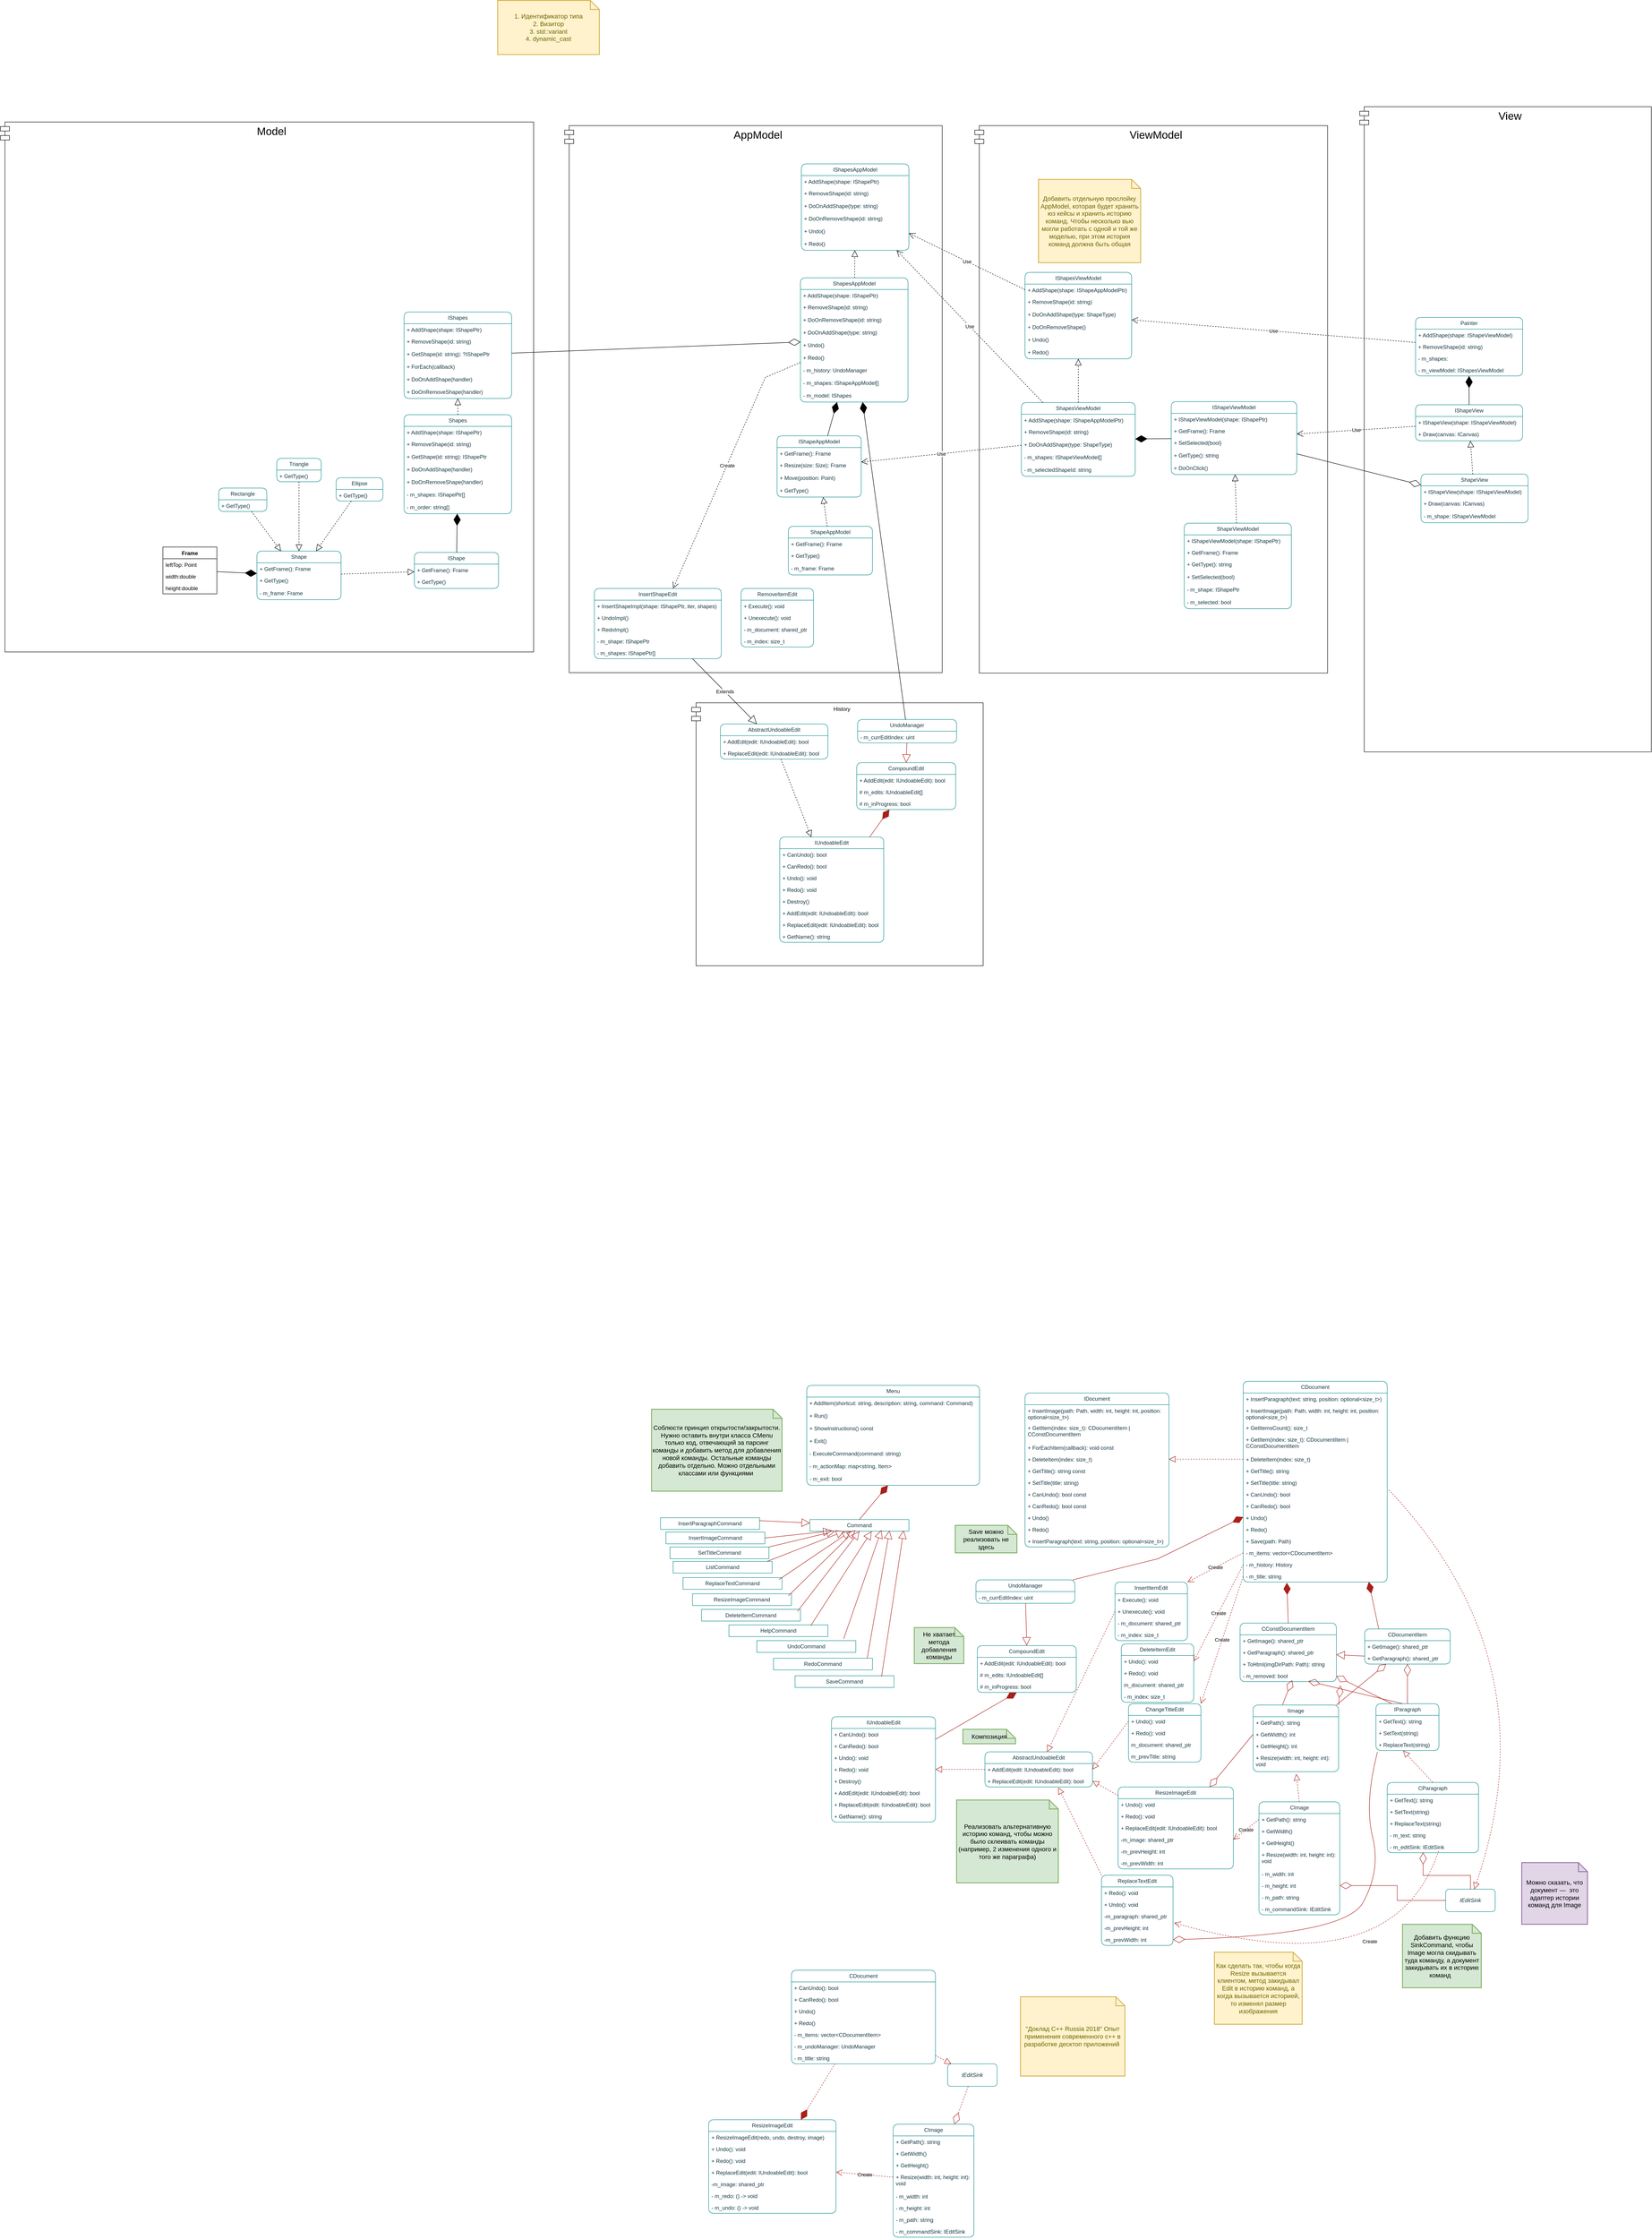 <mxfile version="25.0.3">
  <diagram name="Page-1" id="VeWxsNO1nGXc-LU979vA">
    <mxGraphModel dx="3667" dy="3028" grid="0" gridSize="10" guides="1" tooltips="1" connect="1" arrows="1" fold="1" page="1" pageScale="1" pageWidth="827" pageHeight="1169" math="0" shadow="0">
      <root>
        <mxCell id="0" />
        <mxCell id="1" parent="0" />
        <mxCell id="cOaUuyhmUuSxkf9LrPIT-6" value="&lt;font style=&quot;font-size: 24px;&quot;&gt;AppModel&lt;/font&gt;" style="shape=module;align=left;spacingLeft=20;align=center;verticalAlign=top;whiteSpace=wrap;html=1;" parent="1" vertex="1">
          <mxGeometry x="-1183" y="-1311" width="839" height="1215" as="geometry" />
        </mxCell>
        <mxCell id="ctcyLrPcSKA9UG8Ia9Pu-1" value="IDocument" style="swimlane;fontStyle=0;childLayout=stackLayout;horizontal=1;startSize=26;fillColor=none;horizontalStack=0;resizeParent=1;resizeParentMax=0;resizeLast=0;collapsible=1;marginBottom=0;whiteSpace=wrap;html=1;rounded=1;labelBackgroundColor=none;strokeColor=#0F8B8D;fontColor=#143642;" parent="1" vertex="1">
          <mxGeometry x="-160" y="1504" width="320" height="342" as="geometry" />
        </mxCell>
        <mxCell id="ctcyLrPcSKA9UG8Ia9Pu-3" value="+ InsertImage(path: Path, width: int, height: int, position: optional&amp;lt;size_t&amp;gt;)" style="text;strokeColor=none;fillColor=none;align=left;verticalAlign=top;spacingLeft=4;spacingRight=4;overflow=hidden;rotatable=0;points=[[0,0.5],[1,0.5]];portConstraint=eastwest;whiteSpace=wrap;html=1;rounded=1;labelBackgroundColor=none;fontColor=#143642;" parent="ctcyLrPcSKA9UG8Ia9Pu-1" vertex="1">
          <mxGeometry y="26" width="320" height="38" as="geometry" />
        </mxCell>
        <mxCell id="ctcyLrPcSKA9UG8Ia9Pu-8" value="+ GetItem(index: size_t): CDocumentItem | CConstDocumentItem" style="text;strokeColor=none;fillColor=none;align=left;verticalAlign=top;spacingLeft=4;spacingRight=4;overflow=hidden;rotatable=0;points=[[0,0.5],[1,0.5]];portConstraint=eastwest;whiteSpace=wrap;html=1;rounded=1;labelBackgroundColor=none;fontColor=#143642;" parent="ctcyLrPcSKA9UG8Ia9Pu-1" vertex="1">
          <mxGeometry y="64" width="320" height="44" as="geometry" />
        </mxCell>
        <mxCell id="0VLo_DIgGdsG2JyHYhab-2" value="+ ForEachItem(callback): void const" style="text;strokeColor=none;fillColor=none;align=left;verticalAlign=top;spacingLeft=4;spacingRight=4;overflow=hidden;rotatable=0;points=[[0,0.5],[1,0.5]];portConstraint=eastwest;whiteSpace=wrap;html=1;rounded=1;labelBackgroundColor=none;fontColor=#143642;" parent="ctcyLrPcSKA9UG8Ia9Pu-1" vertex="1">
          <mxGeometry y="108" width="320" height="26" as="geometry" />
        </mxCell>
        <mxCell id="ctcyLrPcSKA9UG8Ia9Pu-7" value="+ DeleteItem(index: size_t)" style="text;strokeColor=none;fillColor=none;align=left;verticalAlign=top;spacingLeft=4;spacingRight=4;overflow=hidden;rotatable=0;points=[[0,0.5],[1,0.5]];portConstraint=eastwest;whiteSpace=wrap;html=1;rounded=1;labelBackgroundColor=none;fontColor=#143642;" parent="ctcyLrPcSKA9UG8Ia9Pu-1" vertex="1">
          <mxGeometry y="134" width="320" height="26" as="geometry" />
        </mxCell>
        <mxCell id="ctcyLrPcSKA9UG8Ia9Pu-6" value="+ GetTitle(): string const" style="text;strokeColor=none;fillColor=none;align=left;verticalAlign=top;spacingLeft=4;spacingRight=4;overflow=hidden;rotatable=0;points=[[0,0.5],[1,0.5]];portConstraint=eastwest;whiteSpace=wrap;html=1;rounded=1;labelBackgroundColor=none;fontColor=#143642;" parent="ctcyLrPcSKA9UG8Ia9Pu-1" vertex="1">
          <mxGeometry y="160" width="320" height="26" as="geometry" />
        </mxCell>
        <mxCell id="ctcyLrPcSKA9UG8Ia9Pu-5" value="+ SetTitle(title: string)" style="text;strokeColor=none;fillColor=none;align=left;verticalAlign=top;spacingLeft=4;spacingRight=4;overflow=hidden;rotatable=0;points=[[0,0.5],[1,0.5]];portConstraint=eastwest;whiteSpace=wrap;html=1;rounded=1;labelBackgroundColor=none;fontColor=#143642;" parent="ctcyLrPcSKA9UG8Ia9Pu-1" vertex="1">
          <mxGeometry y="186" width="320" height="26" as="geometry" />
        </mxCell>
        <mxCell id="ctcyLrPcSKA9UG8Ia9Pu-13" value="+ CanUndo(): bool const" style="text;strokeColor=none;fillColor=none;align=left;verticalAlign=top;spacingLeft=4;spacingRight=4;overflow=hidden;rotatable=0;points=[[0,0.5],[1,0.5]];portConstraint=eastwest;whiteSpace=wrap;html=1;rounded=1;labelBackgroundColor=none;fontColor=#143642;" parent="ctcyLrPcSKA9UG8Ia9Pu-1" vertex="1">
          <mxGeometry y="212" width="320" height="26" as="geometry" />
        </mxCell>
        <mxCell id="ctcyLrPcSKA9UG8Ia9Pu-12" value="+ CanRedo(): bool const" style="text;strokeColor=none;fillColor=none;align=left;verticalAlign=top;spacingLeft=4;spacingRight=4;overflow=hidden;rotatable=0;points=[[0,0.5],[1,0.5]];portConstraint=eastwest;whiteSpace=wrap;html=1;rounded=1;labelBackgroundColor=none;fontColor=#143642;" parent="ctcyLrPcSKA9UG8Ia9Pu-1" vertex="1">
          <mxGeometry y="238" width="320" height="26" as="geometry" />
        </mxCell>
        <mxCell id="ctcyLrPcSKA9UG8Ia9Pu-11" value="+ Undo()" style="text;strokeColor=none;fillColor=none;align=left;verticalAlign=top;spacingLeft=4;spacingRight=4;overflow=hidden;rotatable=0;points=[[0,0.5],[1,0.5]];portConstraint=eastwest;whiteSpace=wrap;html=1;rounded=1;labelBackgroundColor=none;fontColor=#143642;" parent="ctcyLrPcSKA9UG8Ia9Pu-1" vertex="1">
          <mxGeometry y="264" width="320" height="26" as="geometry" />
        </mxCell>
        <mxCell id="ctcyLrPcSKA9UG8Ia9Pu-10" value="+ Redo()" style="text;strokeColor=none;fillColor=none;align=left;verticalAlign=top;spacingLeft=4;spacingRight=4;overflow=hidden;rotatable=0;points=[[0,0.5],[1,0.5]];portConstraint=eastwest;whiteSpace=wrap;html=1;rounded=1;labelBackgroundColor=none;fontColor=#143642;" parent="ctcyLrPcSKA9UG8Ia9Pu-1" vertex="1">
          <mxGeometry y="290" width="320" height="26" as="geometry" />
        </mxCell>
        <mxCell id="ctcyLrPcSKA9UG8Ia9Pu-2" value="+ InsertParagraph(text: string, position: optional&amp;lt;size_t&amp;gt;)" style="text;strokeColor=none;fillColor=none;align=left;verticalAlign=top;spacingLeft=4;spacingRight=4;overflow=hidden;rotatable=0;points=[[0,0.5],[1,0.5]];portConstraint=eastwest;whiteSpace=wrap;html=1;rounded=1;labelBackgroundColor=none;fontColor=#143642;" parent="ctcyLrPcSKA9UG8Ia9Pu-1" vertex="1">
          <mxGeometry y="316" width="320" height="26" as="geometry" />
        </mxCell>
        <mxCell id="ctcyLrPcSKA9UG8Ia9Pu-14" value="IParagraph" style="swimlane;fontStyle=0;childLayout=stackLayout;horizontal=1;startSize=26;fillColor=none;horizontalStack=0;resizeParent=1;resizeParentMax=0;resizeLast=0;collapsible=1;marginBottom=0;whiteSpace=wrap;html=1;strokeColor=#0F8B8D;fontColor=#143642;rounded=1;labelBackgroundColor=none;" parent="1" vertex="1">
          <mxGeometry x="620" y="2194" width="140" height="104" as="geometry" />
        </mxCell>
        <mxCell id="ctcyLrPcSKA9UG8Ia9Pu-15" value="+ GetText(): string" style="text;strokeColor=none;fillColor=none;align=left;verticalAlign=top;spacingLeft=4;spacingRight=4;overflow=hidden;rotatable=0;points=[[0,0.5],[1,0.5]];portConstraint=eastwest;whiteSpace=wrap;html=1;fontColor=#143642;rounded=1;labelBackgroundColor=none;" parent="ctcyLrPcSKA9UG8Ia9Pu-14" vertex="1">
          <mxGeometry y="26" width="140" height="26" as="geometry" />
        </mxCell>
        <mxCell id="ctcyLrPcSKA9UG8Ia9Pu-16" value="+ SetText(string)" style="text;strokeColor=none;fillColor=none;align=left;verticalAlign=top;spacingLeft=4;spacingRight=4;overflow=hidden;rotatable=0;points=[[0,0.5],[1,0.5]];portConstraint=eastwest;whiteSpace=wrap;html=1;fontColor=#143642;rounded=1;labelBackgroundColor=none;" parent="ctcyLrPcSKA9UG8Ia9Pu-14" vertex="1">
          <mxGeometry y="52" width="140" height="26" as="geometry" />
        </mxCell>
        <mxCell id="u9vLDeqCPO4V5dr5E3qh-121" value="+ ReplaceText(string)" style="text;strokeColor=none;fillColor=none;align=left;verticalAlign=top;spacingLeft=4;spacingRight=4;overflow=hidden;rotatable=0;points=[[0,0.5],[1,0.5]];portConstraint=eastwest;whiteSpace=wrap;html=1;fontColor=#143642;rounded=1;labelBackgroundColor=none;" parent="ctcyLrPcSKA9UG8Ia9Pu-14" vertex="1">
          <mxGeometry y="78" width="140" height="26" as="geometry" />
        </mxCell>
        <mxCell id="u9vLDeqCPO4V5dr5E3qh-1" value="IImage" style="swimlane;fontStyle=0;childLayout=stackLayout;horizontal=1;startSize=26;fillColor=none;horizontalStack=0;resizeParent=1;resizeParentMax=0;resizeLast=0;collapsible=1;marginBottom=0;whiteSpace=wrap;html=1;strokeColor=#0F8B8D;fontColor=#143642;rounded=1;labelBackgroundColor=none;" parent="1" vertex="1">
          <mxGeometry x="347" y="2197" width="190" height="148" as="geometry" />
        </mxCell>
        <mxCell id="u9vLDeqCPO4V5dr5E3qh-2" value="+ GetPath(): string" style="text;strokeColor=none;fillColor=none;align=left;verticalAlign=top;spacingLeft=4;spacingRight=4;overflow=hidden;rotatable=0;points=[[0,0.5],[1,0.5]];portConstraint=eastwest;whiteSpace=wrap;html=1;fontColor=#143642;rounded=1;labelBackgroundColor=none;" parent="u9vLDeqCPO4V5dr5E3qh-1" vertex="1">
          <mxGeometry y="26" width="190" height="26" as="geometry" />
        </mxCell>
        <mxCell id="u9vLDeqCPO4V5dr5E3qh-3" value="+ GetWidth(): int" style="text;strokeColor=none;fillColor=none;align=left;verticalAlign=top;spacingLeft=4;spacingRight=4;overflow=hidden;rotatable=0;points=[[0,0.5],[1,0.5]];portConstraint=eastwest;whiteSpace=wrap;html=1;fontColor=#143642;rounded=1;labelBackgroundColor=none;" parent="u9vLDeqCPO4V5dr5E3qh-1" vertex="1">
          <mxGeometry y="52" width="190" height="26" as="geometry" />
        </mxCell>
        <mxCell id="u9vLDeqCPO4V5dr5E3qh-4" value="+ GetHeight(): int" style="text;strokeColor=none;fillColor=none;align=left;verticalAlign=top;spacingLeft=4;spacingRight=4;overflow=hidden;rotatable=0;points=[[0,0.5],[1,0.5]];portConstraint=eastwest;whiteSpace=wrap;html=1;fontColor=#143642;rounded=1;labelBackgroundColor=none;" parent="u9vLDeqCPO4V5dr5E3qh-1" vertex="1">
          <mxGeometry y="78" width="190" height="26" as="geometry" />
        </mxCell>
        <mxCell id="u9vLDeqCPO4V5dr5E3qh-6" value="+ Resize(width: int, height: int):&lt;br style=&quot;border-color: var(--border-color);&quot;&gt;void" style="text;strokeColor=none;fillColor=none;align=left;verticalAlign=top;spacingLeft=4;spacingRight=4;overflow=hidden;rotatable=0;points=[[0,0.5],[1,0.5]];portConstraint=eastwest;whiteSpace=wrap;html=1;fontColor=#143642;rounded=1;labelBackgroundColor=none;" parent="u9vLDeqCPO4V5dr5E3qh-1" vertex="1">
          <mxGeometry y="104" width="190" height="44" as="geometry" />
        </mxCell>
        <mxCell id="u9vLDeqCPO4V5dr5E3qh-7" value="CConstDocumentItem" style="swimlane;fontStyle=0;childLayout=stackLayout;horizontal=1;startSize=26;fillColor=none;horizontalStack=0;resizeParent=1;resizeParentMax=0;resizeLast=0;collapsible=1;marginBottom=0;whiteSpace=wrap;html=1;strokeColor=#0F8B8D;fontColor=#143642;rounded=1;labelBackgroundColor=none;" parent="1" vertex="1">
          <mxGeometry x="318" y="2015" width="214" height="130" as="geometry" />
        </mxCell>
        <mxCell id="u9vLDeqCPO4V5dr5E3qh-8" value="+ GetImage(): shared_ptr" style="text;strokeColor=none;fillColor=none;align=left;verticalAlign=top;spacingLeft=4;spacingRight=4;overflow=hidden;rotatable=0;points=[[0,0.5],[1,0.5]];portConstraint=eastwest;whiteSpace=wrap;html=1;fontColor=#143642;rounded=1;labelBackgroundColor=none;" parent="u9vLDeqCPO4V5dr5E3qh-7" vertex="1">
          <mxGeometry y="26" width="214" height="26" as="geometry" />
        </mxCell>
        <mxCell id="u9vLDeqCPO4V5dr5E3qh-9" value="+ GetParagraph(): shared_ptr" style="text;strokeColor=none;fillColor=none;align=left;verticalAlign=top;spacingLeft=4;spacingRight=4;overflow=hidden;rotatable=0;points=[[0,0.5],[1,0.5]];portConstraint=eastwest;whiteSpace=wrap;html=1;fontColor=#143642;rounded=1;labelBackgroundColor=none;" parent="u9vLDeqCPO4V5dr5E3qh-7" vertex="1">
          <mxGeometry y="52" width="214" height="26" as="geometry" />
        </mxCell>
        <mxCell id="0VLo_DIgGdsG2JyHYhab-3" value="+ ToHtml(imgDirPath: Path): string&amp;nbsp;&amp;nbsp;" style="text;strokeColor=none;fillColor=none;align=left;verticalAlign=top;spacingLeft=4;spacingRight=4;overflow=hidden;rotatable=0;points=[[0,0.5],[1,0.5]];portConstraint=eastwest;whiteSpace=wrap;html=1;fontColor=#143642;rounded=1;labelBackgroundColor=none;" parent="u9vLDeqCPO4V5dr5E3qh-7" vertex="1">
          <mxGeometry y="78" width="214" height="26" as="geometry" />
        </mxCell>
        <mxCell id="0VLo_DIgGdsG2JyHYhab-5" value="- m_removed: bool" style="text;strokeColor=none;fillColor=none;align=left;verticalAlign=top;spacingLeft=4;spacingRight=4;overflow=hidden;rotatable=0;points=[[0,0.5],[1,0.5]];portConstraint=eastwest;whiteSpace=wrap;html=1;fontColor=#143642;rounded=1;labelBackgroundColor=none;" parent="u9vLDeqCPO4V5dr5E3qh-7" vertex="1">
          <mxGeometry y="104" width="214" height="26" as="geometry" />
        </mxCell>
        <mxCell id="u9vLDeqCPO4V5dr5E3qh-12" value="CDocumentItem" style="swimlane;fontStyle=0;childLayout=stackLayout;horizontal=1;startSize=26;fillColor=none;horizontalStack=0;resizeParent=1;resizeParentMax=0;resizeLast=0;collapsible=1;marginBottom=0;whiteSpace=wrap;html=1;strokeColor=#0F8B8D;fontColor=#143642;rounded=1;labelBackgroundColor=none;" parent="1" vertex="1">
          <mxGeometry x="595" y="2028" width="190" height="78" as="geometry" />
        </mxCell>
        <mxCell id="u9vLDeqCPO4V5dr5E3qh-13" value="+ GetImage(): shared_ptr" style="text;strokeColor=none;fillColor=none;align=left;verticalAlign=top;spacingLeft=4;spacingRight=4;overflow=hidden;rotatable=0;points=[[0,0.5],[1,0.5]];portConstraint=eastwest;whiteSpace=wrap;html=1;fontColor=#143642;rounded=1;labelBackgroundColor=none;" parent="u9vLDeqCPO4V5dr5E3qh-12" vertex="1">
          <mxGeometry y="26" width="190" height="26" as="geometry" />
        </mxCell>
        <mxCell id="u9vLDeqCPO4V5dr5E3qh-14" value="+ GetParagraph(): shared_ptr" style="text;strokeColor=none;fillColor=none;align=left;verticalAlign=top;spacingLeft=4;spacingRight=4;overflow=hidden;rotatable=0;points=[[0,0.5],[1,0.5]];portConstraint=eastwest;whiteSpace=wrap;html=1;fontColor=#143642;rounded=1;labelBackgroundColor=none;" parent="u9vLDeqCPO4V5dr5E3qh-12" vertex="1">
          <mxGeometry y="52" width="190" height="26" as="geometry" />
        </mxCell>
        <mxCell id="u9vLDeqCPO4V5dr5E3qh-15" value="AbstractUndoableEdit" style="swimlane;fontStyle=0;childLayout=stackLayout;horizontal=1;startSize=26;fillColor=none;horizontalStack=0;resizeParent=1;resizeParentMax=0;resizeLast=0;collapsible=1;marginBottom=0;whiteSpace=wrap;html=1;strokeColor=#0F8B8D;fontColor=#143642;rounded=1;labelBackgroundColor=none;" parent="1" vertex="1">
          <mxGeometry x="-249" y="2301" width="239" height="78" as="geometry" />
        </mxCell>
        <mxCell id="u9vLDeqCPO4V5dr5E3qh-16" value="+ AddEdit(edit: IUndoableEdit): bool" style="text;strokeColor=none;fillColor=none;align=left;verticalAlign=top;spacingLeft=4;spacingRight=4;overflow=hidden;rotatable=0;points=[[0,0.5],[1,0.5]];portConstraint=eastwest;whiteSpace=wrap;html=1;fontColor=#143642;rounded=1;labelBackgroundColor=none;" parent="u9vLDeqCPO4V5dr5E3qh-15" vertex="1">
          <mxGeometry y="26" width="239" height="26" as="geometry" />
        </mxCell>
        <mxCell id="u9vLDeqCPO4V5dr5E3qh-17" value="+ ReplaceEdit(edit: IUndoableEdit): bool" style="text;strokeColor=none;fillColor=none;align=left;verticalAlign=top;spacingLeft=4;spacingRight=4;overflow=hidden;rotatable=0;points=[[0,0.5],[1,0.5]];portConstraint=eastwest;whiteSpace=wrap;html=1;fontColor=#143642;rounded=1;labelBackgroundColor=none;" parent="u9vLDeqCPO4V5dr5E3qh-15" vertex="1">
          <mxGeometry y="52" width="239" height="26" as="geometry" />
        </mxCell>
        <mxCell id="u9vLDeqCPO4V5dr5E3qh-18" value="UndoManager" style="swimlane;fontStyle=0;childLayout=stackLayout;horizontal=1;startSize=26;fillColor=none;horizontalStack=0;resizeParent=1;resizeParentMax=0;resizeLast=0;collapsible=1;marginBottom=0;whiteSpace=wrap;html=1;strokeColor=#0F8B8D;fontColor=#143642;rounded=1;labelBackgroundColor=none;" parent="1" vertex="1">
          <mxGeometry x="-269" y="1919" width="220" height="52" as="geometry" />
        </mxCell>
        <mxCell id="u9vLDeqCPO4V5dr5E3qh-30" value="- m_currEditIndex: uint" style="text;strokeColor=none;fillColor=none;align=left;verticalAlign=top;spacingLeft=4;spacingRight=4;overflow=hidden;rotatable=0;points=[[0,0.5],[1,0.5]];portConstraint=eastwest;whiteSpace=wrap;html=1;rounded=1;labelBackgroundColor=none;fontColor=#143642;" parent="u9vLDeqCPO4V5dr5E3qh-18" vertex="1">
          <mxGeometry y="26" width="220" height="26" as="geometry" />
        </mxCell>
        <mxCell id="u9vLDeqCPO4V5dr5E3qh-34" value="CDocument" style="swimlane;fontStyle=0;childLayout=stackLayout;horizontal=1;startSize=26;fillColor=none;horizontalStack=0;resizeParent=1;resizeParentMax=0;resizeLast=0;collapsible=1;marginBottom=0;whiteSpace=wrap;html=1;rounded=1;labelBackgroundColor=none;strokeColor=#0F8B8D;fontColor=#143642;" parent="1" vertex="1">
          <mxGeometry x="325" y="1478" width="320" height="446" as="geometry">
            <mxRectangle x="540" y="600" width="100" height="30" as="alternateBounds" />
          </mxGeometry>
        </mxCell>
        <mxCell id="u9vLDeqCPO4V5dr5E3qh-35" value="+ InsertParagraph(text: string, position: optional&amp;lt;size_t&amp;gt;)" style="text;strokeColor=none;fillColor=none;align=left;verticalAlign=top;spacingLeft=4;spacingRight=4;overflow=hidden;rotatable=0;points=[[0,0.5],[1,0.5]];portConstraint=eastwest;whiteSpace=wrap;html=1;rounded=1;labelBackgroundColor=none;fontColor=#143642;" parent="u9vLDeqCPO4V5dr5E3qh-34" vertex="1">
          <mxGeometry y="26" width="320" height="26" as="geometry" />
        </mxCell>
        <mxCell id="u9vLDeqCPO4V5dr5E3qh-36" value="+ InsertImage(path: Path, width: int, height: int, position: optional&amp;lt;size_t&amp;gt;)" style="text;strokeColor=none;fillColor=none;align=left;verticalAlign=top;spacingLeft=4;spacingRight=4;overflow=hidden;rotatable=0;points=[[0,0.5],[1,0.5]];portConstraint=eastwest;whiteSpace=wrap;html=1;rounded=1;labelBackgroundColor=none;fontColor=#143642;" parent="u9vLDeqCPO4V5dr5E3qh-34" vertex="1">
          <mxGeometry y="52" width="320" height="38" as="geometry" />
        </mxCell>
        <mxCell id="u9vLDeqCPO4V5dr5E3qh-37" value="+ GetItemsCount(): size_t" style="text;strokeColor=none;fillColor=none;align=left;verticalAlign=top;spacingLeft=4;spacingRight=4;overflow=hidden;rotatable=0;points=[[0,0.5],[1,0.5]];portConstraint=eastwest;whiteSpace=wrap;html=1;rounded=1;labelBackgroundColor=none;fontColor=#143642;" parent="u9vLDeqCPO4V5dr5E3qh-34" vertex="1">
          <mxGeometry y="90" width="320" height="26" as="geometry" />
        </mxCell>
        <mxCell id="u9vLDeqCPO4V5dr5E3qh-38" value="+ GetItem(index: size_t): CDocumentItem | CConstDocumentItem" style="text;strokeColor=none;fillColor=none;align=left;verticalAlign=top;spacingLeft=4;spacingRight=4;overflow=hidden;rotatable=0;points=[[0,0.5],[1,0.5]];portConstraint=eastwest;whiteSpace=wrap;html=1;rounded=1;labelBackgroundColor=none;fontColor=#143642;" parent="u9vLDeqCPO4V5dr5E3qh-34" vertex="1">
          <mxGeometry y="116" width="320" height="44" as="geometry" />
        </mxCell>
        <mxCell id="u9vLDeqCPO4V5dr5E3qh-39" value="+ DeleteItem(index: size_t)" style="text;strokeColor=none;fillColor=none;align=left;verticalAlign=top;spacingLeft=4;spacingRight=4;overflow=hidden;rotatable=0;points=[[0,0.5],[1,0.5]];portConstraint=eastwest;whiteSpace=wrap;html=1;rounded=1;labelBackgroundColor=none;fontColor=#143642;" parent="u9vLDeqCPO4V5dr5E3qh-34" vertex="1">
          <mxGeometry y="160" width="320" height="26" as="geometry" />
        </mxCell>
        <mxCell id="u9vLDeqCPO4V5dr5E3qh-40" value="+ GetTitle(): string" style="text;strokeColor=none;fillColor=none;align=left;verticalAlign=top;spacingLeft=4;spacingRight=4;overflow=hidden;rotatable=0;points=[[0,0.5],[1,0.5]];portConstraint=eastwest;whiteSpace=wrap;html=1;rounded=1;labelBackgroundColor=none;fontColor=#143642;" parent="u9vLDeqCPO4V5dr5E3qh-34" vertex="1">
          <mxGeometry y="186" width="320" height="26" as="geometry" />
        </mxCell>
        <mxCell id="u9vLDeqCPO4V5dr5E3qh-41" value="+ SetTitle(title: string)" style="text;strokeColor=none;fillColor=none;align=left;verticalAlign=top;spacingLeft=4;spacingRight=4;overflow=hidden;rotatable=0;points=[[0,0.5],[1,0.5]];portConstraint=eastwest;whiteSpace=wrap;html=1;rounded=1;labelBackgroundColor=none;fontColor=#143642;" parent="u9vLDeqCPO4V5dr5E3qh-34" vertex="1">
          <mxGeometry y="212" width="320" height="26" as="geometry" />
        </mxCell>
        <mxCell id="u9vLDeqCPO4V5dr5E3qh-42" value="+ CanUndo(): bool&lt;span style=&quot;white-space: pre;&quot;&gt;&#x9;&lt;/span&gt;" style="text;strokeColor=none;fillColor=none;align=left;verticalAlign=top;spacingLeft=4;spacingRight=4;overflow=hidden;rotatable=0;points=[[0,0.5],[1,0.5]];portConstraint=eastwest;whiteSpace=wrap;html=1;rounded=1;labelBackgroundColor=none;fontColor=#143642;" parent="u9vLDeqCPO4V5dr5E3qh-34" vertex="1">
          <mxGeometry y="238" width="320" height="26" as="geometry" />
        </mxCell>
        <mxCell id="u9vLDeqCPO4V5dr5E3qh-43" value="+ CanRedo(): bool" style="text;strokeColor=none;fillColor=none;align=left;verticalAlign=top;spacingLeft=4;spacingRight=4;overflow=hidden;rotatable=0;points=[[0,0.5],[1,0.5]];portConstraint=eastwest;whiteSpace=wrap;html=1;rounded=1;labelBackgroundColor=none;fontColor=#143642;" parent="u9vLDeqCPO4V5dr5E3qh-34" vertex="1">
          <mxGeometry y="264" width="320" height="26" as="geometry" />
        </mxCell>
        <mxCell id="u9vLDeqCPO4V5dr5E3qh-44" value="+ Undo()" style="text;strokeColor=none;fillColor=none;align=left;verticalAlign=top;spacingLeft=4;spacingRight=4;overflow=hidden;rotatable=0;points=[[0,0.5],[1,0.5]];portConstraint=eastwest;whiteSpace=wrap;html=1;rounded=1;labelBackgroundColor=none;fontColor=#143642;" parent="u9vLDeqCPO4V5dr5E3qh-34" vertex="1">
          <mxGeometry y="290" width="320" height="26" as="geometry" />
        </mxCell>
        <mxCell id="u9vLDeqCPO4V5dr5E3qh-45" value="+ Redo()" style="text;strokeColor=none;fillColor=none;align=left;verticalAlign=top;spacingLeft=4;spacingRight=4;overflow=hidden;rotatable=0;points=[[0,0.5],[1,0.5]];portConstraint=eastwest;whiteSpace=wrap;html=1;rounded=1;labelBackgroundColor=none;fontColor=#143642;" parent="u9vLDeqCPO4V5dr5E3qh-34" vertex="1">
          <mxGeometry y="316" width="320" height="26" as="geometry" />
        </mxCell>
        <mxCell id="u9vLDeqCPO4V5dr5E3qh-46" value="+ Save(path: Path)" style="text;strokeColor=none;fillColor=none;align=left;verticalAlign=top;spacingLeft=4;spacingRight=4;overflow=hidden;rotatable=0;points=[[0,0.5],[1,0.5]];portConstraint=eastwest;whiteSpace=wrap;html=1;rounded=1;labelBackgroundColor=none;fontColor=#143642;" parent="u9vLDeqCPO4V5dr5E3qh-34" vertex="1">
          <mxGeometry y="342" width="320" height="26" as="geometry" />
        </mxCell>
        <mxCell id="u9vLDeqCPO4V5dr5E3qh-47" value="- m_items: vector&amp;lt;CDocumentItem&amp;gt;" style="text;strokeColor=none;fillColor=none;align=left;verticalAlign=top;spacingLeft=4;spacingRight=4;overflow=hidden;rotatable=0;points=[[0,0.5],[1,0.5]];portConstraint=eastwest;whiteSpace=wrap;html=1;rounded=1;labelBackgroundColor=none;fontColor=#143642;" parent="u9vLDeqCPO4V5dr5E3qh-34" vertex="1">
          <mxGeometry y="368" width="320" height="26" as="geometry" />
        </mxCell>
        <mxCell id="u9vLDeqCPO4V5dr5E3qh-51" value="- m_history: History" style="text;strokeColor=none;fillColor=none;align=left;verticalAlign=top;spacingLeft=4;spacingRight=4;overflow=hidden;rotatable=0;points=[[0,0.5],[1,0.5]];portConstraint=eastwest;whiteSpace=wrap;html=1;rounded=1;labelBackgroundColor=none;fontColor=#143642;" parent="u9vLDeqCPO4V5dr5E3qh-34" vertex="1">
          <mxGeometry y="394" width="320" height="26" as="geometry" />
        </mxCell>
        <mxCell id="u9vLDeqCPO4V5dr5E3qh-70" value="- m_title: string" style="text;strokeColor=none;fillColor=none;align=left;verticalAlign=top;spacingLeft=4;spacingRight=4;overflow=hidden;rotatable=0;points=[[0,0.5],[1,0.5]];portConstraint=eastwest;whiteSpace=wrap;html=1;rounded=1;labelBackgroundColor=none;fontColor=#143642;" parent="u9vLDeqCPO4V5dr5E3qh-34" vertex="1">
          <mxGeometry y="420" width="320" height="26" as="geometry" />
        </mxCell>
        <mxCell id="u9vLDeqCPO4V5dr5E3qh-49" value="" style="endArrow=block;dashed=1;endFill=0;endSize=12;html=1;rounded=0;strokeColor=#A8201A;fontColor=default;fillColor=#FAE5C7;entryX=1;entryY=0.5;entryDx=0;entryDy=0;exitX=0;exitY=0.5;exitDx=0;exitDy=0;labelBackgroundColor=none;" parent="1" source="u9vLDeqCPO4V5dr5E3qh-39" target="ctcyLrPcSKA9UG8Ia9Pu-7" edge="1">
          <mxGeometry width="160" relative="1" as="geometry">
            <mxPoint x="540" y="1734" as="sourcePoint" />
            <mxPoint x="690" y="1644" as="targetPoint" />
          </mxGeometry>
        </mxCell>
        <mxCell id="u9vLDeqCPO4V5dr5E3qh-52" value="" style="endArrow=diamondThin;endFill=1;endSize=24;html=1;rounded=0;labelBackgroundColor=none;strokeColor=#A8201A;fontColor=default;" parent="1" source="u9vLDeqCPO4V5dr5E3qh-18" target="u9vLDeqCPO4V5dr5E3qh-34" edge="1">
          <mxGeometry width="160" relative="1" as="geometry">
            <mxPoint x="-40" y="1946.0" as="sourcePoint" />
            <mxPoint x="847" y="1868" as="targetPoint" />
            <Array as="points">
              <mxPoint x="136" y="1872" />
            </Array>
          </mxGeometry>
        </mxCell>
        <mxCell id="u9vLDeqCPO4V5dr5E3qh-54" value="" style="endArrow=diamondThin;endFill=0;endSize=24;html=1;rounded=0;strokeColor=#A8201A;fontColor=default;fillColor=#FAE5C7;exitX=0.429;exitY=0.002;exitDx=0;exitDy=0;entryX=0.541;entryY=1.005;entryDx=0;entryDy=0;entryPerimeter=0;exitPerimeter=0;labelBackgroundColor=none;" parent="1" source="ctcyLrPcSKA9UG8Ia9Pu-14" edge="1">
          <mxGeometry width="160" relative="1" as="geometry">
            <mxPoint x="310" y="2144" as="sourcePoint" />
            <mxPoint x="470" y="2144" as="targetPoint" />
          </mxGeometry>
        </mxCell>
        <mxCell id="u9vLDeqCPO4V5dr5E3qh-55" value="" style="endArrow=diamondThin;endFill=0;endSize=24;html=1;rounded=0;strokeColor=#A8201A;fontColor=default;fillColor=#FAE5C7;exitX=0.25;exitY=0;exitDx=0;exitDy=0;labelBackgroundColor=none;" parent="1" source="ctcyLrPcSKA9UG8Ia9Pu-14" target="u9vLDeqCPO4V5dr5E3qh-7" edge="1">
          <mxGeometry width="160" relative="1" as="geometry">
            <mxPoint x="520" y="2224" as="sourcePoint" />
            <mxPoint x="521" y="2134" as="targetPoint" />
          </mxGeometry>
        </mxCell>
        <mxCell id="u9vLDeqCPO4V5dr5E3qh-56" value="" style="endArrow=diamondThin;endFill=0;endSize=24;html=1;rounded=0;strokeColor=#A8201A;fontColor=default;fillColor=#FAE5C7;exitX=0.344;exitY=-0.004;exitDx=0;exitDy=0;exitPerimeter=0;labelBackgroundColor=none;entryX=0.541;entryY=0.878;entryDx=0;entryDy=0;entryPerimeter=0;" parent="1" source="u9vLDeqCPO4V5dr5E3qh-1" target="0VLo_DIgGdsG2JyHYhab-5" edge="1">
          <mxGeometry width="160" relative="1" as="geometry">
            <mxPoint x="240" y="2212" as="sourcePoint" />
            <mxPoint x="241" y="2122" as="targetPoint" />
          </mxGeometry>
        </mxCell>
        <mxCell id="u9vLDeqCPO4V5dr5E3qh-57" value="" style="endArrow=diamondThin;endFill=0;endSize=24;html=1;rounded=0;strokeColor=#A8201A;fontColor=default;fillColor=#FAE5C7;exitX=1;exitY=0;exitDx=0;exitDy=0;entryX=0.06;entryY=1.077;entryDx=0;entryDy=0;entryPerimeter=0;labelBackgroundColor=none;" parent="1" source="u9vLDeqCPO4V5dr5E3qh-1" edge="1">
          <mxGeometry width="160" relative="1" as="geometry">
            <mxPoint x="540" y="2244" as="sourcePoint" />
            <mxPoint x="541" y="2154" as="targetPoint" />
          </mxGeometry>
        </mxCell>
        <mxCell id="u9vLDeqCPO4V5dr5E3qh-58" value="" style="endArrow=diamondThin;endFill=1;endSize=24;html=1;rounded=0;entryX=0.872;entryY=0.981;entryDx=0;entryDy=0;labelBackgroundColor=none;strokeColor=#A8201A;fontColor=default;exitX=0.164;exitY=0.007;exitDx=0;exitDy=0;entryPerimeter=0;exitPerimeter=0;" parent="1" source="u9vLDeqCPO4V5dr5E3qh-12" target="u9vLDeqCPO4V5dr5E3qh-70" edge="1">
          <mxGeometry width="160" relative="1" as="geometry">
            <mxPoint x="590" y="1984" as="sourcePoint" />
            <mxPoint x="450" y="1974" as="targetPoint" />
          </mxGeometry>
        </mxCell>
        <mxCell id="u9vLDeqCPO4V5dr5E3qh-59" value="" style="endArrow=diamondThin;endFill=1;endSize=24;html=1;rounded=0;entryX=0.303;entryY=1.058;entryDx=0;entryDy=0;labelBackgroundColor=none;strokeColor=#A8201A;fontColor=default;exitX=0.5;exitY=0;exitDx=0;exitDy=0;entryPerimeter=0;" parent="1" source="u9vLDeqCPO4V5dr5E3qh-7" target="u9vLDeqCPO4V5dr5E3qh-70" edge="1">
          <mxGeometry width="160" relative="1" as="geometry">
            <mxPoint x="525" y="2054" as="sourcePoint" />
            <mxPoint x="476" y="1938" as="targetPoint" />
          </mxGeometry>
        </mxCell>
        <mxCell id="u9vLDeqCPO4V5dr5E3qh-60" value="ResizeImageEdit" style="swimlane;fontStyle=0;childLayout=stackLayout;horizontal=1;startSize=26;fillColor=none;horizontalStack=0;resizeParent=1;resizeParentMax=0;resizeLast=0;collapsible=1;marginBottom=0;whiteSpace=wrap;html=1;strokeColor=#0F8B8D;fontColor=#143642;rounded=1;labelBackgroundColor=none;" parent="1" vertex="1">
          <mxGeometry x="47" y="2379" width="256" height="182" as="geometry" />
        </mxCell>
        <mxCell id="9ovfe2dFKgYw3qrmZuTq-18" value="+ Undo(): void" style="text;strokeColor=none;fillColor=none;align=left;verticalAlign=top;spacingLeft=4;spacingRight=4;overflow=hidden;rotatable=0;points=[[0,0.5],[1,0.5]];portConstraint=eastwest;whiteSpace=wrap;html=1;fontColor=#143642;rounded=1;labelBackgroundColor=none;" parent="u9vLDeqCPO4V5dr5E3qh-60" vertex="1">
          <mxGeometry y="26" width="256" height="26" as="geometry" />
        </mxCell>
        <mxCell id="9ovfe2dFKgYw3qrmZuTq-19" value="+ Redo(): void" style="text;strokeColor=none;fillColor=none;align=left;verticalAlign=top;spacingLeft=4;spacingRight=4;overflow=hidden;rotatable=0;points=[[0,0.5],[1,0.5]];portConstraint=eastwest;whiteSpace=wrap;html=1;fontColor=#143642;rounded=1;labelBackgroundColor=none;" parent="u9vLDeqCPO4V5dr5E3qh-60" vertex="1">
          <mxGeometry y="52" width="256" height="26" as="geometry" />
        </mxCell>
        <mxCell id="0VLo_DIgGdsG2JyHYhab-8" value="+ ReplaceEdit(edit: IUndoableEdit): bool" style="text;strokeColor=none;fillColor=none;align=left;verticalAlign=top;spacingLeft=4;spacingRight=4;overflow=hidden;rotatable=0;points=[[0,0.5],[1,0.5]];portConstraint=eastwest;whiteSpace=wrap;html=1;rounded=1;labelBackgroundColor=none;fontColor=#143642;" parent="u9vLDeqCPO4V5dr5E3qh-60" vertex="1">
          <mxGeometry y="78" width="256" height="26" as="geometry" />
        </mxCell>
        <mxCell id="u9vLDeqCPO4V5dr5E3qh-87" value="-m_image: shared_ptr&amp;nbsp;" style="text;strokeColor=none;fillColor=none;align=left;verticalAlign=top;spacingLeft=4;spacingRight=4;overflow=hidden;rotatable=0;points=[[0,0.5],[1,0.5]];portConstraint=eastwest;whiteSpace=wrap;html=1;fontColor=#143642;rounded=1;labelBackgroundColor=none;" parent="u9vLDeqCPO4V5dr5E3qh-60" vertex="1">
          <mxGeometry y="104" width="256" height="26" as="geometry" />
        </mxCell>
        <mxCell id="u9vLDeqCPO4V5dr5E3qh-93" value="-m_prevHeight: int" style="text;strokeColor=none;fillColor=none;align=left;verticalAlign=top;spacingLeft=4;spacingRight=4;overflow=hidden;rotatable=0;points=[[0,0.5],[1,0.5]];portConstraint=eastwest;whiteSpace=wrap;html=1;fontColor=#143642;rounded=1;labelBackgroundColor=none;" parent="u9vLDeqCPO4V5dr5E3qh-60" vertex="1">
          <mxGeometry y="130" width="256" height="26" as="geometry" />
        </mxCell>
        <mxCell id="u9vLDeqCPO4V5dr5E3qh-94" value="-m_prevWidth: int" style="text;strokeColor=none;fillColor=none;align=left;verticalAlign=top;spacingLeft=4;spacingRight=4;overflow=hidden;rotatable=0;points=[[0,0.5],[1,0.5]];portConstraint=eastwest;whiteSpace=wrap;html=1;fontColor=#143642;rounded=1;labelBackgroundColor=none;" parent="u9vLDeqCPO4V5dr5E3qh-60" vertex="1">
          <mxGeometry y="156" width="256" height="26" as="geometry" />
        </mxCell>
        <mxCell id="u9vLDeqCPO4V5dr5E3qh-63" value="InsertItemEdit" style="swimlane;fontStyle=0;childLayout=stackLayout;horizontal=1;startSize=26;fillColor=none;horizontalStack=0;resizeParent=1;resizeParentMax=0;resizeLast=0;collapsible=1;marginBottom=0;whiteSpace=wrap;html=1;strokeColor=#0F8B8D;fontColor=#143642;rounded=1;labelBackgroundColor=none;" parent="1" vertex="1">
          <mxGeometry x="40" y="1924" width="161" height="130" as="geometry" />
        </mxCell>
        <mxCell id="u9vLDeqCPO4V5dr5E3qh-64" value="+ Execute(): void" style="text;strokeColor=none;fillColor=none;align=left;verticalAlign=top;spacingLeft=4;spacingRight=4;overflow=hidden;rotatable=0;points=[[0,0.5],[1,0.5]];portConstraint=eastwest;whiteSpace=wrap;html=1;fontColor=#143642;rounded=1;labelBackgroundColor=none;" parent="u9vLDeqCPO4V5dr5E3qh-63" vertex="1">
          <mxGeometry y="26" width="161" height="26" as="geometry" />
        </mxCell>
        <mxCell id="u9vLDeqCPO4V5dr5E3qh-65" value="+ Unexecute(): void" style="text;strokeColor=none;fillColor=none;align=left;verticalAlign=top;spacingLeft=4;spacingRight=4;overflow=hidden;rotatable=0;points=[[0,0.5],[1,0.5]];portConstraint=eastwest;whiteSpace=wrap;html=1;fontColor=#143642;rounded=1;labelBackgroundColor=none;" parent="u9vLDeqCPO4V5dr5E3qh-63" vertex="1">
          <mxGeometry y="52" width="161" height="26" as="geometry" />
        </mxCell>
        <mxCell id="u9vLDeqCPO4V5dr5E3qh-68" value="- m_document: shared_ptr" style="text;strokeColor=none;fillColor=none;align=left;verticalAlign=top;spacingLeft=4;spacingRight=4;overflow=hidden;rotatable=0;points=[[0,0.5],[1,0.5]];portConstraint=eastwest;whiteSpace=wrap;html=1;fontColor=#143642;rounded=1;labelBackgroundColor=none;" parent="u9vLDeqCPO4V5dr5E3qh-63" vertex="1">
          <mxGeometry y="78" width="161" height="26" as="geometry" />
        </mxCell>
        <mxCell id="u9vLDeqCPO4V5dr5E3qh-123" value="- m_index: size_t" style="text;strokeColor=none;fillColor=none;align=left;verticalAlign=top;spacingLeft=4;spacingRight=4;overflow=hidden;rotatable=0;points=[[0,0.5],[1,0.5]];portConstraint=eastwest;whiteSpace=wrap;html=1;fontColor=#143642;rounded=1;labelBackgroundColor=none;" parent="u9vLDeqCPO4V5dr5E3qh-63" vertex="1">
          <mxGeometry y="104" width="161" height="26" as="geometry" />
        </mxCell>
        <mxCell id="u9vLDeqCPO4V5dr5E3qh-66" value="" style="endArrow=block;dashed=1;endFill=0;endSize=12;html=1;rounded=0;strokeColor=#A8201A;fontColor=default;fillColor=#FAE5C7;exitX=0;exitY=0.5;exitDx=0;exitDy=0;labelBackgroundColor=none;" parent="1" source="u9vLDeqCPO4V5dr5E3qh-65" target="u9vLDeqCPO4V5dr5E3qh-15" edge="1">
          <mxGeometry width="160" relative="1" as="geometry">
            <mxPoint x="210" y="2034" as="sourcePoint" />
            <mxPoint x="-10" y="2144" as="targetPoint" />
          </mxGeometry>
        </mxCell>
        <mxCell id="u9vLDeqCPO4V5dr5E3qh-69" value="Create" style="endArrow=open;endSize=12;dashed=1;html=1;rounded=0;strokeColor=#A8201A;fontColor=default;fillColor=#FAE5C7;exitX=0;exitY=0.5;exitDx=0;exitDy=0;entryX=1;entryY=0;entryDx=0;entryDy=0;labelBackgroundColor=none;" parent="1" source="u9vLDeqCPO4V5dr5E3qh-47" target="u9vLDeqCPO4V5dr5E3qh-63" edge="1">
          <mxGeometry width="160" relative="1" as="geometry">
            <mxPoint x="104" y="2010" as="sourcePoint" />
            <mxPoint x="264" y="2010" as="targetPoint" />
          </mxGeometry>
        </mxCell>
        <mxCell id="u9vLDeqCPO4V5dr5E3qh-71" value="CImage" style="swimlane;fontStyle=0;childLayout=stackLayout;horizontal=1;startSize=26;fillColor=none;horizontalStack=0;resizeParent=1;resizeParentMax=0;resizeLast=0;collapsible=1;marginBottom=0;whiteSpace=wrap;html=1;strokeColor=#0F8B8D;fontColor=#143642;rounded=1;labelBackgroundColor=none;" parent="1" vertex="1">
          <mxGeometry x="360" y="2412" width="179.5" height="251" as="geometry" />
        </mxCell>
        <mxCell id="u9vLDeqCPO4V5dr5E3qh-72" value="+ GetPath(): string" style="text;strokeColor=none;fillColor=none;align=left;verticalAlign=top;spacingLeft=4;spacingRight=4;overflow=hidden;rotatable=0;points=[[0,0.5],[1,0.5]];portConstraint=eastwest;whiteSpace=wrap;html=1;fontColor=#143642;rounded=1;labelBackgroundColor=none;" parent="u9vLDeqCPO4V5dr5E3qh-71" vertex="1">
          <mxGeometry y="26" width="179.5" height="26" as="geometry" />
        </mxCell>
        <mxCell id="u9vLDeqCPO4V5dr5E3qh-73" value="+ GetWidth()" style="text;strokeColor=none;fillColor=none;align=left;verticalAlign=top;spacingLeft=4;spacingRight=4;overflow=hidden;rotatable=0;points=[[0,0.5],[1,0.5]];portConstraint=eastwest;whiteSpace=wrap;html=1;fontColor=#143642;rounded=1;labelBackgroundColor=none;" parent="u9vLDeqCPO4V5dr5E3qh-71" vertex="1">
          <mxGeometry y="52" width="179.5" height="26" as="geometry" />
        </mxCell>
        <mxCell id="u9vLDeqCPO4V5dr5E3qh-74" value="+ GetHeight()" style="text;strokeColor=none;fillColor=none;align=left;verticalAlign=top;spacingLeft=4;spacingRight=4;overflow=hidden;rotatable=0;points=[[0,0.5],[1,0.5]];portConstraint=eastwest;whiteSpace=wrap;html=1;fontColor=#143642;rounded=1;labelBackgroundColor=none;" parent="u9vLDeqCPO4V5dr5E3qh-71" vertex="1">
          <mxGeometry y="78" width="179.5" height="26" as="geometry" />
        </mxCell>
        <mxCell id="u9vLDeqCPO4V5dr5E3qh-75" value="+ Resize(width: int, height: int):&lt;br&gt;void" style="text;strokeColor=none;fillColor=none;align=left;verticalAlign=top;spacingLeft=4;spacingRight=4;overflow=hidden;rotatable=0;points=[[0,0.5],[1,0.5]];portConstraint=eastwest;whiteSpace=wrap;html=1;fontColor=#143642;rounded=1;labelBackgroundColor=none;" parent="u9vLDeqCPO4V5dr5E3qh-71" vertex="1">
          <mxGeometry y="104" width="179.5" height="43" as="geometry" />
        </mxCell>
        <mxCell id="u9vLDeqCPO4V5dr5E3qh-77" value="- m_width: int" style="text;strokeColor=none;fillColor=none;align=left;verticalAlign=top;spacingLeft=4;spacingRight=4;overflow=hidden;rotatable=0;points=[[0,0.5],[1,0.5]];portConstraint=eastwest;whiteSpace=wrap;html=1;fontColor=#143642;rounded=1;labelBackgroundColor=none;" parent="u9vLDeqCPO4V5dr5E3qh-71" vertex="1">
          <mxGeometry y="147" width="179.5" height="26" as="geometry" />
        </mxCell>
        <mxCell id="u9vLDeqCPO4V5dr5E3qh-79" value="- m_height: int" style="text;strokeColor=none;fillColor=none;align=left;verticalAlign=top;spacingLeft=4;spacingRight=4;overflow=hidden;rotatable=0;points=[[0,0.5],[1,0.5]];portConstraint=eastwest;whiteSpace=wrap;html=1;fontColor=#143642;rounded=1;labelBackgroundColor=none;" parent="u9vLDeqCPO4V5dr5E3qh-71" vertex="1">
          <mxGeometry y="173" width="179.5" height="26" as="geometry" />
        </mxCell>
        <mxCell id="u9vLDeqCPO4V5dr5E3qh-78" value="- m_path: string" style="text;strokeColor=none;fillColor=none;align=left;verticalAlign=top;spacingLeft=4;spacingRight=4;overflow=hidden;rotatable=0;points=[[0,0.5],[1,0.5]];portConstraint=eastwest;whiteSpace=wrap;html=1;fontColor=#143642;rounded=1;labelBackgroundColor=none;" parent="u9vLDeqCPO4V5dr5E3qh-71" vertex="1">
          <mxGeometry y="199" width="179.5" height="26" as="geometry" />
        </mxCell>
        <mxCell id="9ovfe2dFKgYw3qrmZuTq-31" value="- m_commandSink: IEditSink" style="text;strokeColor=none;fillColor=none;align=left;verticalAlign=top;spacingLeft=4;spacingRight=4;overflow=hidden;rotatable=0;points=[[0,0.5],[1,0.5]];portConstraint=eastwest;whiteSpace=wrap;html=1;fontColor=#143642;rounded=1;labelBackgroundColor=none;" parent="u9vLDeqCPO4V5dr5E3qh-71" vertex="1">
          <mxGeometry y="225" width="179.5" height="26" as="geometry" />
        </mxCell>
        <mxCell id="u9vLDeqCPO4V5dr5E3qh-76" value="" style="endArrow=block;dashed=1;endFill=0;endSize=12;html=1;rounded=0;strokeColor=#A8201A;fontColor=default;fillColor=#FAE5C7;exitX=0.5;exitY=0;exitDx=0;exitDy=0;entryX=0.505;entryY=1.115;entryDx=0;entryDy=0;entryPerimeter=0;labelBackgroundColor=none;" parent="1" source="u9vLDeqCPO4V5dr5E3qh-71" target="u9vLDeqCPO4V5dr5E3qh-6" edge="1">
          <mxGeometry width="160" relative="1" as="geometry">
            <mxPoint x="386" y="2301" as="sourcePoint" />
            <mxPoint x="546" y="2301" as="targetPoint" />
          </mxGeometry>
        </mxCell>
        <mxCell id="u9vLDeqCPO4V5dr5E3qh-80" value="CParagraph" style="swimlane;fontStyle=0;childLayout=stackLayout;horizontal=1;startSize=26;fillColor=none;horizontalStack=0;resizeParent=1;resizeParentMax=0;resizeLast=0;collapsible=1;marginBottom=0;whiteSpace=wrap;html=1;strokeColor=#0F8B8D;fontColor=#143642;rounded=1;labelBackgroundColor=none;" parent="1" vertex="1">
          <mxGeometry x="645" y="2369" width="203" height="156" as="geometry" />
        </mxCell>
        <mxCell id="u9vLDeqCPO4V5dr5E3qh-81" value="+ GetText(): string" style="text;strokeColor=none;fillColor=none;align=left;verticalAlign=top;spacingLeft=4;spacingRight=4;overflow=hidden;rotatable=0;points=[[0,0.5],[1,0.5]];portConstraint=eastwest;whiteSpace=wrap;html=1;fontColor=#143642;rounded=1;labelBackgroundColor=none;" parent="u9vLDeqCPO4V5dr5E3qh-80" vertex="1">
          <mxGeometry y="26" width="203" height="26" as="geometry" />
        </mxCell>
        <mxCell id="u9vLDeqCPO4V5dr5E3qh-82" value="+ SetText(string)" style="text;strokeColor=none;fillColor=none;align=left;verticalAlign=top;spacingLeft=4;spacingRight=4;overflow=hidden;rotatable=0;points=[[0,0.5],[1,0.5]];portConstraint=eastwest;whiteSpace=wrap;html=1;fontColor=#143642;rounded=1;labelBackgroundColor=none;" parent="u9vLDeqCPO4V5dr5E3qh-80" vertex="1">
          <mxGeometry y="52" width="203" height="26" as="geometry" />
        </mxCell>
        <mxCell id="u9vLDeqCPO4V5dr5E3qh-122" value="+ ReplaceText(string)" style="text;strokeColor=none;fillColor=none;align=left;verticalAlign=top;spacingLeft=4;spacingRight=4;overflow=hidden;rotatable=0;points=[[0,0.5],[1,0.5]];portConstraint=eastwest;whiteSpace=wrap;html=1;fontColor=#143642;rounded=1;labelBackgroundColor=none;" parent="u9vLDeqCPO4V5dr5E3qh-80" vertex="1">
          <mxGeometry y="78" width="203" height="26" as="geometry" />
        </mxCell>
        <mxCell id="u9vLDeqCPO4V5dr5E3qh-84" value="- m_text: string" style="text;strokeColor=none;fillColor=none;align=left;verticalAlign=top;spacingLeft=4;spacingRight=4;overflow=hidden;rotatable=0;points=[[0,0.5],[1,0.5]];portConstraint=eastwest;whiteSpace=wrap;html=1;fontColor=#143642;rounded=1;labelBackgroundColor=none;" parent="u9vLDeqCPO4V5dr5E3qh-80" vertex="1">
          <mxGeometry y="104" width="203" height="26" as="geometry" />
        </mxCell>
        <mxCell id="9ovfe2dFKgYw3qrmZuTq-32" value="- m_editSink: IEditSink" style="text;strokeColor=none;fillColor=none;align=left;verticalAlign=top;spacingLeft=4;spacingRight=4;overflow=hidden;rotatable=0;points=[[0,0.5],[1,0.5]];portConstraint=eastwest;whiteSpace=wrap;html=1;fontColor=#143642;rounded=1;labelBackgroundColor=none;" parent="u9vLDeqCPO4V5dr5E3qh-80" vertex="1">
          <mxGeometry y="130" width="203" height="26" as="geometry" />
        </mxCell>
        <mxCell id="u9vLDeqCPO4V5dr5E3qh-85" value="" style="endArrow=block;dashed=1;endFill=0;endSize=12;html=1;rounded=0;strokeColor=#A8201A;fontColor=default;fillColor=#FAE5C7;entryX=0.432;entryY=1.015;entryDx=0;entryDy=0;entryPerimeter=0;exitX=0.5;exitY=0;exitDx=0;exitDy=0;labelBackgroundColor=none;" parent="1" source="u9vLDeqCPO4V5dr5E3qh-80" target="u9vLDeqCPO4V5dr5E3qh-121" edge="1">
          <mxGeometry width="160" relative="1" as="geometry">
            <mxPoint x="691" y="2316" as="sourcePoint" />
            <mxPoint x="690.5" y="2272" as="targetPoint" />
          </mxGeometry>
        </mxCell>
        <mxCell id="u9vLDeqCPO4V5dr5E3qh-86" value="" style="endArrow=diamondThin;endFill=1;endSize=24;html=1;rounded=0;strokeColor=#A8201A;fontColor=default;fillColor=#FAE5C7;labelBackgroundColor=none;" parent="1" source="9ovfe2dFKgYw3qrmZuTq-1" target="9ovfe2dFKgYw3qrmZuTq-28" edge="1">
          <mxGeometry width="160" relative="1" as="geometry">
            <mxPoint x="-102" y="2144" as="sourcePoint" />
            <mxPoint x="-122" y="2093" as="targetPoint" />
          </mxGeometry>
        </mxCell>
        <mxCell id="u9vLDeqCPO4V5dr5E3qh-88" value="ChangeTitleEdit" style="swimlane;fontStyle=0;childLayout=stackLayout;horizontal=1;startSize=26;fillColor=none;horizontalStack=0;resizeParent=1;resizeParentMax=0;resizeLast=0;collapsible=1;marginBottom=0;whiteSpace=wrap;html=1;strokeColor=#0F8B8D;fontColor=#143642;rounded=1;labelBackgroundColor=none;" parent="1" vertex="1">
          <mxGeometry x="70" y="2194" width="161" height="130" as="geometry" />
        </mxCell>
        <mxCell id="9ovfe2dFKgYw3qrmZuTq-16" value="+ Undo(): void" style="text;strokeColor=none;fillColor=none;align=left;verticalAlign=top;spacingLeft=4;spacingRight=4;overflow=hidden;rotatable=0;points=[[0,0.5],[1,0.5]];portConstraint=eastwest;whiteSpace=wrap;html=1;fontColor=#143642;rounded=1;labelBackgroundColor=none;" parent="u9vLDeqCPO4V5dr5E3qh-88" vertex="1">
          <mxGeometry y="26" width="161" height="26" as="geometry" />
        </mxCell>
        <mxCell id="9ovfe2dFKgYw3qrmZuTq-17" value="+ Redo(): void" style="text;strokeColor=none;fillColor=none;align=left;verticalAlign=top;spacingLeft=4;spacingRight=4;overflow=hidden;rotatable=0;points=[[0,0.5],[1,0.5]];portConstraint=eastwest;whiteSpace=wrap;html=1;fontColor=#143642;rounded=1;labelBackgroundColor=none;" parent="u9vLDeqCPO4V5dr5E3qh-88" vertex="1">
          <mxGeometry y="52" width="161" height="26" as="geometry" />
        </mxCell>
        <mxCell id="u9vLDeqCPO4V5dr5E3qh-91" value="m_document: shared_ptr" style="text;strokeColor=none;fillColor=none;align=left;verticalAlign=top;spacingLeft=4;spacingRight=4;overflow=hidden;rotatable=0;points=[[0,0.5],[1,0.5]];portConstraint=eastwest;whiteSpace=wrap;html=1;fontColor=#143642;rounded=1;labelBackgroundColor=none;" parent="u9vLDeqCPO4V5dr5E3qh-88" vertex="1">
          <mxGeometry y="78" width="161" height="26" as="geometry" />
        </mxCell>
        <mxCell id="u9vLDeqCPO4V5dr5E3qh-92" value="m_prevTitle: string" style="text;strokeColor=none;fillColor=none;align=left;verticalAlign=top;spacingLeft=4;spacingRight=4;overflow=hidden;rotatable=0;points=[[0,0.5],[1,0.5]];portConstraint=eastwest;whiteSpace=wrap;html=1;fontColor=#143642;rounded=1;labelBackgroundColor=none;" parent="u9vLDeqCPO4V5dr5E3qh-88" vertex="1">
          <mxGeometry y="104" width="161" height="26" as="geometry" />
        </mxCell>
        <mxCell id="u9vLDeqCPO4V5dr5E3qh-95" value="" style="endArrow=block;dashed=1;endFill=0;endSize=12;html=1;rounded=0;strokeColor=#A8201A;fontColor=default;fillColor=#FAE5C7;exitX=0;exitY=0.5;exitDx=0;exitDy=0;entryX=1;entryY=0.5;entryDx=0;entryDy=0;labelBackgroundColor=none;" parent="1" target="u9vLDeqCPO4V5dr5E3qh-16" edge="1">
          <mxGeometry width="160" relative="1" as="geometry">
            <mxPoint x="70" y="2233" as="sourcePoint" />
            <mxPoint y="2154" as="targetPoint" />
          </mxGeometry>
        </mxCell>
        <mxCell id="u9vLDeqCPO4V5dr5E3qh-96" value="Create" style="endArrow=open;endSize=12;dashed=1;html=1;rounded=0;strokeColor=#A8201A;fontColor=default;fillColor=#FAE5C7;exitX=0;exitY=0.5;exitDx=0;exitDy=0;entryX=1;entryY=0;entryDx=0;entryDy=0;labelBackgroundColor=none;" parent="1" source="u9vLDeqCPO4V5dr5E3qh-70" target="u9vLDeqCPO4V5dr5E3qh-88" edge="1">
          <mxGeometry width="160" relative="1" as="geometry">
            <mxPoint x="345" y="1895" as="sourcePoint" />
            <mxPoint x="214" y="1985" as="targetPoint" />
          </mxGeometry>
        </mxCell>
        <mxCell id="u9vLDeqCPO4V5dr5E3qh-97" value="Create" style="endArrow=open;endSize=12;dashed=1;html=1;rounded=0;strokeColor=#A8201A;fontColor=default;fillColor=#FAE5C7;exitX=0;exitY=0.5;exitDx=0;exitDy=0;entryX=1;entryY=0.5;entryDx=0;entryDy=0;labelBackgroundColor=none;" parent="1" source="u9vLDeqCPO4V5dr5E3qh-72" target="u9vLDeqCPO4V5dr5E3qh-87" edge="1">
          <mxGeometry width="160" relative="1" as="geometry">
            <mxPoint x="350" y="2144" as="sourcePoint" />
            <mxPoint x="243" y="2316" as="targetPoint" />
          </mxGeometry>
        </mxCell>
        <mxCell id="u9vLDeqCPO4V5dr5E3qh-104" value="ReplaceTextEdit" style="swimlane;fontStyle=0;childLayout=stackLayout;horizontal=1;startSize=26;fillColor=none;horizontalStack=0;resizeParent=1;resizeParentMax=0;resizeLast=0;collapsible=1;marginBottom=0;whiteSpace=wrap;html=1;strokeColor=#0F8B8D;fontColor=#143642;rounded=1;labelBackgroundColor=none;" parent="1" vertex="1">
          <mxGeometry x="10" y="2575" width="159" height="156" as="geometry" />
        </mxCell>
        <mxCell id="9ovfe2dFKgYw3qrmZuTq-21" value="+ Redo(): void" style="text;strokeColor=none;fillColor=none;align=left;verticalAlign=top;spacingLeft=4;spacingRight=4;overflow=hidden;rotatable=0;points=[[0,0.5],[1,0.5]];portConstraint=eastwest;whiteSpace=wrap;html=1;fontColor=#143642;rounded=1;labelBackgroundColor=none;" parent="u9vLDeqCPO4V5dr5E3qh-104" vertex="1">
          <mxGeometry y="26" width="159" height="26" as="geometry" />
        </mxCell>
        <mxCell id="9ovfe2dFKgYw3qrmZuTq-20" value="+ Undo(): void" style="text;strokeColor=none;fillColor=none;align=left;verticalAlign=top;spacingLeft=4;spacingRight=4;overflow=hidden;rotatable=0;points=[[0,0.5],[1,0.5]];portConstraint=eastwest;whiteSpace=wrap;html=1;fontColor=#143642;rounded=1;labelBackgroundColor=none;" parent="u9vLDeqCPO4V5dr5E3qh-104" vertex="1">
          <mxGeometry y="52" width="159" height="26" as="geometry" />
        </mxCell>
        <mxCell id="u9vLDeqCPO4V5dr5E3qh-107" value="-m_paragraph: shared_ptr&amp;nbsp;" style="text;strokeColor=none;fillColor=none;align=left;verticalAlign=top;spacingLeft=4;spacingRight=4;overflow=hidden;rotatable=0;points=[[0,0.5],[1,0.5]];portConstraint=eastwest;whiteSpace=wrap;html=1;fontColor=#143642;rounded=1;labelBackgroundColor=none;" parent="u9vLDeqCPO4V5dr5E3qh-104" vertex="1">
          <mxGeometry y="78" width="159" height="26" as="geometry" />
        </mxCell>
        <mxCell id="u9vLDeqCPO4V5dr5E3qh-108" value="-m_prevHeight: int" style="text;strokeColor=none;fillColor=none;align=left;verticalAlign=top;spacingLeft=4;spacingRight=4;overflow=hidden;rotatable=0;points=[[0,0.5],[1,0.5]];portConstraint=eastwest;whiteSpace=wrap;html=1;fontColor=#143642;rounded=1;labelBackgroundColor=none;" parent="u9vLDeqCPO4V5dr5E3qh-104" vertex="1">
          <mxGeometry y="104" width="159" height="26" as="geometry" />
        </mxCell>
        <mxCell id="u9vLDeqCPO4V5dr5E3qh-109" value="-m_prevWidth: int" style="text;strokeColor=none;fillColor=none;align=left;verticalAlign=top;spacingLeft=4;spacingRight=4;overflow=hidden;rotatable=0;points=[[0,0.5],[1,0.5]];portConstraint=eastwest;whiteSpace=wrap;html=1;fontColor=#143642;rounded=1;labelBackgroundColor=none;" parent="u9vLDeqCPO4V5dr5E3qh-104" vertex="1">
          <mxGeometry y="130" width="159" height="26" as="geometry" />
        </mxCell>
        <mxCell id="u9vLDeqCPO4V5dr5E3qh-110" value="" style="endArrow=block;dashed=1;endFill=0;endSize=12;html=1;rounded=0;strokeColor=#A8201A;fontColor=default;fillColor=#FAE5C7;entryX=1;entryY=0.5;entryDx=0;entryDy=0;labelBackgroundColor=none;" parent="1" source="u9vLDeqCPO4V5dr5E3qh-60" target="u9vLDeqCPO4V5dr5E3qh-17" edge="1">
          <mxGeometry width="160" relative="1" as="geometry">
            <mxPoint x="66" y="2375" as="sourcePoint" />
            <mxPoint y="2193" as="targetPoint" />
          </mxGeometry>
        </mxCell>
        <mxCell id="u9vLDeqCPO4V5dr5E3qh-111" value="" style="endArrow=block;dashed=1;endFill=0;endSize=12;html=1;rounded=0;strokeColor=#A8201A;fontColor=default;fillColor=#FAE5C7;exitX=0;exitY=0;exitDx=0;exitDy=0;entryX=0.682;entryY=1.047;entryDx=0;entryDy=0;entryPerimeter=0;labelBackgroundColor=none;" parent="1" source="u9vLDeqCPO4V5dr5E3qh-104" target="u9vLDeqCPO4V5dr5E3qh-17" edge="1">
          <mxGeometry width="160" relative="1" as="geometry">
            <mxPoint x="32" y="2441" as="sourcePoint" />
            <mxPoint x="-40" y="2333" as="targetPoint" />
          </mxGeometry>
        </mxCell>
        <mxCell id="u9vLDeqCPO4V5dr5E3qh-114" value="Create" style="endArrow=open;endSize=12;dashed=1;html=1;strokeColor=#A8201A;fontColor=default;fillColor=#FAE5C7;exitX=0.563;exitY=0.854;exitDx=0;exitDy=0;exitPerimeter=0;curved=1;entryX=1.017;entryY=0.066;entryDx=0;entryDy=0;entryPerimeter=0;labelBackgroundColor=none;" parent="1" source="9ovfe2dFKgYw3qrmZuTq-32" target="u9vLDeqCPO4V5dr5E3qh-108" edge="1">
          <mxGeometry x="-0.418" y="-81" width="160" relative="1" as="geometry">
            <mxPoint x="728" y="2724" as="sourcePoint" />
            <mxPoint x="188" y="2635" as="targetPoint" />
            <Array as="points">
              <mxPoint x="658" y="2822" />
            </Array>
            <mxPoint as="offset" />
          </mxGeometry>
        </mxCell>
        <mxCell id="u9vLDeqCPO4V5dr5E3qh-113" value="" style="endArrow=diamondThin;endFill=0;endSize=24;html=1;strokeColor=#A8201A;fontColor=default;fillColor=#FAE5C7;exitX=0.024;exitY=1.118;exitDx=0;exitDy=0;curved=1;entryX=1;entryY=0.5;entryDx=0;entryDy=0;exitPerimeter=0;labelBackgroundColor=none;" parent="1" source="u9vLDeqCPO4V5dr5E3qh-121" target="u9vLDeqCPO4V5dr5E3qh-109" edge="1">
          <mxGeometry width="160" relative="1" as="geometry">
            <mxPoint x="590" y="2347" as="sourcePoint" />
            <mxPoint x="234" y="2413" as="targetPoint" />
            <Array as="points">
              <mxPoint x="594" y="2416" />
              <mxPoint x="631" y="2564" />
              <mxPoint x="551" y="2708" />
            </Array>
          </mxGeometry>
        </mxCell>
        <mxCell id="u9vLDeqCPO4V5dr5E3qh-112" value="" style="endArrow=diamondThin;endFill=0;endSize=24;html=1;rounded=0;strokeColor=#A8201A;fontColor=default;fillColor=#FAE5C7;exitX=0;exitY=0.5;exitDx=0;exitDy=0;labelBackgroundColor=none;" parent="1" source="u9vLDeqCPO4V5dr5E3qh-3" target="u9vLDeqCPO4V5dr5E3qh-60" edge="1">
          <mxGeometry width="160" relative="1" as="geometry">
            <mxPoint x="423" y="2106" as="sourcePoint" />
            <mxPoint x="218" y="2375" as="targetPoint" />
          </mxGeometry>
        </mxCell>
        <mxCell id="u9vLDeqCPO4V5dr5E3qh-116" value="DeleteItemEdit" style="swimlane;fontStyle=0;childLayout=stackLayout;horizontal=1;startSize=26;fillColor=none;horizontalStack=0;resizeParent=1;resizeParentMax=0;resizeLast=0;collapsible=1;marginBottom=0;whiteSpace=wrap;html=1;strokeColor=#0F8B8D;fontColor=#143642;rounded=1;labelBackgroundColor=none;" parent="1" vertex="1">
          <mxGeometry x="54" y="2061" width="161" height="130" as="geometry" />
        </mxCell>
        <mxCell id="u9vLDeqCPO4V5dr5E3qh-117" value="+ Undo(): void" style="text;strokeColor=none;fillColor=none;align=left;verticalAlign=top;spacingLeft=4;spacingRight=4;overflow=hidden;rotatable=0;points=[[0,0.5],[1,0.5]];portConstraint=eastwest;whiteSpace=wrap;html=1;fontColor=#143642;rounded=1;labelBackgroundColor=none;" parent="u9vLDeqCPO4V5dr5E3qh-116" vertex="1">
          <mxGeometry y="26" width="161" height="26" as="geometry" />
        </mxCell>
        <mxCell id="u9vLDeqCPO4V5dr5E3qh-118" value="+ Redo(): void" style="text;strokeColor=none;fillColor=none;align=left;verticalAlign=top;spacingLeft=4;spacingRight=4;overflow=hidden;rotatable=0;points=[[0,0.5],[1,0.5]];portConstraint=eastwest;whiteSpace=wrap;html=1;fontColor=#143642;rounded=1;labelBackgroundColor=none;" parent="u9vLDeqCPO4V5dr5E3qh-116" vertex="1">
          <mxGeometry y="52" width="161" height="26" as="geometry" />
        </mxCell>
        <mxCell id="u9vLDeqCPO4V5dr5E3qh-119" value="m_document: shared_ptr" style="text;strokeColor=none;fillColor=none;align=left;verticalAlign=top;spacingLeft=4;spacingRight=4;overflow=hidden;rotatable=0;points=[[0,0.5],[1,0.5]];portConstraint=eastwest;whiteSpace=wrap;html=1;fontColor=#143642;rounded=1;labelBackgroundColor=none;" parent="u9vLDeqCPO4V5dr5E3qh-116" vertex="1">
          <mxGeometry y="78" width="161" height="26" as="geometry" />
        </mxCell>
        <mxCell id="u9vLDeqCPO4V5dr5E3qh-124" value="- m_index: size_t" style="text;strokeColor=none;fillColor=none;align=left;verticalAlign=top;spacingLeft=4;spacingRight=4;overflow=hidden;rotatable=0;points=[[0,0.5],[1,0.5]];portConstraint=eastwest;whiteSpace=wrap;html=1;fontColor=#143642;rounded=1;labelBackgroundColor=none;" parent="u9vLDeqCPO4V5dr5E3qh-116" vertex="1">
          <mxGeometry y="104" width="161" height="26" as="geometry" />
        </mxCell>
        <mxCell id="u9vLDeqCPO4V5dr5E3qh-120" value="Create" style="endArrow=open;endSize=12;dashed=1;html=1;rounded=0;strokeColor=#A8201A;fontColor=default;fillColor=#FAE5C7;exitX=0;exitY=0.5;exitDx=0;exitDy=0;entryX=1;entryY=0.5;entryDx=0;entryDy=0;labelBackgroundColor=none;" parent="1" source="u9vLDeqCPO4V5dr5E3qh-51" target="u9vLDeqCPO4V5dr5E3qh-117" edge="1">
          <mxGeometry width="160" relative="1" as="geometry">
            <mxPoint x="322" y="1899" as="sourcePoint" />
            <mxPoint x="218" y="2156" as="targetPoint" />
          </mxGeometry>
        </mxCell>
        <mxCell id="ifU2M1q5T9X4JWIkZORh-1" value="Соблюсти принцип открытости/закрытости. Нужно оставить внутри класса CMenu только код, отвечающий за парсинг команды и добавить метод для добавления новой команды. Остальные команды добавить отдельно. Можно отдельными классами или функциями&amp;nbsp;" style="shape=note;strokeWidth=2;fontSize=14;size=20;whiteSpace=wrap;html=1;fillColor=#d5e8d4;strokeColor=#82b366;labelBackgroundColor=none;" parent="1" vertex="1">
          <mxGeometry x="-990" y="1540" width="290" height="182" as="geometry" />
        </mxCell>
        <mxCell id="ifU2M1q5T9X4JWIkZORh-6" value="Не хватает метода добавления команды" style="shape=note;strokeWidth=2;fontSize=14;size=20;whiteSpace=wrap;html=1;fillColor=#d5e8d4;strokeColor=#82b366;labelBackgroundColor=none;" parent="1" vertex="1">
          <mxGeometry x="-406" y="2025" width="110.0" height="80" as="geometry" />
        </mxCell>
        <mxCell id="ifU2M1q5T9X4JWIkZORh-7" value="Композиция" style="shape=note;strokeWidth=2;fontSize=14;size=20;whiteSpace=wrap;html=1;fillColor=#d5e8d4;strokeColor=#82b366;labelBackgroundColor=none;" parent="1" vertex="1">
          <mxGeometry x="-298" y="2251" width="117" height="32" as="geometry" />
        </mxCell>
        <mxCell id="ifU2M1q5T9X4JWIkZORh-8" value="Реализовать альтернативную историю команд, чтобы можно было склеивать команды (например, 2 изменения одного и того же параграфа)" style="shape=note;strokeWidth=2;fontSize=14;size=20;whiteSpace=wrap;html=1;fillColor=#d5e8d4;strokeColor=#82b366;labelBackgroundColor=none;" parent="1" vertex="1">
          <mxGeometry x="-312" y="2408" width="226" height="184" as="geometry" />
        </mxCell>
        <mxCell id="ifU2M1q5T9X4JWIkZORh-9" value="Добавить функцию SinkCommand, чтобы Image могла скидывать туда команду, а документ закидывать их в историю команд&amp;nbsp;&amp;nbsp;" style="shape=note;strokeWidth=2;fontSize=14;size=20;whiteSpace=wrap;html=1;fillColor=#d5e8d4;strokeColor=#82b366;labelBackgroundColor=none;" parent="1" vertex="1">
          <mxGeometry x="679" y="2684" width="175" height="141" as="geometry" />
        </mxCell>
        <mxCell id="ifU2M1q5T9X4JWIkZORh-11" value="&lt;i&gt;IEditSink&lt;/i&gt;" style="html=1;whiteSpace=wrap;rounded=1;strokeColor=#0F8B8D;align=center;verticalAlign=middle;fontFamily=Helvetica;fontSize=12;fontColor=#143642;fontStyle=0;labelBackgroundColor=none;fillColor=none;" parent="1" vertex="1">
          <mxGeometry x="775" y="2606" width="110" height="50" as="geometry" />
        </mxCell>
        <mxCell id="ifU2M1q5T9X4JWIkZORh-13" value="" style="endArrow=block;dashed=1;endFill=0;endSize=12;html=1;rounded=0;fontFamily=Helvetica;fontSize=11;fontColor=default;fontStyle=0;labelBackgroundColor=none;strokeColor=#A8201A;align=center;verticalAlign=middle;curved=1;fillColor=#FAE5C7;exitX=1.012;exitY=0.124;exitDx=0;exitDy=0;exitPerimeter=0;" parent="1" source="u9vLDeqCPO4V5dr5E3qh-42" target="ifU2M1q5T9X4JWIkZORh-11" edge="1">
          <mxGeometry width="160" relative="1" as="geometry">
            <mxPoint x="499" y="1880" as="sourcePoint" />
            <mxPoint x="339" y="1880" as="targetPoint" />
            <Array as="points">
              <mxPoint x="1011" y="2102" />
            </Array>
          </mxGeometry>
        </mxCell>
        <mxCell id="ifU2M1q5T9X4JWIkZORh-15" style="edgeStyle=orthogonalEdgeStyle;rounded=0;orthogonalLoop=1;jettySize=auto;html=1;fontFamily=Helvetica;fontSize=11;fontColor=default;fontStyle=0;labelBackgroundColor=none;strokeColor=#A8201A;align=center;verticalAlign=middle;endArrow=diamondThin;endFill=0;endSize=24;fillColor=#FAE5C7;exitX=0;exitY=0.5;exitDx=0;exitDy=0;" parent="1" source="ifU2M1q5T9X4JWIkZORh-11" target="u9vLDeqCPO4V5dr5E3qh-79" edge="1">
          <mxGeometry relative="1" as="geometry" />
        </mxCell>
        <mxCell id="ifU2M1q5T9X4JWIkZORh-17" value="Можно сказать, что документ —&amp;nbsp; это адаптер истории команд для Image" style="shape=note;strokeWidth=2;fontSize=14;size=20;whiteSpace=wrap;html=1;fillColor=#e1d5e7;strokeColor=#9673a6;rounded=1;align=center;verticalAlign=middle;fontFamily=Helvetica;fontStyle=0;labelBackgroundColor=none;" parent="1" vertex="1">
          <mxGeometry x="944" y="2547" width="146" height="137" as="geometry" />
        </mxCell>
        <mxCell id="ifU2M1q5T9X4JWIkZORh-18" value="Save можно реализовать не здесь" style="shape=note;strokeWidth=2;fontSize=14;size=20;whiteSpace=wrap;html=1;fillColor=#d5e8d4;strokeColor=#82b366;rounded=1;align=center;verticalAlign=middle;fontFamily=Helvetica;fontStyle=0;labelBackgroundColor=none;" parent="1" vertex="1">
          <mxGeometry x="-315" y="1798" width="137" height="61" as="geometry" />
        </mxCell>
        <mxCell id="9ovfe2dFKgYw3qrmZuTq-1" value="IUndoableEdit" style="swimlane;fontStyle=0;childLayout=stackLayout;horizontal=1;startSize=26;fillColor=none;horizontalStack=0;resizeParent=1;resizeParentMax=0;resizeLast=0;collapsible=1;marginBottom=0;whiteSpace=wrap;html=1;strokeColor=#0F8B8D;fontColor=#143642;rounded=1;labelBackgroundColor=none;" parent="1" vertex="1">
          <mxGeometry x="-590" y="2223" width="231" height="234" as="geometry" />
        </mxCell>
        <mxCell id="9ovfe2dFKgYw3qrmZuTq-2" value="+ CanUndo(): bool&lt;span style=&quot;white-space: pre;&quot;&gt;&#x9;&lt;/span&gt;" style="text;strokeColor=none;fillColor=none;align=left;verticalAlign=top;spacingLeft=4;spacingRight=4;overflow=hidden;rotatable=0;points=[[0,0.5],[1,0.5]];portConstraint=eastwest;whiteSpace=wrap;html=1;rounded=1;labelBackgroundColor=none;fontColor=#143642;" parent="9ovfe2dFKgYw3qrmZuTq-1" vertex="1">
          <mxGeometry y="26" width="231" height="26" as="geometry" />
        </mxCell>
        <mxCell id="9ovfe2dFKgYw3qrmZuTq-3" value="+ CanRedo(): bool" style="text;strokeColor=none;fillColor=none;align=left;verticalAlign=top;spacingLeft=4;spacingRight=4;overflow=hidden;rotatable=0;points=[[0,0.5],[1,0.5]];portConstraint=eastwest;whiteSpace=wrap;html=1;rounded=1;labelBackgroundColor=none;fontColor=#143642;" parent="9ovfe2dFKgYw3qrmZuTq-1" vertex="1">
          <mxGeometry y="52" width="231" height="26" as="geometry" />
        </mxCell>
        <mxCell id="9ovfe2dFKgYw3qrmZuTq-4" value="+ Undo(): void" style="text;strokeColor=none;fillColor=none;align=left;verticalAlign=top;spacingLeft=4;spacingRight=4;overflow=hidden;rotatable=0;points=[[0,0.5],[1,0.5]];portConstraint=eastwest;whiteSpace=wrap;html=1;rounded=1;labelBackgroundColor=none;fontColor=#143642;" parent="9ovfe2dFKgYw3qrmZuTq-1" vertex="1">
          <mxGeometry y="78" width="231" height="26" as="geometry" />
        </mxCell>
        <mxCell id="9ovfe2dFKgYw3qrmZuTq-5" value="+ Redo(): void" style="text;strokeColor=none;fillColor=none;align=left;verticalAlign=top;spacingLeft=4;spacingRight=4;overflow=hidden;rotatable=0;points=[[0,0.5],[1,0.5]];portConstraint=eastwest;whiteSpace=wrap;html=1;rounded=1;labelBackgroundColor=none;fontColor=#143642;" parent="9ovfe2dFKgYw3qrmZuTq-1" vertex="1">
          <mxGeometry y="104" width="231" height="26" as="geometry" />
        </mxCell>
        <mxCell id="9ovfe2dFKgYw3qrmZuTq-8" value="+ Destroy()" style="text;strokeColor=none;fillColor=none;align=left;verticalAlign=top;spacingLeft=4;spacingRight=4;overflow=hidden;rotatable=0;points=[[0,0.5],[1,0.5]];portConstraint=eastwest;whiteSpace=wrap;html=1;rounded=1;labelBackgroundColor=none;fontColor=#143642;" parent="9ovfe2dFKgYw3qrmZuTq-1" vertex="1">
          <mxGeometry y="130" width="231" height="26" as="geometry" />
        </mxCell>
        <mxCell id="9ovfe2dFKgYw3qrmZuTq-11" value="+ AddEdit(edit: IUndoableEdit): bool" style="text;strokeColor=none;fillColor=none;align=left;verticalAlign=top;spacingLeft=4;spacingRight=4;overflow=hidden;rotatable=0;points=[[0,0.5],[1,0.5]];portConstraint=eastwest;whiteSpace=wrap;html=1;rounded=1;labelBackgroundColor=none;fontColor=#143642;" parent="9ovfe2dFKgYw3qrmZuTq-1" vertex="1">
          <mxGeometry y="156" width="231" height="26" as="geometry" />
        </mxCell>
        <mxCell id="9ovfe2dFKgYw3qrmZuTq-10" value="+ ReplaceEdit(edit: IUndoableEdit): bool" style="text;strokeColor=none;fillColor=none;align=left;verticalAlign=top;spacingLeft=4;spacingRight=4;overflow=hidden;rotatable=0;points=[[0,0.5],[1,0.5]];portConstraint=eastwest;whiteSpace=wrap;html=1;rounded=1;labelBackgroundColor=none;fontColor=#143642;" parent="9ovfe2dFKgYw3qrmZuTq-1" vertex="1">
          <mxGeometry y="182" width="231" height="26" as="geometry" />
        </mxCell>
        <mxCell id="9ovfe2dFKgYw3qrmZuTq-9" value="+ GetName(): string" style="text;strokeColor=none;fillColor=none;align=left;verticalAlign=top;spacingLeft=4;spacingRight=4;overflow=hidden;rotatable=0;points=[[0,0.5],[1,0.5]];portConstraint=eastwest;whiteSpace=wrap;html=1;rounded=1;labelBackgroundColor=none;fontColor=#143642;" parent="9ovfe2dFKgYw3qrmZuTq-1" vertex="1">
          <mxGeometry y="208" width="231" height="26" as="geometry" />
        </mxCell>
        <mxCell id="9ovfe2dFKgYw3qrmZuTq-13" value="" style="endArrow=block;dashed=1;endFill=0;endSize=12;html=1;rounded=0;exitX=0;exitY=0.5;exitDx=0;exitDy=0;entryX=1;entryY=0.5;entryDx=0;entryDy=0;labelBackgroundColor=none;strokeColor=#A8201A;fontColor=default;" parent="1" source="u9vLDeqCPO4V5dr5E3qh-16" target="9ovfe2dFKgYw3qrmZuTq-5" edge="1">
          <mxGeometry width="160" relative="1" as="geometry">
            <mxPoint x="-449" y="2131" as="sourcePoint" />
            <mxPoint x="-289" y="2131" as="targetPoint" />
          </mxGeometry>
        </mxCell>
        <mxCell id="9ovfe2dFKgYw3qrmZuTq-22" value="CompoundEdit" style="swimlane;fontStyle=0;childLayout=stackLayout;horizontal=1;startSize=26;fillColor=none;horizontalStack=0;resizeParent=1;resizeParentMax=0;resizeLast=0;collapsible=1;marginBottom=0;whiteSpace=wrap;html=1;strokeColor=#0F8B8D;fontColor=#143642;rounded=1;labelBackgroundColor=none;" parent="1" vertex="1">
          <mxGeometry x="-266" y="2065" width="220" height="104" as="geometry" />
        </mxCell>
        <mxCell id="9ovfe2dFKgYw3qrmZuTq-29" value="+ AddEdit(edit: IUndoableEdit): bool" style="text;strokeColor=none;fillColor=none;align=left;verticalAlign=top;spacingLeft=4;spacingRight=4;overflow=hidden;rotatable=0;points=[[0,0.5],[1,0.5]];portConstraint=eastwest;whiteSpace=wrap;html=1;fontColor=#143642;rounded=1;labelBackgroundColor=none;" parent="9ovfe2dFKgYw3qrmZuTq-22" vertex="1">
          <mxGeometry y="26" width="220" height="26" as="geometry" />
        </mxCell>
        <mxCell id="9ovfe2dFKgYw3qrmZuTq-27" value="# m_edits: IUndoableEdit[]" style="text;strokeColor=none;fillColor=none;align=left;verticalAlign=top;spacingLeft=4;spacingRight=4;overflow=hidden;rotatable=0;points=[[0,0.5],[1,0.5]];portConstraint=eastwest;whiteSpace=wrap;html=1;rounded=1;labelBackgroundColor=none;fontColor=#143642;" parent="9ovfe2dFKgYw3qrmZuTq-22" vertex="1">
          <mxGeometry y="52" width="220" height="26" as="geometry" />
        </mxCell>
        <mxCell id="9ovfe2dFKgYw3qrmZuTq-28" value="# m_inProgress: bool" style="text;strokeColor=none;fillColor=none;align=left;verticalAlign=top;spacingLeft=4;spacingRight=4;overflow=hidden;rotatable=0;points=[[0,0.5],[1,0.5]];portConstraint=eastwest;whiteSpace=wrap;html=1;rounded=1;labelBackgroundColor=none;fontColor=#143642;" parent="9ovfe2dFKgYw3qrmZuTq-22" vertex="1">
          <mxGeometry y="78" width="220" height="26" as="geometry" />
        </mxCell>
        <mxCell id="9ovfe2dFKgYw3qrmZuTq-30" value="" style="endArrow=block;endSize=16;endFill=0;html=1;rounded=0;entryX=0.5;entryY=0;entryDx=0;entryDy=0;labelBackgroundColor=none;strokeColor=#A8201A;fontColor=default;" parent="1" source="u9vLDeqCPO4V5dr5E3qh-30" target="9ovfe2dFKgYw3qrmZuTq-22" edge="1">
          <mxGeometry width="160" relative="1" as="geometry">
            <mxPoint x="-204" y="2093" as="sourcePoint" />
            <mxPoint x="-44" y="2093" as="targetPoint" />
          </mxGeometry>
        </mxCell>
        <mxCell id="9ovfe2dFKgYw3qrmZuTq-33" style="edgeStyle=orthogonalEdgeStyle;rounded=0;orthogonalLoop=1;jettySize=auto;html=1;fontFamily=Helvetica;fontSize=11;fontColor=default;fontStyle=0;labelBackgroundColor=none;strokeColor=#A8201A;align=center;verticalAlign=middle;endArrow=diamondThin;endFill=0;endSize=24;fillColor=#FAE5C7;entryX=0.393;entryY=0.976;entryDx=0;entryDy=0;entryPerimeter=0;" parent="1" source="ifU2M1q5T9X4JWIkZORh-11" target="9ovfe2dFKgYw3qrmZuTq-32" edge="1">
          <mxGeometry relative="1" as="geometry">
            <mxPoint x="785" y="2641" as="sourcePoint" />
            <mxPoint x="570" y="2604" as="targetPoint" />
          </mxGeometry>
        </mxCell>
        <mxCell id="9ovfe2dFKgYw3qrmZuTq-35" value="Menu" style="swimlane;fontStyle=0;childLayout=stackLayout;horizontal=1;startSize=26;fillColor=none;horizontalStack=0;resizeParent=1;resizeParentMax=0;resizeLast=0;collapsible=1;marginBottom=0;whiteSpace=wrap;html=1;rounded=1;labelBackgroundColor=none;strokeColor=#0F8B8D;fontColor=#143642;" parent="1" vertex="1">
          <mxGeometry x="-645" y="1487" width="384" height="222" as="geometry">
            <mxRectangle x="540" y="600" width="100" height="30" as="alternateBounds" />
          </mxGeometry>
        </mxCell>
        <mxCell id="9ovfe2dFKgYw3qrmZuTq-37" value="+ AddItem(shortcut: string, description: string, command: Command)" style="text;strokeColor=none;fillColor=none;align=left;verticalAlign=top;spacingLeft=4;spacingRight=4;overflow=hidden;rotatable=0;points=[[0,0.5],[1,0.5]];portConstraint=eastwest;whiteSpace=wrap;html=1;rounded=1;labelBackgroundColor=none;fontColor=#143642;" parent="9ovfe2dFKgYw3qrmZuTq-35" vertex="1">
          <mxGeometry y="26" width="384" height="28" as="geometry" />
        </mxCell>
        <mxCell id="9ovfe2dFKgYw3qrmZuTq-49" value="+ Run()" style="text;strokeColor=none;fillColor=none;align=left;verticalAlign=top;spacingLeft=4;spacingRight=4;overflow=hidden;rotatable=0;points=[[0,0.5],[1,0.5]];portConstraint=eastwest;whiteSpace=wrap;html=1;rounded=1;labelBackgroundColor=none;fontColor=#143642;" parent="9ovfe2dFKgYw3qrmZuTq-35" vertex="1">
          <mxGeometry y="54" width="384" height="28" as="geometry" />
        </mxCell>
        <mxCell id="9ovfe2dFKgYw3qrmZuTq-77" value="+ ShowInstructions() const" style="text;strokeColor=none;fillColor=none;align=left;verticalAlign=top;spacingLeft=4;spacingRight=4;overflow=hidden;rotatable=0;points=[[0,0.5],[1,0.5]];portConstraint=eastwest;whiteSpace=wrap;html=1;rounded=1;labelBackgroundColor=none;fontColor=#143642;" parent="9ovfe2dFKgYw3qrmZuTq-35" vertex="1">
          <mxGeometry y="82" width="384" height="28" as="geometry" />
        </mxCell>
        <mxCell id="9ovfe2dFKgYw3qrmZuTq-48" value="+ Exit()" style="text;strokeColor=none;fillColor=none;align=left;verticalAlign=top;spacingLeft=4;spacingRight=4;overflow=hidden;rotatable=0;points=[[0,0.5],[1,0.5]];portConstraint=eastwest;whiteSpace=wrap;html=1;rounded=1;labelBackgroundColor=none;fontColor=#143642;" parent="9ovfe2dFKgYw3qrmZuTq-35" vertex="1">
          <mxGeometry y="110" width="384" height="28" as="geometry" />
        </mxCell>
        <mxCell id="9ovfe2dFKgYw3qrmZuTq-47" value="- ExecuteCommand(command: string)" style="text;strokeColor=none;fillColor=none;align=left;verticalAlign=top;spacingLeft=4;spacingRight=4;overflow=hidden;rotatable=0;points=[[0,0.5],[1,0.5]];portConstraint=eastwest;whiteSpace=wrap;html=1;rounded=1;labelBackgroundColor=none;fontColor=#143642;" parent="9ovfe2dFKgYw3qrmZuTq-35" vertex="1">
          <mxGeometry y="138" width="384" height="28" as="geometry" />
        </mxCell>
        <mxCell id="9ovfe2dFKgYw3qrmZuTq-46" value="- m_actionMap: map&amp;lt;string, Item&amp;gt;" style="text;strokeColor=none;fillColor=none;align=left;verticalAlign=top;spacingLeft=4;spacingRight=4;overflow=hidden;rotatable=0;points=[[0,0.5],[1,0.5]];portConstraint=eastwest;whiteSpace=wrap;html=1;rounded=1;labelBackgroundColor=none;fontColor=#143642;" parent="9ovfe2dFKgYw3qrmZuTq-35" vertex="1">
          <mxGeometry y="166" width="384" height="28" as="geometry" />
        </mxCell>
        <mxCell id="0VLo_DIgGdsG2JyHYhab-1" value="- m_exit: bool" style="text;strokeColor=none;fillColor=none;align=left;verticalAlign=top;spacingLeft=4;spacingRight=4;overflow=hidden;rotatable=0;points=[[0,0.5],[1,0.5]];portConstraint=eastwest;whiteSpace=wrap;html=1;rounded=1;labelBackgroundColor=none;fontColor=#143642;" parent="9ovfe2dFKgYw3qrmZuTq-35" vertex="1">
          <mxGeometry y="194" width="384" height="28" as="geometry" />
        </mxCell>
        <mxCell id="9ovfe2dFKgYw3qrmZuTq-50" value="Command" style="swimlane;fontStyle=0;childLayout=stackLayout;horizontal=1;startSize=26;fillColor=none;horizontalStack=0;resizeParent=1;resizeParentMax=0;resizeLast=0;collapsible=1;marginBottom=0;whiteSpace=wrap;html=1;strokeColor=#0F8B8D;fontColor=#143642;rounded=1;labelBackgroundColor=none;" parent="1" vertex="1">
          <mxGeometry x="-638" y="1785" width="220" height="26" as="geometry">
            <mxRectangle x="-598" y="861" width="90" height="26" as="alternateBounds" />
          </mxGeometry>
        </mxCell>
        <mxCell id="9ovfe2dFKgYw3qrmZuTq-52" value="" style="endArrow=diamondThin;endFill=1;endSize=24;html=1;rounded=0;strokeColor=#A8201A;fontColor=default;fillColor=#FAE5C7;labelBackgroundColor=none;exitX=0.5;exitY=0;exitDx=0;exitDy=0;" parent="1" source="9ovfe2dFKgYw3qrmZuTq-50" target="0VLo_DIgGdsG2JyHYhab-1" edge="1">
          <mxGeometry width="160" relative="1" as="geometry">
            <mxPoint x="-579" y="1887" as="sourcePoint" />
            <mxPoint x="-555" y="2010" as="targetPoint" />
          </mxGeometry>
        </mxCell>
        <mxCell id="9ovfe2dFKgYw3qrmZuTq-53" value="InsertImageCommand" style="swimlane;fontStyle=0;childLayout=stackLayout;horizontal=1;startSize=26;fillColor=none;horizontalStack=0;resizeParent=1;resizeParentMax=0;resizeLast=0;collapsible=1;marginBottom=0;whiteSpace=wrap;html=1;strokeColor=#0F8B8D;fontColor=#143642;rounded=1;labelBackgroundColor=none;" parent="1" vertex="1">
          <mxGeometry x="-958" y="1813" width="220" height="26" as="geometry" />
        </mxCell>
        <mxCell id="9ovfe2dFKgYw3qrmZuTq-54" value="UndoCommand" style="swimlane;fontStyle=0;childLayout=stackLayout;horizontal=1;startSize=26;fillColor=none;horizontalStack=0;resizeParent=1;resizeParentMax=0;resizeLast=0;collapsible=1;marginBottom=0;whiteSpace=wrap;html=1;strokeColor=#0F8B8D;fontColor=#143642;rounded=1;labelBackgroundColor=none;" parent="1" vertex="1">
          <mxGeometry x="-756" y="2054" width="220" height="26" as="geometry" />
        </mxCell>
        <mxCell id="9ovfe2dFKgYw3qrmZuTq-55" value="InsertParagraphCommand" style="swimlane;fontStyle=0;childLayout=stackLayout;horizontal=1;startSize=26;fillColor=none;horizontalStack=0;resizeParent=1;resizeParentMax=0;resizeLast=0;collapsible=1;marginBottom=0;whiteSpace=wrap;html=1;strokeColor=#0F8B8D;fontColor=#143642;rounded=1;labelBackgroundColor=none;" parent="1" vertex="1">
          <mxGeometry x="-970" y="1781" width="220" height="26" as="geometry" />
        </mxCell>
        <mxCell id="9ovfe2dFKgYw3qrmZuTq-56" value="HelpCommand" style="swimlane;fontStyle=0;childLayout=stackLayout;horizontal=1;startSize=26;fillColor=none;horizontalStack=0;resizeParent=1;resizeParentMax=0;resizeLast=0;collapsible=1;marginBottom=0;whiteSpace=wrap;html=1;strokeColor=#0F8B8D;fontColor=#143642;rounded=1;labelBackgroundColor=none;" parent="1" vertex="1">
          <mxGeometry x="-818" y="2019" width="220" height="26" as="geometry" />
        </mxCell>
        <mxCell id="9ovfe2dFKgYw3qrmZuTq-57" value="SetTitleCommand" style="swimlane;fontStyle=0;childLayout=stackLayout;horizontal=1;startSize=26;fillColor=none;horizontalStack=0;resizeParent=1;resizeParentMax=0;resizeLast=0;collapsible=1;marginBottom=0;whiteSpace=wrap;html=1;strokeColor=#0F8B8D;fontColor=#143642;rounded=1;labelBackgroundColor=none;" parent="1" vertex="1">
          <mxGeometry x="-949" y="1846" width="220" height="26" as="geometry" />
        </mxCell>
        <mxCell id="9ovfe2dFKgYw3qrmZuTq-58" value="SaveCommand" style="swimlane;fontStyle=0;childLayout=stackLayout;horizontal=1;startSize=26;fillColor=none;horizontalStack=0;resizeParent=1;resizeParentMax=0;resizeLast=0;collapsible=1;marginBottom=0;whiteSpace=wrap;html=1;strokeColor=#0F8B8D;fontColor=#143642;rounded=1;labelBackgroundColor=none;" parent="1" vertex="1">
          <mxGeometry x="-671" y="2132" width="220" height="26" as="geometry" />
        </mxCell>
        <mxCell id="9ovfe2dFKgYw3qrmZuTq-59" value="" style="endArrow=block;endSize=16;endFill=0;html=1;rounded=0;labelBackgroundColor=none;strokeColor=#A8201A;fontColor=default;exitX=1;exitY=0.25;exitDx=0;exitDy=0;" parent="1" source="9ovfe2dFKgYw3qrmZuTq-55" target="9ovfe2dFKgYw3qrmZuTq-50" edge="1">
          <mxGeometry width="160" relative="1" as="geometry">
            <mxPoint x="-625" y="1842" as="sourcePoint" />
            <mxPoint x="-629" y="1919" as="targetPoint" />
          </mxGeometry>
        </mxCell>
        <mxCell id="9ovfe2dFKgYw3qrmZuTq-60" value="" style="endArrow=block;endSize=16;endFill=0;html=1;rounded=0;labelBackgroundColor=none;strokeColor=#A8201A;fontColor=default;exitX=1;exitY=0.5;exitDx=0;exitDy=0;entryX=0.219;entryY=0.976;entryDx=0;entryDy=0;entryPerimeter=0;" parent="1" source="9ovfe2dFKgYw3qrmZuTq-53" target="9ovfe2dFKgYw3qrmZuTq-50" edge="1">
          <mxGeometry width="160" relative="1" as="geometry">
            <mxPoint x="-711" y="1828" as="sourcePoint" />
            <mxPoint x="-628" y="1819" as="targetPoint" />
          </mxGeometry>
        </mxCell>
        <mxCell id="9ovfe2dFKgYw3qrmZuTq-61" value="" style="endArrow=block;endSize=16;endFill=0;html=1;rounded=0;labelBackgroundColor=none;strokeColor=#A8201A;fontColor=default;exitX=1;exitY=0;exitDx=0;exitDy=0;" parent="1" source="9ovfe2dFKgYw3qrmZuTq-57" target="9ovfe2dFKgYw3qrmZuTq-50" edge="1">
          <mxGeometry width="160" relative="1" as="geometry">
            <mxPoint x="-701" y="1838" as="sourcePoint" />
            <mxPoint x="-618" y="1829" as="targetPoint" />
          </mxGeometry>
        </mxCell>
        <mxCell id="9ovfe2dFKgYw3qrmZuTq-62" value="" style="endArrow=block;endSize=16;endFill=0;html=1;rounded=0;labelBackgroundColor=none;strokeColor=#A8201A;fontColor=default;exitX=0.97;exitY=0.165;exitDx=0;exitDy=0;exitPerimeter=0;entryX=0.458;entryY=0.919;entryDx=0;entryDy=0;entryPerimeter=0;" parent="1" source="9ovfe2dFKgYw3qrmZuTq-67" target="9ovfe2dFKgYw3qrmZuTq-50" edge="1">
          <mxGeometry width="160" relative="1" as="geometry">
            <mxPoint x="-691" y="1848" as="sourcePoint" />
            <mxPoint x="-608" y="1839" as="targetPoint" />
          </mxGeometry>
        </mxCell>
        <mxCell id="9ovfe2dFKgYw3qrmZuTq-63" value="" style="endArrow=block;endSize=16;endFill=0;html=1;rounded=0;labelBackgroundColor=none;strokeColor=#A8201A;fontColor=default;exitX=0.947;exitY=0.009;exitDx=0;exitDy=0;exitPerimeter=0;entryX=0.804;entryY=0.947;entryDx=0;entryDy=0;entryPerimeter=0;" parent="1" source="9ovfe2dFKgYw3qrmZuTq-68" target="9ovfe2dFKgYw3qrmZuTq-50" edge="1">
          <mxGeometry width="160" relative="1" as="geometry">
            <mxPoint x="-681" y="1858" as="sourcePoint" />
            <mxPoint x="-598" y="1849" as="targetPoint" />
          </mxGeometry>
        </mxCell>
        <mxCell id="9ovfe2dFKgYw3qrmZuTq-65" value="" style="endArrow=block;endSize=16;endFill=0;html=1;rounded=0;labelBackgroundColor=none;strokeColor=#A8201A;fontColor=default;exitX=0.874;exitY=0.061;exitDx=0;exitDy=0;entryX=0.947;entryY=0.933;entryDx=0;entryDy=0;exitPerimeter=0;entryPerimeter=0;" parent="1" source="9ovfe2dFKgYw3qrmZuTq-58" target="9ovfe2dFKgYw3qrmZuTq-50" edge="1">
          <mxGeometry width="160" relative="1" as="geometry">
            <mxPoint x="-509" y="1872" as="sourcePoint" />
            <mxPoint x="-426" y="1863" as="targetPoint" />
          </mxGeometry>
        </mxCell>
        <mxCell id="9ovfe2dFKgYw3qrmZuTq-66" value="" style="endArrow=block;endSize=16;endFill=0;html=1;rounded=0;labelBackgroundColor=none;strokeColor=#A8201A;fontColor=default;exitX=0.827;exitY=0.061;exitDx=0;exitDy=0;entryX=0.623;entryY=1.004;entryDx=0;entryDy=0;exitPerimeter=0;entryPerimeter=0;" parent="1" source="9ovfe2dFKgYw3qrmZuTq-56" target="9ovfe2dFKgYw3qrmZuTq-50" edge="1">
          <mxGeometry width="160" relative="1" as="geometry">
            <mxPoint x="-506.5" y="1906.5" as="sourcePoint" />
            <mxPoint x="-423.5" y="1897.5" as="targetPoint" />
          </mxGeometry>
        </mxCell>
        <mxCell id="9ovfe2dFKgYw3qrmZuTq-67" value="ResizeImageCommand" style="swimlane;fontStyle=0;childLayout=stackLayout;horizontal=1;startSize=26;fillColor=none;horizontalStack=0;resizeParent=1;resizeParentMax=0;resizeLast=0;collapsible=1;marginBottom=0;whiteSpace=wrap;html=1;strokeColor=#0F8B8D;fontColor=#143642;rounded=1;labelBackgroundColor=none;" parent="1" vertex="1">
          <mxGeometry x="-899" y="1950" width="220" height="26" as="geometry" />
        </mxCell>
        <mxCell id="9ovfe2dFKgYw3qrmZuTq-68" value="RedoCommand" style="swimlane;fontStyle=0;childLayout=stackLayout;horizontal=1;startSize=26;fillColor=none;horizontalStack=0;resizeParent=1;resizeParentMax=0;resizeLast=0;collapsible=1;marginBottom=0;whiteSpace=wrap;html=1;strokeColor=#0F8B8D;fontColor=#143642;rounded=1;labelBackgroundColor=none;" parent="1" vertex="1">
          <mxGeometry x="-719" y="2093" width="220" height="26" as="geometry" />
        </mxCell>
        <mxCell id="9ovfe2dFKgYw3qrmZuTq-69" value="" style="endArrow=block;endSize=16;endFill=0;html=1;rounded=0;labelBackgroundColor=none;strokeColor=#A8201A;fontColor=default;exitX=0.947;exitY=0.009;exitDx=0;exitDy=0;exitPerimeter=0;" parent="1" source="9ovfe2dFKgYw3qrmZuTq-70" target="9ovfe2dFKgYw3qrmZuTq-50" edge="1">
          <mxGeometry width="160" relative="1" as="geometry">
            <mxPoint x="-971" y="1899" as="sourcePoint" />
            <mxPoint x="-751" y="1851" as="targetPoint" />
          </mxGeometry>
        </mxCell>
        <mxCell id="9ovfe2dFKgYw3qrmZuTq-70" value="ListCommand" style="swimlane;fontStyle=0;childLayout=stackLayout;horizontal=1;startSize=26;fillColor=none;horizontalStack=0;resizeParent=1;resizeParentMax=0;resizeLast=0;collapsible=1;marginBottom=0;whiteSpace=wrap;html=1;strokeColor=#0F8B8D;fontColor=#143642;rounded=1;labelBackgroundColor=none;" parent="1" vertex="1">
          <mxGeometry x="-942" y="1878" width="220" height="26" as="geometry" />
        </mxCell>
        <mxCell id="9ovfe2dFKgYw3qrmZuTq-71" value="" style="endArrow=block;endSize=16;endFill=0;html=1;rounded=0;labelBackgroundColor=none;strokeColor=#A8201A;fontColor=default;exitX=0.97;exitY=0.165;exitDx=0;exitDy=0;exitPerimeter=0;" parent="1" source="9ovfe2dFKgYw3qrmZuTq-72" target="9ovfe2dFKgYw3qrmZuTq-50" edge="1">
          <mxGeometry width="160" relative="1" as="geometry">
            <mxPoint x="-717" y="1820" as="sourcePoint" />
            <mxPoint x="-563" y="1781" as="targetPoint" />
          </mxGeometry>
        </mxCell>
        <mxCell id="9ovfe2dFKgYw3qrmZuTq-72" value="ReplaceTextCommand" style="swimlane;fontStyle=0;childLayout=stackLayout;horizontal=1;startSize=26;fillColor=none;horizontalStack=0;resizeParent=1;resizeParentMax=0;resizeLast=0;collapsible=1;marginBottom=0;whiteSpace=wrap;html=1;strokeColor=#0F8B8D;fontColor=#143642;rounded=1;labelBackgroundColor=none;" parent="1" vertex="1">
          <mxGeometry x="-920" y="1914" width="220" height="26" as="geometry" />
        </mxCell>
        <mxCell id="9ovfe2dFKgYw3qrmZuTq-73" value="" style="endArrow=block;endSize=16;endFill=0;html=1;rounded=0;labelBackgroundColor=none;strokeColor=#A8201A;fontColor=default;exitX=0.97;exitY=0.165;exitDx=0;exitDy=0;exitPerimeter=0;entryX=0.5;entryY=1;entryDx=0;entryDy=0;" parent="1" source="9ovfe2dFKgYw3qrmZuTq-74" target="9ovfe2dFKgYw3qrmZuTq-50" edge="1">
          <mxGeometry width="160" relative="1" as="geometry">
            <mxPoint x="-671" y="1882.5" as="sourcePoint" />
            <mxPoint x="-517" y="1843.5" as="targetPoint" />
          </mxGeometry>
        </mxCell>
        <mxCell id="9ovfe2dFKgYw3qrmZuTq-74" value="DeleteItemCommand" style="swimlane;fontStyle=0;childLayout=stackLayout;horizontal=1;startSize=26;fillColor=none;horizontalStack=0;resizeParent=1;resizeParentMax=0;resizeLast=0;collapsible=1;marginBottom=0;whiteSpace=wrap;html=1;strokeColor=#0F8B8D;fontColor=#143642;rounded=1;labelBackgroundColor=none;" parent="1" vertex="1">
          <mxGeometry x="-879" y="1984.5" width="220" height="26" as="geometry" />
        </mxCell>
        <mxCell id="9ovfe2dFKgYw3qrmZuTq-75" value="" style="endArrow=block;endSize=16;endFill=0;html=1;rounded=0;labelBackgroundColor=none;strokeColor=#A8201A;fontColor=default;entryX=0.722;entryY=0.9;entryDx=0;entryDy=0;entryPerimeter=0;" parent="1" target="9ovfe2dFKgYw3qrmZuTq-50" edge="1">
          <mxGeometry width="160" relative="1" as="geometry">
            <mxPoint x="-563" y="2050" as="sourcePoint" />
            <mxPoint x="-451" y="1820" as="targetPoint" />
          </mxGeometry>
        </mxCell>
        <mxCell id="0VLo_DIgGdsG2JyHYhab-4" value="" style="endArrow=block;endSize=16;endFill=0;html=1;rounded=0;labelBackgroundColor=none;strokeColor=#A8201A;fontColor=default;" parent="1" source="u9vLDeqCPO4V5dr5E3qh-14" target="u9vLDeqCPO4V5dr5E3qh-7" edge="1">
          <mxGeometry width="160" relative="1" as="geometry">
            <mxPoint x="-149" y="1981" as="sourcePoint" />
            <mxPoint x="-146" y="2075" as="targetPoint" />
          </mxGeometry>
        </mxCell>
        <mxCell id="0VLo_DIgGdsG2JyHYhab-6" value="" style="endArrow=diamondThin;endFill=0;endSize=24;html=1;rounded=0;strokeColor=#A8201A;fontColor=default;fillColor=#FAE5C7;labelBackgroundColor=none;" parent="1" source="u9vLDeqCPO4V5dr5E3qh-1" target="u9vLDeqCPO4V5dr5E3qh-12" edge="1">
          <mxGeometry width="160" relative="1" as="geometry">
            <mxPoint x="665" y="2204" as="sourcePoint" />
            <mxPoint x="540" y="2102" as="targetPoint" />
          </mxGeometry>
        </mxCell>
        <mxCell id="0VLo_DIgGdsG2JyHYhab-7" value="" style="endArrow=diamondThin;endFill=0;endSize=24;html=1;rounded=0;strokeColor=#A8201A;fontColor=default;fillColor=#FAE5C7;labelBackgroundColor=none;" parent="1" source="ctcyLrPcSKA9UG8Ia9Pu-14" target="u9vLDeqCPO4V5dr5E3qh-12" edge="1">
          <mxGeometry width="160" relative="1" as="geometry">
            <mxPoint x="800" y="2172" as="sourcePoint" />
            <mxPoint x="675" y="2070" as="targetPoint" />
          </mxGeometry>
        </mxCell>
        <mxCell id="0VLo_DIgGdsG2JyHYhab-10" value="Как сделать так, чтобы когда Resize вызывается клиентом, метод закидывал Edit в историю команд, а когда вызывается историей, то изменял размер изображения" style="shape=note;strokeWidth=2;fontSize=14;size=20;whiteSpace=wrap;html=1;fillColor=#fff2cc;strokeColor=#d6b656;fontColor=#666600;" parent="1" vertex="1">
          <mxGeometry x="261" y="2746" width="195" height="160" as="geometry" />
        </mxCell>
        <mxCell id="0VLo_DIgGdsG2JyHYhab-11" value="CImage" style="swimlane;fontStyle=0;childLayout=stackLayout;horizontal=1;startSize=26;fillColor=none;horizontalStack=0;resizeParent=1;resizeParentMax=0;resizeLast=0;collapsible=1;marginBottom=0;whiteSpace=wrap;html=1;strokeColor=#0F8B8D;fontColor=#143642;rounded=1;labelBackgroundColor=none;" parent="1" vertex="1">
          <mxGeometry x="-453" y="3128" width="179.5" height="251" as="geometry" />
        </mxCell>
        <mxCell id="0VLo_DIgGdsG2JyHYhab-12" value="+ GetPath(): string" style="text;strokeColor=none;fillColor=none;align=left;verticalAlign=top;spacingLeft=4;spacingRight=4;overflow=hidden;rotatable=0;points=[[0,0.5],[1,0.5]];portConstraint=eastwest;whiteSpace=wrap;html=1;fontColor=#143642;rounded=1;labelBackgroundColor=none;" parent="0VLo_DIgGdsG2JyHYhab-11" vertex="1">
          <mxGeometry y="26" width="179.5" height="26" as="geometry" />
        </mxCell>
        <mxCell id="0VLo_DIgGdsG2JyHYhab-13" value="+ GetWidth()" style="text;strokeColor=none;fillColor=none;align=left;verticalAlign=top;spacingLeft=4;spacingRight=4;overflow=hidden;rotatable=0;points=[[0,0.5],[1,0.5]];portConstraint=eastwest;whiteSpace=wrap;html=1;fontColor=#143642;rounded=1;labelBackgroundColor=none;" parent="0VLo_DIgGdsG2JyHYhab-11" vertex="1">
          <mxGeometry y="52" width="179.5" height="26" as="geometry" />
        </mxCell>
        <mxCell id="0VLo_DIgGdsG2JyHYhab-14" value="+ GetHeight()" style="text;strokeColor=none;fillColor=none;align=left;verticalAlign=top;spacingLeft=4;spacingRight=4;overflow=hidden;rotatable=0;points=[[0,0.5],[1,0.5]];portConstraint=eastwest;whiteSpace=wrap;html=1;fontColor=#143642;rounded=1;labelBackgroundColor=none;" parent="0VLo_DIgGdsG2JyHYhab-11" vertex="1">
          <mxGeometry y="78" width="179.5" height="26" as="geometry" />
        </mxCell>
        <mxCell id="0VLo_DIgGdsG2JyHYhab-15" value="+ Resize(width: int, height: int):&lt;br&gt;void" style="text;strokeColor=none;fillColor=none;align=left;verticalAlign=top;spacingLeft=4;spacingRight=4;overflow=hidden;rotatable=0;points=[[0,0.5],[1,0.5]];portConstraint=eastwest;whiteSpace=wrap;html=1;fontColor=#143642;rounded=1;labelBackgroundColor=none;" parent="0VLo_DIgGdsG2JyHYhab-11" vertex="1">
          <mxGeometry y="104" width="179.5" height="43" as="geometry" />
        </mxCell>
        <mxCell id="0VLo_DIgGdsG2JyHYhab-16" value="- m_width: int" style="text;strokeColor=none;fillColor=none;align=left;verticalAlign=top;spacingLeft=4;spacingRight=4;overflow=hidden;rotatable=0;points=[[0,0.5],[1,0.5]];portConstraint=eastwest;whiteSpace=wrap;html=1;fontColor=#143642;rounded=1;labelBackgroundColor=none;" parent="0VLo_DIgGdsG2JyHYhab-11" vertex="1">
          <mxGeometry y="147" width="179.5" height="26" as="geometry" />
        </mxCell>
        <mxCell id="0VLo_DIgGdsG2JyHYhab-17" value="- m_height: int" style="text;strokeColor=none;fillColor=none;align=left;verticalAlign=top;spacingLeft=4;spacingRight=4;overflow=hidden;rotatable=0;points=[[0,0.5],[1,0.5]];portConstraint=eastwest;whiteSpace=wrap;html=1;fontColor=#143642;rounded=1;labelBackgroundColor=none;" parent="0VLo_DIgGdsG2JyHYhab-11" vertex="1">
          <mxGeometry y="173" width="179.5" height="26" as="geometry" />
        </mxCell>
        <mxCell id="0VLo_DIgGdsG2JyHYhab-18" value="- m_path: string" style="text;strokeColor=none;fillColor=none;align=left;verticalAlign=top;spacingLeft=4;spacingRight=4;overflow=hidden;rotatable=0;points=[[0,0.5],[1,0.5]];portConstraint=eastwest;whiteSpace=wrap;html=1;fontColor=#143642;rounded=1;labelBackgroundColor=none;" parent="0VLo_DIgGdsG2JyHYhab-11" vertex="1">
          <mxGeometry y="199" width="179.5" height="26" as="geometry" />
        </mxCell>
        <mxCell id="0VLo_DIgGdsG2JyHYhab-19" value="- m_commandSink: IEditSink" style="text;strokeColor=none;fillColor=none;align=left;verticalAlign=top;spacingLeft=4;spacingRight=4;overflow=hidden;rotatable=0;points=[[0,0.5],[1,0.5]];portConstraint=eastwest;whiteSpace=wrap;html=1;fontColor=#143642;rounded=1;labelBackgroundColor=none;" parent="0VLo_DIgGdsG2JyHYhab-11" vertex="1">
          <mxGeometry y="225" width="179.5" height="26" as="geometry" />
        </mxCell>
        <mxCell id="0VLo_DIgGdsG2JyHYhab-20" value="ResizeImageEdit" style="swimlane;fontStyle=0;childLayout=stackLayout;horizontal=1;startSize=26;fillColor=none;horizontalStack=0;resizeParent=1;resizeParentMax=0;resizeLast=0;collapsible=1;marginBottom=0;whiteSpace=wrap;html=1;strokeColor=#0F8B8D;fontColor=#143642;rounded=1;labelBackgroundColor=none;" parent="1" vertex="1">
          <mxGeometry x="-863" y="3118" width="283" height="208" as="geometry" />
        </mxCell>
        <mxCell id="0VLo_DIgGdsG2JyHYhab-50" value="+ ResizeImageEdit(redo, undo, destroy, image)" style="text;strokeColor=none;fillColor=none;align=left;verticalAlign=top;spacingLeft=4;spacingRight=4;overflow=hidden;rotatable=0;points=[[0,0.5],[1,0.5]];portConstraint=eastwest;whiteSpace=wrap;html=1;fontColor=#143642;rounded=1;labelBackgroundColor=none;" parent="0VLo_DIgGdsG2JyHYhab-20" vertex="1">
          <mxGeometry y="26" width="283" height="26" as="geometry" />
        </mxCell>
        <mxCell id="0VLo_DIgGdsG2JyHYhab-21" value="+ Undo(): void" style="text;strokeColor=none;fillColor=none;align=left;verticalAlign=top;spacingLeft=4;spacingRight=4;overflow=hidden;rotatable=0;points=[[0,0.5],[1,0.5]];portConstraint=eastwest;whiteSpace=wrap;html=1;fontColor=#143642;rounded=1;labelBackgroundColor=none;" parent="0VLo_DIgGdsG2JyHYhab-20" vertex="1">
          <mxGeometry y="52" width="283" height="26" as="geometry" />
        </mxCell>
        <mxCell id="0VLo_DIgGdsG2JyHYhab-22" value="+ Redo(): void" style="text;strokeColor=none;fillColor=none;align=left;verticalAlign=top;spacingLeft=4;spacingRight=4;overflow=hidden;rotatable=0;points=[[0,0.5],[1,0.5]];portConstraint=eastwest;whiteSpace=wrap;html=1;fontColor=#143642;rounded=1;labelBackgroundColor=none;" parent="0VLo_DIgGdsG2JyHYhab-20" vertex="1">
          <mxGeometry y="78" width="283" height="26" as="geometry" />
        </mxCell>
        <mxCell id="0VLo_DIgGdsG2JyHYhab-23" value="+ ReplaceEdit(edit: IUndoableEdit): bool" style="text;strokeColor=none;fillColor=none;align=left;verticalAlign=top;spacingLeft=4;spacingRight=4;overflow=hidden;rotatable=0;points=[[0,0.5],[1,0.5]];portConstraint=eastwest;whiteSpace=wrap;html=1;rounded=1;labelBackgroundColor=none;fontColor=#143642;" parent="0VLo_DIgGdsG2JyHYhab-20" vertex="1">
          <mxGeometry y="104" width="283" height="26" as="geometry" />
        </mxCell>
        <mxCell id="0VLo_DIgGdsG2JyHYhab-24" value="-m_image: shared_ptr&amp;nbsp;" style="text;strokeColor=none;fillColor=none;align=left;verticalAlign=top;spacingLeft=4;spacingRight=4;overflow=hidden;rotatable=0;points=[[0,0.5],[1,0.5]];portConstraint=eastwest;whiteSpace=wrap;html=1;fontColor=#143642;rounded=1;labelBackgroundColor=none;" parent="0VLo_DIgGdsG2JyHYhab-20" vertex="1">
          <mxGeometry y="130" width="283" height="26" as="geometry" />
        </mxCell>
        <mxCell id="0VLo_DIgGdsG2JyHYhab-52" value="- m_redo: () -&amp;gt; void" style="text;strokeColor=none;fillColor=none;align=left;verticalAlign=top;spacingLeft=4;spacingRight=4;overflow=hidden;rotatable=0;points=[[0,0.5],[1,0.5]];portConstraint=eastwest;whiteSpace=wrap;html=1;fontColor=#143642;rounded=1;labelBackgroundColor=none;" parent="0VLo_DIgGdsG2JyHYhab-20" vertex="1">
          <mxGeometry y="156" width="283" height="26" as="geometry" />
        </mxCell>
        <mxCell id="0VLo_DIgGdsG2JyHYhab-51" value="- m_undo: () -&amp;gt; void&lt;div&gt;&lt;br&gt;&lt;/div&gt;" style="text;strokeColor=none;fillColor=none;align=left;verticalAlign=top;spacingLeft=4;spacingRight=4;overflow=hidden;rotatable=0;points=[[0,0.5],[1,0.5]];portConstraint=eastwest;whiteSpace=wrap;html=1;fontColor=#143642;rounded=1;labelBackgroundColor=none;" parent="0VLo_DIgGdsG2JyHYhab-20" vertex="1">
          <mxGeometry y="182" width="283" height="26" as="geometry" />
        </mxCell>
        <mxCell id="0VLo_DIgGdsG2JyHYhab-28" value="&lt;i&gt;IEditSink&lt;/i&gt;" style="html=1;whiteSpace=wrap;rounded=1;strokeColor=#0F8B8D;align=center;verticalAlign=middle;fontFamily=Helvetica;fontSize=12;fontColor=#143642;fontStyle=0;labelBackgroundColor=none;fillColor=none;" parent="1" vertex="1">
          <mxGeometry x="-332" y="2994" width="110" height="50" as="geometry" />
        </mxCell>
        <mxCell id="0VLo_DIgGdsG2JyHYhab-29" value="CDocument" style="swimlane;fontStyle=0;childLayout=stackLayout;horizontal=1;startSize=26;fillColor=none;horizontalStack=0;resizeParent=1;resizeParentMax=0;resizeLast=0;collapsible=1;marginBottom=0;whiteSpace=wrap;html=1;rounded=1;labelBackgroundColor=none;strokeColor=#0F8B8D;fontColor=#143642;" parent="1" vertex="1">
          <mxGeometry x="-679" y="2786" width="320" height="208" as="geometry">
            <mxRectangle x="540" y="600" width="100" height="30" as="alternateBounds" />
          </mxGeometry>
        </mxCell>
        <mxCell id="0VLo_DIgGdsG2JyHYhab-37" value="+ CanUndo(): bool&lt;span style=&quot;white-space: pre;&quot;&gt;&#x9;&lt;/span&gt;" style="text;strokeColor=none;fillColor=none;align=left;verticalAlign=top;spacingLeft=4;spacingRight=4;overflow=hidden;rotatable=0;points=[[0,0.5],[1,0.5]];portConstraint=eastwest;whiteSpace=wrap;html=1;rounded=1;labelBackgroundColor=none;fontColor=#143642;" parent="0VLo_DIgGdsG2JyHYhab-29" vertex="1">
          <mxGeometry y="26" width="320" height="26" as="geometry" />
        </mxCell>
        <mxCell id="0VLo_DIgGdsG2JyHYhab-38" value="+ CanRedo(): bool" style="text;strokeColor=none;fillColor=none;align=left;verticalAlign=top;spacingLeft=4;spacingRight=4;overflow=hidden;rotatable=0;points=[[0,0.5],[1,0.5]];portConstraint=eastwest;whiteSpace=wrap;html=1;rounded=1;labelBackgroundColor=none;fontColor=#143642;" parent="0VLo_DIgGdsG2JyHYhab-29" vertex="1">
          <mxGeometry y="52" width="320" height="26" as="geometry" />
        </mxCell>
        <mxCell id="0VLo_DIgGdsG2JyHYhab-39" value="+ Undo()" style="text;strokeColor=none;fillColor=none;align=left;verticalAlign=top;spacingLeft=4;spacingRight=4;overflow=hidden;rotatable=0;points=[[0,0.5],[1,0.5]];portConstraint=eastwest;whiteSpace=wrap;html=1;rounded=1;labelBackgroundColor=none;fontColor=#143642;" parent="0VLo_DIgGdsG2JyHYhab-29" vertex="1">
          <mxGeometry y="78" width="320" height="26" as="geometry" />
        </mxCell>
        <mxCell id="0VLo_DIgGdsG2JyHYhab-40" value="+ Redo()" style="text;strokeColor=none;fillColor=none;align=left;verticalAlign=top;spacingLeft=4;spacingRight=4;overflow=hidden;rotatable=0;points=[[0,0.5],[1,0.5]];portConstraint=eastwest;whiteSpace=wrap;html=1;rounded=1;labelBackgroundColor=none;fontColor=#143642;" parent="0VLo_DIgGdsG2JyHYhab-29" vertex="1">
          <mxGeometry y="104" width="320" height="26" as="geometry" />
        </mxCell>
        <mxCell id="0VLo_DIgGdsG2JyHYhab-42" value="- m_items: vector&amp;lt;CDocumentItem&amp;gt;" style="text;strokeColor=none;fillColor=none;align=left;verticalAlign=top;spacingLeft=4;spacingRight=4;overflow=hidden;rotatable=0;points=[[0,0.5],[1,0.5]];portConstraint=eastwest;whiteSpace=wrap;html=1;rounded=1;labelBackgroundColor=none;fontColor=#143642;" parent="0VLo_DIgGdsG2JyHYhab-29" vertex="1">
          <mxGeometry y="130" width="320" height="26" as="geometry" />
        </mxCell>
        <mxCell id="0VLo_DIgGdsG2JyHYhab-43" value="- m_undoManager: UndoManager" style="text;strokeColor=none;fillColor=none;align=left;verticalAlign=top;spacingLeft=4;spacingRight=4;overflow=hidden;rotatable=0;points=[[0,0.5],[1,0.5]];portConstraint=eastwest;whiteSpace=wrap;html=1;rounded=1;labelBackgroundColor=none;fontColor=#143642;" parent="0VLo_DIgGdsG2JyHYhab-29" vertex="1">
          <mxGeometry y="156" width="320" height="26" as="geometry" />
        </mxCell>
        <mxCell id="0VLo_DIgGdsG2JyHYhab-44" value="- m_title: string" style="text;strokeColor=none;fillColor=none;align=left;verticalAlign=top;spacingLeft=4;spacingRight=4;overflow=hidden;rotatable=0;points=[[0,0.5],[1,0.5]];portConstraint=eastwest;whiteSpace=wrap;html=1;rounded=1;labelBackgroundColor=none;fontColor=#143642;" parent="0VLo_DIgGdsG2JyHYhab-29" vertex="1">
          <mxGeometry y="182" width="320" height="26" as="geometry" />
        </mxCell>
        <mxCell id="0VLo_DIgGdsG2JyHYhab-55" value="" style="endArrow=block;dashed=1;endFill=0;endSize=12;html=1;rounded=0;strokeColor=#A8201A;align=center;verticalAlign=middle;fontFamily=Helvetica;fontSize=11;fontColor=default;fontStyle=0;labelBackgroundColor=none;curved=1;fillColor=#FAE5C7;" parent="1" source="0VLo_DIgGdsG2JyHYhab-29" target="0VLo_DIgGdsG2JyHYhab-28" edge="1">
          <mxGeometry width="160" relative="1" as="geometry">
            <mxPoint x="151" y="2629" as="sourcePoint" />
            <mxPoint x="311" y="2629" as="targetPoint" />
          </mxGeometry>
        </mxCell>
        <mxCell id="0VLo_DIgGdsG2JyHYhab-56" value="" style="endArrow=diamondThin;endFill=0;endSize=24;html=1;rounded=0;dashed=1;strokeColor=#A8201A;align=center;verticalAlign=middle;fontFamily=Helvetica;fontSize=11;fontColor=default;fontStyle=0;labelBackgroundColor=none;curved=1;fillColor=#FAE5C7;" parent="1" source="0VLo_DIgGdsG2JyHYhab-28" target="0VLo_DIgGdsG2JyHYhab-11" edge="1">
          <mxGeometry width="160" relative="1" as="geometry">
            <mxPoint x="-427" y="3094" as="sourcePoint" />
            <mxPoint x="-283" y="3055" as="targetPoint" />
          </mxGeometry>
        </mxCell>
        <mxCell id="0VLo_DIgGdsG2JyHYhab-57" value="Create" style="endArrow=open;endSize=12;dashed=1;html=1;rounded=0;strokeColor=#A8201A;align=center;verticalAlign=middle;fontFamily=Helvetica;fontSize=11;fontColor=default;fontStyle=0;labelBackgroundColor=none;curved=1;fillColor=#FAE5C7;" parent="1" source="0VLo_DIgGdsG2JyHYhab-11" target="0VLo_DIgGdsG2JyHYhab-20" edge="1">
          <mxGeometry x="-0.001" width="160" relative="1" as="geometry">
            <mxPoint x="-443" y="3055" as="sourcePoint" />
            <mxPoint x="-283" y="3055" as="targetPoint" />
            <mxPoint as="offset" />
          </mxGeometry>
        </mxCell>
        <mxCell id="0VLo_DIgGdsG2JyHYhab-58" value="" style="endArrow=diamondThin;endFill=1;endSize=24;html=1;rounded=0;dashed=1;strokeColor=#A8201A;align=center;verticalAlign=middle;fontFamily=Helvetica;fontSize=11;fontColor=default;fontStyle=0;labelBackgroundColor=none;curved=1;fillColor=#FAE5C7;" parent="1" source="0VLo_DIgGdsG2JyHYhab-29" target="0VLo_DIgGdsG2JyHYhab-20" edge="1">
          <mxGeometry width="160" relative="1" as="geometry">
            <mxPoint x="-760" y="3214" as="sourcePoint" />
            <mxPoint x="-600" y="3214" as="targetPoint" />
          </mxGeometry>
        </mxCell>
        <mxCell id="0VLo_DIgGdsG2JyHYhab-60" value="&quot;Доклад C++ Russia 2018&quot; Опыт применения современного c++ в разработке десктоп приложений&amp;nbsp;" style="shape=note;strokeWidth=2;fontSize=14;size=20;whiteSpace=wrap;html=1;fillColor=#fff2cc;strokeColor=#d6b656;fontColor=#666600;fontFamily=Helvetica;fontStyle=0;labelBackgroundColor=none;" parent="1" vertex="1">
          <mxGeometry x="-170" y="2845" width="232" height="176" as="geometry" />
        </mxCell>
        <mxCell id="ZJzXpvLdl82sQVcE26-g-5" value="History" style="shape=module;align=left;spacingLeft=20;align=center;verticalAlign=top;whiteSpace=wrap;html=1;" parent="1" vertex="1">
          <mxGeometry x="-901" y="-29" width="648" height="584" as="geometry" />
        </mxCell>
        <mxCell id="ZJzXpvLdl82sQVcE26-g-6" value="AbstractUndoableEdit" style="swimlane;fontStyle=0;childLayout=stackLayout;horizontal=1;startSize=26;fillColor=none;horizontalStack=0;resizeParent=1;resizeParentMax=0;resizeLast=0;collapsible=1;marginBottom=0;whiteSpace=wrap;html=1;strokeColor=#0F8B8D;fontColor=#143642;rounded=1;labelBackgroundColor=none;" parent="1" vertex="1">
          <mxGeometry x="-837" y="18" width="239" height="78" as="geometry" />
        </mxCell>
        <mxCell id="ZJzXpvLdl82sQVcE26-g-7" value="+ AddEdit(edit: IUndoableEdit): bool" style="text;strokeColor=none;fillColor=none;align=left;verticalAlign=top;spacingLeft=4;spacingRight=4;overflow=hidden;rotatable=0;points=[[0,0.5],[1,0.5]];portConstraint=eastwest;whiteSpace=wrap;html=1;fontColor=#143642;rounded=1;labelBackgroundColor=none;" parent="ZJzXpvLdl82sQVcE26-g-6" vertex="1">
          <mxGeometry y="26" width="239" height="26" as="geometry" />
        </mxCell>
        <mxCell id="ZJzXpvLdl82sQVcE26-g-8" value="+ ReplaceEdit(edit: IUndoableEdit): bool" style="text;strokeColor=none;fillColor=none;align=left;verticalAlign=top;spacingLeft=4;spacingRight=4;overflow=hidden;rotatable=0;points=[[0,0.5],[1,0.5]];portConstraint=eastwest;whiteSpace=wrap;html=1;fontColor=#143642;rounded=1;labelBackgroundColor=none;" parent="ZJzXpvLdl82sQVcE26-g-6" vertex="1">
          <mxGeometry y="52" width="239" height="26" as="geometry" />
        </mxCell>
        <mxCell id="ZJzXpvLdl82sQVcE26-g-9" value="UndoManager" style="swimlane;fontStyle=0;childLayout=stackLayout;horizontal=1;startSize=26;fillColor=none;horizontalStack=0;resizeParent=1;resizeParentMax=0;resizeLast=0;collapsible=1;marginBottom=0;whiteSpace=wrap;html=1;strokeColor=#0F8B8D;fontColor=#143642;rounded=1;labelBackgroundColor=none;" parent="1" vertex="1">
          <mxGeometry x="-532" y="8" width="220" height="52" as="geometry" />
        </mxCell>
        <mxCell id="ZJzXpvLdl82sQVcE26-g-10" value="- m_currEditIndex: uint" style="text;strokeColor=none;fillColor=none;align=left;verticalAlign=top;spacingLeft=4;spacingRight=4;overflow=hidden;rotatable=0;points=[[0,0.5],[1,0.5]];portConstraint=eastwest;whiteSpace=wrap;html=1;rounded=1;labelBackgroundColor=none;fontColor=#143642;" parent="ZJzXpvLdl82sQVcE26-g-9" vertex="1">
          <mxGeometry y="26" width="220" height="26" as="geometry" />
        </mxCell>
        <mxCell id="ZJzXpvLdl82sQVcE26-g-12" value="" style="endArrow=diamondThin;endFill=1;endSize=24;html=1;rounded=0;strokeColor=#A8201A;fontColor=default;fillColor=#FAE5C7;labelBackgroundColor=none;" parent="1" source="ZJzXpvLdl82sQVcE26-g-23" target="ZJzXpvLdl82sQVcE26-g-18" edge="1">
          <mxGeometry width="160" relative="1" as="geometry">
            <mxPoint x="-667" y="345" as="sourcePoint" />
            <mxPoint x="-430" y="165" as="targetPoint" />
          </mxGeometry>
        </mxCell>
        <mxCell id="ZJzXpvLdl82sQVcE26-g-18" value="CompoundEdit" style="swimlane;fontStyle=0;childLayout=stackLayout;horizontal=1;startSize=26;fillColor=none;horizontalStack=0;resizeParent=1;resizeParentMax=0;resizeLast=0;collapsible=1;marginBottom=0;whiteSpace=wrap;html=1;strokeColor=#0F8B8D;fontColor=#143642;rounded=1;labelBackgroundColor=none;" parent="1" vertex="1">
          <mxGeometry x="-534" y="104" width="220" height="104" as="geometry" />
        </mxCell>
        <mxCell id="ZJzXpvLdl82sQVcE26-g-19" value="+ AddEdit(edit: IUndoableEdit): bool" style="text;strokeColor=none;fillColor=none;align=left;verticalAlign=top;spacingLeft=4;spacingRight=4;overflow=hidden;rotatable=0;points=[[0,0.5],[1,0.5]];portConstraint=eastwest;whiteSpace=wrap;html=1;fontColor=#143642;rounded=1;labelBackgroundColor=none;" parent="ZJzXpvLdl82sQVcE26-g-18" vertex="1">
          <mxGeometry y="26" width="220" height="26" as="geometry" />
        </mxCell>
        <mxCell id="ZJzXpvLdl82sQVcE26-g-20" value="# m_edits: IUndoableEdit[]" style="text;strokeColor=none;fillColor=none;align=left;verticalAlign=top;spacingLeft=4;spacingRight=4;overflow=hidden;rotatable=0;points=[[0,0.5],[1,0.5]];portConstraint=eastwest;whiteSpace=wrap;html=1;rounded=1;labelBackgroundColor=none;fontColor=#143642;" parent="ZJzXpvLdl82sQVcE26-g-18" vertex="1">
          <mxGeometry y="52" width="220" height="26" as="geometry" />
        </mxCell>
        <mxCell id="ZJzXpvLdl82sQVcE26-g-21" value="# m_inProgress: bool" style="text;strokeColor=none;fillColor=none;align=left;verticalAlign=top;spacingLeft=4;spacingRight=4;overflow=hidden;rotatable=0;points=[[0,0.5],[1,0.5]];portConstraint=eastwest;whiteSpace=wrap;html=1;rounded=1;labelBackgroundColor=none;fontColor=#143642;" parent="ZJzXpvLdl82sQVcE26-g-18" vertex="1">
          <mxGeometry y="78" width="220" height="26" as="geometry" />
        </mxCell>
        <mxCell id="ZJzXpvLdl82sQVcE26-g-22" value="" style="endArrow=block;endSize=16;endFill=0;html=1;rounded=0;entryX=0.5;entryY=0;entryDx=0;entryDy=0;labelBackgroundColor=none;strokeColor=#A8201A;fontColor=default;" parent="1" source="ZJzXpvLdl82sQVcE26-g-10" target="ZJzXpvLdl82sQVcE26-g-18" edge="1">
          <mxGeometry width="160" relative="1" as="geometry">
            <mxPoint x="-199" y="178" as="sourcePoint" />
            <mxPoint x="-39" y="178" as="targetPoint" />
          </mxGeometry>
        </mxCell>
        <mxCell id="ZJzXpvLdl82sQVcE26-g-23" value="IUndoableEdit" style="swimlane;fontStyle=0;childLayout=stackLayout;horizontal=1;startSize=26;fillColor=none;horizontalStack=0;resizeParent=1;resizeParentMax=0;resizeLast=0;collapsible=1;marginBottom=0;whiteSpace=wrap;html=1;strokeColor=#0F8B8D;fontColor=#143642;rounded=1;labelBackgroundColor=none;" parent="1" vertex="1">
          <mxGeometry x="-705" y="269" width="231" height="234" as="geometry" />
        </mxCell>
        <mxCell id="ZJzXpvLdl82sQVcE26-g-24" value="+ CanUndo(): bool&lt;span style=&quot;white-space: pre;&quot;&gt;&#x9;&lt;/span&gt;" style="text;strokeColor=none;fillColor=none;align=left;verticalAlign=top;spacingLeft=4;spacingRight=4;overflow=hidden;rotatable=0;points=[[0,0.5],[1,0.5]];portConstraint=eastwest;whiteSpace=wrap;html=1;rounded=1;labelBackgroundColor=none;fontColor=#143642;" parent="ZJzXpvLdl82sQVcE26-g-23" vertex="1">
          <mxGeometry y="26" width="231" height="26" as="geometry" />
        </mxCell>
        <mxCell id="ZJzXpvLdl82sQVcE26-g-25" value="+ CanRedo(): bool" style="text;strokeColor=none;fillColor=none;align=left;verticalAlign=top;spacingLeft=4;spacingRight=4;overflow=hidden;rotatable=0;points=[[0,0.5],[1,0.5]];portConstraint=eastwest;whiteSpace=wrap;html=1;rounded=1;labelBackgroundColor=none;fontColor=#143642;" parent="ZJzXpvLdl82sQVcE26-g-23" vertex="1">
          <mxGeometry y="52" width="231" height="26" as="geometry" />
        </mxCell>
        <mxCell id="ZJzXpvLdl82sQVcE26-g-26" value="+ Undo(): void" style="text;strokeColor=none;fillColor=none;align=left;verticalAlign=top;spacingLeft=4;spacingRight=4;overflow=hidden;rotatable=0;points=[[0,0.5],[1,0.5]];portConstraint=eastwest;whiteSpace=wrap;html=1;rounded=1;labelBackgroundColor=none;fontColor=#143642;" parent="ZJzXpvLdl82sQVcE26-g-23" vertex="1">
          <mxGeometry y="78" width="231" height="26" as="geometry" />
        </mxCell>
        <mxCell id="ZJzXpvLdl82sQVcE26-g-27" value="+ Redo(): void" style="text;strokeColor=none;fillColor=none;align=left;verticalAlign=top;spacingLeft=4;spacingRight=4;overflow=hidden;rotatable=0;points=[[0,0.5],[1,0.5]];portConstraint=eastwest;whiteSpace=wrap;html=1;rounded=1;labelBackgroundColor=none;fontColor=#143642;" parent="ZJzXpvLdl82sQVcE26-g-23" vertex="1">
          <mxGeometry y="104" width="231" height="26" as="geometry" />
        </mxCell>
        <mxCell id="ZJzXpvLdl82sQVcE26-g-28" value="+ Destroy()" style="text;strokeColor=none;fillColor=none;align=left;verticalAlign=top;spacingLeft=4;spacingRight=4;overflow=hidden;rotatable=0;points=[[0,0.5],[1,0.5]];portConstraint=eastwest;whiteSpace=wrap;html=1;rounded=1;labelBackgroundColor=none;fontColor=#143642;" parent="ZJzXpvLdl82sQVcE26-g-23" vertex="1">
          <mxGeometry y="130" width="231" height="26" as="geometry" />
        </mxCell>
        <mxCell id="ZJzXpvLdl82sQVcE26-g-29" value="+ AddEdit(edit: IUndoableEdit): bool" style="text;strokeColor=none;fillColor=none;align=left;verticalAlign=top;spacingLeft=4;spacingRight=4;overflow=hidden;rotatable=0;points=[[0,0.5],[1,0.5]];portConstraint=eastwest;whiteSpace=wrap;html=1;rounded=1;labelBackgroundColor=none;fontColor=#143642;" parent="ZJzXpvLdl82sQVcE26-g-23" vertex="1">
          <mxGeometry y="156" width="231" height="26" as="geometry" />
        </mxCell>
        <mxCell id="ZJzXpvLdl82sQVcE26-g-30" value="+ ReplaceEdit(edit: IUndoableEdit): bool" style="text;strokeColor=none;fillColor=none;align=left;verticalAlign=top;spacingLeft=4;spacingRight=4;overflow=hidden;rotatable=0;points=[[0,0.5],[1,0.5]];portConstraint=eastwest;whiteSpace=wrap;html=1;rounded=1;labelBackgroundColor=none;fontColor=#143642;" parent="ZJzXpvLdl82sQVcE26-g-23" vertex="1">
          <mxGeometry y="182" width="231" height="26" as="geometry" />
        </mxCell>
        <mxCell id="ZJzXpvLdl82sQVcE26-g-31" value="+ GetName(): string" style="text;strokeColor=none;fillColor=none;align=left;verticalAlign=top;spacingLeft=4;spacingRight=4;overflow=hidden;rotatable=0;points=[[0,0.5],[1,0.5]];portConstraint=eastwest;whiteSpace=wrap;html=1;rounded=1;labelBackgroundColor=none;fontColor=#143642;" parent="ZJzXpvLdl82sQVcE26-g-23" vertex="1">
          <mxGeometry y="208" width="231" height="26" as="geometry" />
        </mxCell>
        <mxCell id="MDdhkZraUG9TUexyiS6z-1" value="&lt;font style=&quot;font-size: 24px;&quot;&gt;ViewModel&lt;/font&gt;" style="shape=module;align=left;spacingLeft=20;align=center;verticalAlign=top;whiteSpace=wrap;html=1;" parent="1" vertex="1">
          <mxGeometry x="-271.5" y="-1311" width="784" height="1216" as="geometry" />
        </mxCell>
        <mxCell id="MDdhkZraUG9TUexyiS6z-2" value="&lt;font style=&quot;font-size: 24px;&quot;&gt;Model&lt;/font&gt;" style="shape=module;align=left;spacingLeft=20;align=center;verticalAlign=top;whiteSpace=wrap;html=1;" parent="1" vertex="1">
          <mxGeometry x="-2437" y="-1319" width="1185" height="1177" as="geometry" />
        </mxCell>
        <mxCell id="MDdhkZraUG9TUexyiS6z-3" value="IShapes" style="swimlane;fontStyle=0;childLayout=stackLayout;horizontal=1;startSize=26;fillColor=none;horizontalStack=0;resizeParent=1;resizeParentMax=0;resizeLast=0;collapsible=1;marginBottom=0;whiteSpace=wrap;html=1;rounded=1;labelBackgroundColor=none;strokeColor=#0F8B8D;fontColor=#143642;" parent="1" vertex="1">
          <mxGeometry x="-1540" y="-897" width="239" height="192" as="geometry" />
        </mxCell>
        <mxCell id="MDdhkZraUG9TUexyiS6z-4" value="+ AddShape(shape: IShapePtr)" style="text;strokeColor=none;fillColor=none;align=left;verticalAlign=top;spacingLeft=4;spacingRight=4;overflow=hidden;rotatable=0;points=[[0,0.5],[1,0.5]];portConstraint=eastwest;whiteSpace=wrap;html=1;rounded=1;labelBackgroundColor=none;fontColor=#143642;" parent="MDdhkZraUG9TUexyiS6z-3" vertex="1">
          <mxGeometry y="26" width="239" height="26" as="geometry" />
        </mxCell>
        <mxCell id="MDdhkZraUG9TUexyiS6z-5" value="+ RemoveShape(id: string)" style="text;strokeColor=none;fillColor=none;align=left;verticalAlign=top;spacingLeft=4;spacingRight=4;overflow=hidden;rotatable=0;points=[[0,0.5],[1,0.5]];portConstraint=eastwest;whiteSpace=wrap;html=1;rounded=1;labelBackgroundColor=none;fontColor=#143642;" parent="MDdhkZraUG9TUexyiS6z-3" vertex="1">
          <mxGeometry y="52" width="239" height="28" as="geometry" />
        </mxCell>
        <mxCell id="MDdhkZraUG9TUexyiS6z-48" value="+ GetShape(id: string): ?IShapePtr&amp;nbsp;" style="text;strokeColor=none;fillColor=none;align=left;verticalAlign=top;spacingLeft=4;spacingRight=4;overflow=hidden;rotatable=0;points=[[0,0.5],[1,0.5]];portConstraint=eastwest;whiteSpace=wrap;html=1;rounded=1;labelBackgroundColor=none;fontColor=#143642;" parent="MDdhkZraUG9TUexyiS6z-3" vertex="1">
          <mxGeometry y="80" width="239" height="28" as="geometry" />
        </mxCell>
        <mxCell id="Z0ODrD_Lh3yeBtSh05NK-10" value="+ ForEach(callback)" style="text;strokeColor=none;fillColor=none;align=left;verticalAlign=top;spacingLeft=4;spacingRight=4;overflow=hidden;rotatable=0;points=[[0,0.5],[1,0.5]];portConstraint=eastwest;whiteSpace=wrap;html=1;rounded=1;labelBackgroundColor=none;fontColor=#143642;" vertex="1" parent="MDdhkZraUG9TUexyiS6z-3">
          <mxGeometry y="108" width="239" height="28" as="geometry" />
        </mxCell>
        <mxCell id="hcrkktSZZJHVs4RmWN8k-19" value="+ DoOnAddShape(handler)" style="text;strokeColor=none;fillColor=none;align=left;verticalAlign=top;spacingLeft=4;spacingRight=4;overflow=hidden;rotatable=0;points=[[0,0.5],[1,0.5]];portConstraint=eastwest;whiteSpace=wrap;html=1;rounded=1;labelBackgroundColor=none;fontColor=#143642;" parent="MDdhkZraUG9TUexyiS6z-3" vertex="1">
          <mxGeometry y="136" width="239" height="28" as="geometry" />
        </mxCell>
        <mxCell id="hcrkktSZZJHVs4RmWN8k-18" value="+ DoOnRemoveShape(handler)" style="text;strokeColor=none;fillColor=none;align=left;verticalAlign=top;spacingLeft=4;spacingRight=4;overflow=hidden;rotatable=0;points=[[0,0.5],[1,0.5]];portConstraint=eastwest;whiteSpace=wrap;html=1;rounded=1;labelBackgroundColor=none;fontColor=#143642;" parent="MDdhkZraUG9TUexyiS6z-3" vertex="1">
          <mxGeometry y="164" width="239" height="28" as="geometry" />
        </mxCell>
        <mxCell id="MDdhkZraUG9TUexyiS6z-18" value="&lt;font style=&quot;font-size: 24px;&quot;&gt;View&lt;/font&gt;" style="shape=module;align=left;spacingLeft=20;align=center;verticalAlign=top;whiteSpace=wrap;html=1;" parent="1" vertex="1">
          <mxGeometry x="584" y="-1353" width="648" height="1433" as="geometry" />
        </mxCell>
        <mxCell id="MDdhkZraUG9TUexyiS6z-19" value="Rectangle" style="swimlane;fontStyle=0;childLayout=stackLayout;horizontal=1;startSize=26;fillColor=none;horizontalStack=0;resizeParent=1;resizeParentMax=0;resizeLast=0;collapsible=1;marginBottom=0;whiteSpace=wrap;html=1;rounded=1;labelBackgroundColor=none;strokeColor=#0F8B8D;fontColor=#143642;" parent="1" vertex="1">
          <mxGeometry x="-1952" y="-506" width="107" height="52" as="geometry" />
        </mxCell>
        <mxCell id="MDdhkZraUG9TUexyiS6z-20" value="+ GetType()" style="text;strokeColor=none;fillColor=none;align=left;verticalAlign=top;spacingLeft=4;spacingRight=4;overflow=hidden;rotatable=0;points=[[0,0.5],[1,0.5]];portConstraint=eastwest;whiteSpace=wrap;html=1;rounded=1;labelBackgroundColor=none;fontColor=#143642;" parent="MDdhkZraUG9TUexyiS6z-19" vertex="1">
          <mxGeometry y="26" width="107" height="26" as="geometry" />
        </mxCell>
        <mxCell id="MDdhkZraUG9TUexyiS6z-25" value="ShapesViewModel" style="swimlane;fontStyle=0;childLayout=stackLayout;horizontal=1;startSize=26;fillColor=none;horizontalStack=0;resizeParent=1;resizeParentMax=0;resizeLast=0;collapsible=1;marginBottom=0;whiteSpace=wrap;html=1;rounded=1;labelBackgroundColor=none;strokeColor=#0F8B8D;fontColor=#143642;" parent="1" vertex="1">
          <mxGeometry x="-168" y="-696" width="253" height="164" as="geometry" />
        </mxCell>
        <mxCell id="MDdhkZraUG9TUexyiS6z-26" value="+ AddShape(shape: IShapeAppModelPtr)" style="text;strokeColor=none;fillColor=none;align=left;verticalAlign=top;spacingLeft=4;spacingRight=4;overflow=hidden;rotatable=0;points=[[0,0.5],[1,0.5]];portConstraint=eastwest;whiteSpace=wrap;html=1;rounded=1;labelBackgroundColor=none;fontColor=#143642;" parent="MDdhkZraUG9TUexyiS6z-25" vertex="1">
          <mxGeometry y="26" width="253" height="26" as="geometry" />
        </mxCell>
        <mxCell id="MDdhkZraUG9TUexyiS6z-27" value="+ RemoveShape(id: string)" style="text;strokeColor=none;fillColor=none;align=left;verticalAlign=top;spacingLeft=4;spacingRight=4;overflow=hidden;rotatable=0;points=[[0,0.5],[1,0.5]];portConstraint=eastwest;whiteSpace=wrap;html=1;rounded=1;labelBackgroundColor=none;fontColor=#143642;" parent="MDdhkZraUG9TUexyiS6z-25" vertex="1">
          <mxGeometry y="52" width="253" height="28" as="geometry" />
        </mxCell>
        <mxCell id="cOaUuyhmUuSxkf9LrPIT-51" value="+ DoOnAddShape(type: ShapeType)" style="text;strokeColor=none;fillColor=none;align=left;verticalAlign=top;spacingLeft=4;spacingRight=4;overflow=hidden;rotatable=0;points=[[0,0.5],[1,0.5]];portConstraint=eastwest;whiteSpace=wrap;html=1;rounded=1;labelBackgroundColor=none;fontColor=#143642;" parent="MDdhkZraUG9TUexyiS6z-25" vertex="1">
          <mxGeometry y="80" width="253" height="28" as="geometry" />
        </mxCell>
        <mxCell id="Qk5WefGWIVXldVrzGm8M-18" value="- m_shapes: IShapeViewModel[]" style="text;strokeColor=none;fillColor=none;align=left;verticalAlign=top;spacingLeft=4;spacingRight=4;overflow=hidden;rotatable=0;points=[[0,0.5],[1,0.5]];portConstraint=eastwest;whiteSpace=wrap;html=1;rounded=1;labelBackgroundColor=none;fontColor=#143642;" parent="MDdhkZraUG9TUexyiS6z-25" vertex="1">
          <mxGeometry y="108" width="253" height="28" as="geometry" />
        </mxCell>
        <mxCell id="hcrkktSZZJHVs4RmWN8k-58" value="- m_selectedShapeId: string" style="text;strokeColor=none;fillColor=none;align=left;verticalAlign=top;spacingLeft=4;spacingRight=4;overflow=hidden;rotatable=0;points=[[0,0.5],[1,0.5]];portConstraint=eastwest;whiteSpace=wrap;html=1;rounded=1;labelBackgroundColor=none;fontColor=#143642;" parent="MDdhkZraUG9TUexyiS6z-25" vertex="1">
          <mxGeometry y="136" width="253" height="28" as="geometry" />
        </mxCell>
        <mxCell id="MDdhkZraUG9TUexyiS6z-31" value="IShape" style="swimlane;fontStyle=0;childLayout=stackLayout;horizontal=1;startSize=26;fillColor=none;horizontalStack=0;resizeParent=1;resizeParentMax=0;resizeLast=0;collapsible=1;marginBottom=0;whiteSpace=wrap;html=1;rounded=1;labelBackgroundColor=none;strokeColor=#0F8B8D;fontColor=#143642;" parent="1" vertex="1">
          <mxGeometry x="-1517" y="-363" width="187" height="80" as="geometry" />
        </mxCell>
        <mxCell id="MDdhkZraUG9TUexyiS6z-32" value="+ GetFrame(): Frame" style="text;strokeColor=none;fillColor=none;align=left;verticalAlign=top;spacingLeft=4;spacingRight=4;overflow=hidden;rotatable=0;points=[[0,0.5],[1,0.5]];portConstraint=eastwest;whiteSpace=wrap;html=1;rounded=1;labelBackgroundColor=none;fontColor=#143642;" parent="MDdhkZraUG9TUexyiS6z-31" vertex="1">
          <mxGeometry y="26" width="187" height="26" as="geometry" />
        </mxCell>
        <mxCell id="MDdhkZraUG9TUexyiS6z-59" value="+ GetType()" style="text;strokeColor=none;fillColor=none;align=left;verticalAlign=top;spacingLeft=4;spacingRight=4;overflow=hidden;rotatable=0;points=[[0,0.5],[1,0.5]];portConstraint=eastwest;whiteSpace=wrap;html=1;rounded=1;labelBackgroundColor=none;fontColor=#143642;" parent="MDdhkZraUG9TUexyiS6z-31" vertex="1">
          <mxGeometry y="52" width="187" height="28" as="geometry" />
        </mxCell>
        <mxCell id="MDdhkZraUG9TUexyiS6z-44" value="Frame" style="swimlane;fontStyle=1;align=center;verticalAlign=top;childLayout=stackLayout;horizontal=1;startSize=26;horizontalStack=0;resizeParent=1;resizeParentMax=0;resizeLast=0;collapsible=1;marginBottom=0;whiteSpace=wrap;html=1;" parent="1" vertex="1">
          <mxGeometry x="-2076" y="-375" width="120" height="104" as="geometry" />
        </mxCell>
        <mxCell id="MDdhkZraUG9TUexyiS6z-45" value="leftTop: Point" style="text;strokeColor=none;fillColor=none;align=left;verticalAlign=top;spacingLeft=4;spacingRight=4;overflow=hidden;rotatable=0;points=[[0,0.5],[1,0.5]];portConstraint=eastwest;whiteSpace=wrap;html=1;" parent="MDdhkZraUG9TUexyiS6z-44" vertex="1">
          <mxGeometry y="26" width="120" height="26" as="geometry" />
        </mxCell>
        <mxCell id="MDdhkZraUG9TUexyiS6z-46" value="width:double" style="text;strokeColor=none;fillColor=none;align=left;verticalAlign=top;spacingLeft=4;spacingRight=4;overflow=hidden;rotatable=0;points=[[0,0.5],[1,0.5]];portConstraint=eastwest;whiteSpace=wrap;html=1;" parent="MDdhkZraUG9TUexyiS6z-44" vertex="1">
          <mxGeometry y="52" width="120" height="26" as="geometry" />
        </mxCell>
        <mxCell id="MDdhkZraUG9TUexyiS6z-47" value="height:double" style="text;strokeColor=none;fillColor=none;align=left;verticalAlign=top;spacingLeft=4;spacingRight=4;overflow=hidden;rotatable=0;points=[[0,0.5],[1,0.5]];portConstraint=eastwest;whiteSpace=wrap;html=1;" parent="MDdhkZraUG9TUexyiS6z-44" vertex="1">
          <mxGeometry y="78" width="120" height="26" as="geometry" />
        </mxCell>
        <mxCell id="MDdhkZraUG9TUexyiS6z-49" value="Shape" style="swimlane;fontStyle=0;childLayout=stackLayout;horizontal=1;startSize=26;fillColor=none;horizontalStack=0;resizeParent=1;resizeParentMax=0;resizeLast=0;collapsible=1;marginBottom=0;whiteSpace=wrap;html=1;rounded=1;labelBackgroundColor=none;strokeColor=#0F8B8D;fontColor=#143642;" parent="1" vertex="1">
          <mxGeometry x="-1867" y="-366" width="187" height="108" as="geometry" />
        </mxCell>
        <mxCell id="MDdhkZraUG9TUexyiS6z-50" value="+ GetFrame(): Frame" style="text;strokeColor=none;fillColor=none;align=left;verticalAlign=top;spacingLeft=4;spacingRight=4;overflow=hidden;rotatable=0;points=[[0,0.5],[1,0.5]];portConstraint=eastwest;whiteSpace=wrap;html=1;rounded=1;labelBackgroundColor=none;fontColor=#143642;" parent="MDdhkZraUG9TUexyiS6z-49" vertex="1">
          <mxGeometry y="26" width="187" height="26" as="geometry" />
        </mxCell>
        <mxCell id="cOaUuyhmUuSxkf9LrPIT-1" value="+ GetType()" style="text;strokeColor=none;fillColor=none;align=left;verticalAlign=top;spacingLeft=4;spacingRight=4;overflow=hidden;rotatable=0;points=[[0,0.5],[1,0.5]];portConstraint=eastwest;whiteSpace=wrap;html=1;rounded=1;labelBackgroundColor=none;fontColor=#143642;" parent="MDdhkZraUG9TUexyiS6z-49" vertex="1">
          <mxGeometry y="52" width="187" height="28" as="geometry" />
        </mxCell>
        <mxCell id="MDdhkZraUG9TUexyiS6z-54" value="- m_frame: Frame" style="text;strokeColor=none;fillColor=none;align=left;verticalAlign=top;spacingLeft=4;spacingRight=4;overflow=hidden;rotatable=0;points=[[0,0.5],[1,0.5]];portConstraint=eastwest;whiteSpace=wrap;html=1;rounded=1;labelBackgroundColor=none;fontColor=#143642;" parent="MDdhkZraUG9TUexyiS6z-49" vertex="1">
          <mxGeometry y="80" width="187" height="28" as="geometry" />
        </mxCell>
        <mxCell id="MDdhkZraUG9TUexyiS6z-55" value="" style="endArrow=diamondThin;endFill=1;endSize=24;html=1;rounded=0;" parent="1" source="MDdhkZraUG9TUexyiS6z-31" target="hcrkktSZZJHVs4RmWN8k-20" edge="1">
          <mxGeometry width="160" relative="1" as="geometry">
            <mxPoint x="-1669" y="-369" as="sourcePoint" />
            <mxPoint x="-1509" y="-369" as="targetPoint" />
          </mxGeometry>
        </mxCell>
        <mxCell id="MDdhkZraUG9TUexyiS6z-58" value="" style="endArrow=diamondThin;endFill=1;endSize=24;html=1;rounded=0;" parent="1" source="MDdhkZraUG9TUexyiS6z-44" target="MDdhkZraUG9TUexyiS6z-49" edge="1">
          <mxGeometry width="160" relative="1" as="geometry">
            <mxPoint x="-2050" y="-300" as="sourcePoint" />
            <mxPoint x="-1890" y="-300" as="targetPoint" />
          </mxGeometry>
        </mxCell>
        <mxCell id="Qk5WefGWIVXldVrzGm8M-2" value="Triangle" style="swimlane;fontStyle=0;childLayout=stackLayout;horizontal=1;startSize=26;fillColor=none;horizontalStack=0;resizeParent=1;resizeParentMax=0;resizeLast=0;collapsible=1;marginBottom=0;whiteSpace=wrap;html=1;rounded=1;labelBackgroundColor=none;strokeColor=#0F8B8D;fontColor=#143642;" parent="1" vertex="1">
          <mxGeometry x="-1823" y="-572" width="99" height="52" as="geometry" />
        </mxCell>
        <mxCell id="Qk5WefGWIVXldVrzGm8M-3" value="+ GetType()" style="text;strokeColor=none;fillColor=none;align=left;verticalAlign=top;spacingLeft=4;spacingRight=4;overflow=hidden;rotatable=0;points=[[0,0.5],[1,0.5]];portConstraint=eastwest;whiteSpace=wrap;html=1;rounded=1;labelBackgroundColor=none;fontColor=#143642;" parent="Qk5WefGWIVXldVrzGm8M-2" vertex="1">
          <mxGeometry y="26" width="99" height="26" as="geometry" />
        </mxCell>
        <mxCell id="Qk5WefGWIVXldVrzGm8M-4" value="Ellipse" style="swimlane;fontStyle=0;childLayout=stackLayout;horizontal=1;startSize=26;fillColor=none;horizontalStack=0;resizeParent=1;resizeParentMax=0;resizeLast=0;collapsible=1;marginBottom=0;whiteSpace=wrap;html=1;rounded=1;labelBackgroundColor=none;strokeColor=#0F8B8D;fontColor=#143642;" parent="1" vertex="1">
          <mxGeometry x="-1691" y="-529" width="104" height="52" as="geometry" />
        </mxCell>
        <mxCell id="Qk5WefGWIVXldVrzGm8M-5" value="+ GetType()" style="text;strokeColor=none;fillColor=none;align=left;verticalAlign=top;spacingLeft=4;spacingRight=4;overflow=hidden;rotatable=0;points=[[0,0.5],[1,0.5]];portConstraint=eastwest;whiteSpace=wrap;html=1;rounded=1;labelBackgroundColor=none;fontColor=#143642;" parent="Qk5WefGWIVXldVrzGm8M-4" vertex="1">
          <mxGeometry y="26" width="104" height="26" as="geometry" />
        </mxCell>
        <mxCell id="Qk5WefGWIVXldVrzGm8M-7" value="" style="endArrow=block;dashed=1;endFill=0;endSize=12;html=1;rounded=0;" parent="1" source="Qk5WefGWIVXldVrzGm8M-2" target="MDdhkZraUG9TUexyiS6z-49" edge="1">
          <mxGeometry width="160" relative="1" as="geometry">
            <mxPoint x="-1633" y="-353" as="sourcePoint" />
            <mxPoint x="-1793" y="-353" as="targetPoint" />
          </mxGeometry>
        </mxCell>
        <mxCell id="Qk5WefGWIVXldVrzGm8M-8" value="" style="endArrow=block;dashed=1;endFill=0;endSize=12;html=1;rounded=0;" parent="1" source="Qk5WefGWIVXldVrzGm8M-4" target="MDdhkZraUG9TUexyiS6z-49" edge="1">
          <mxGeometry width="160" relative="1" as="geometry">
            <mxPoint x="-1784" y="-621" as="sourcePoint" />
            <mxPoint x="-1745" y="-471" as="targetPoint" />
          </mxGeometry>
        </mxCell>
        <mxCell id="Qk5WefGWIVXldVrzGm8M-9" value="" style="endArrow=block;dashed=1;endFill=0;endSize=12;html=1;rounded=0;" parent="1" source="MDdhkZraUG9TUexyiS6z-19" target="MDdhkZraUG9TUexyiS6z-49" edge="1">
          <mxGeometry width="160" relative="1" as="geometry">
            <mxPoint x="-1649" y="-683" as="sourcePoint" />
            <mxPoint x="-1708" y="-471" as="targetPoint" />
          </mxGeometry>
        </mxCell>
        <mxCell id="Qk5WefGWIVXldVrzGm8M-13" value="IShapeViewModel" style="swimlane;fontStyle=0;childLayout=stackLayout;horizontal=1;startSize=26;fillColor=none;horizontalStack=0;resizeParent=1;resizeParentMax=0;resizeLast=0;collapsible=1;marginBottom=0;whiteSpace=wrap;html=1;rounded=1;labelBackgroundColor=none;strokeColor=#0F8B8D;fontColor=#143642;" parent="1" vertex="1">
          <mxGeometry x="165" y="-698" width="279" height="162" as="geometry" />
        </mxCell>
        <mxCell id="hcrkktSZZJHVs4RmWN8k-1" value="+ IShapeViewModel(shape: IShapePtr)" style="text;strokeColor=none;fillColor=none;align=left;verticalAlign=top;spacingLeft=4;spacingRight=4;overflow=hidden;rotatable=0;points=[[0,0.5],[1,0.5]];portConstraint=eastwest;whiteSpace=wrap;html=1;rounded=1;labelBackgroundColor=none;fontColor=#143642;" parent="Qk5WefGWIVXldVrzGm8M-13" vertex="1">
          <mxGeometry y="26" width="279" height="26" as="geometry" />
        </mxCell>
        <mxCell id="Qk5WefGWIVXldVrzGm8M-14" value="+ GetFrame(): Frame" style="text;strokeColor=none;fillColor=none;align=left;verticalAlign=top;spacingLeft=4;spacingRight=4;overflow=hidden;rotatable=0;points=[[0,0.5],[1,0.5]];portConstraint=eastwest;whiteSpace=wrap;html=1;rounded=1;labelBackgroundColor=none;fontColor=#143642;" parent="Qk5WefGWIVXldVrzGm8M-13" vertex="1">
          <mxGeometry y="52" width="279" height="26" as="geometry" />
        </mxCell>
        <mxCell id="cOaUuyhmUuSxkf9LrPIT-54" value="+ SetSelected(bool)" style="text;strokeColor=none;fillColor=none;align=left;verticalAlign=top;spacingLeft=4;spacingRight=4;overflow=hidden;rotatable=0;points=[[0,0.5],[1,0.5]];portConstraint=eastwest;whiteSpace=wrap;html=1;rounded=1;labelBackgroundColor=none;fontColor=#143642;" parent="Qk5WefGWIVXldVrzGm8M-13" vertex="1">
          <mxGeometry y="78" width="279" height="28" as="geometry" />
        </mxCell>
        <mxCell id="Qk5WefGWIVXldVrzGm8M-17" value="+ GetType(): string" style="text;strokeColor=none;fillColor=none;align=left;verticalAlign=top;spacingLeft=4;spacingRight=4;overflow=hidden;rotatable=0;points=[[0,0.5],[1,0.5]];portConstraint=eastwest;whiteSpace=wrap;html=1;rounded=1;labelBackgroundColor=none;fontColor=#143642;" parent="Qk5WefGWIVXldVrzGm8M-13" vertex="1">
          <mxGeometry y="106" width="279" height="28" as="geometry" />
        </mxCell>
        <mxCell id="hcrkktSZZJHVs4RmWN8k-97" value="+ DoOnClick()" style="text;strokeColor=none;fillColor=none;align=left;verticalAlign=top;spacingLeft=4;spacingRight=4;overflow=hidden;rotatable=0;points=[[0,0.5],[1,0.5]];portConstraint=eastwest;whiteSpace=wrap;html=1;rounded=1;labelBackgroundColor=none;fontColor=#143642;" parent="Qk5WefGWIVXldVrzGm8M-13" vertex="1">
          <mxGeometry y="134" width="279" height="28" as="geometry" />
        </mxCell>
        <mxCell id="hcrkktSZZJHVs4RmWN8k-2" value="ShapeViewModel" style="swimlane;fontStyle=0;childLayout=stackLayout;horizontal=1;startSize=26;fillColor=none;horizontalStack=0;resizeParent=1;resizeParentMax=0;resizeLast=0;collapsible=1;marginBottom=0;whiteSpace=wrap;html=1;rounded=1;labelBackgroundColor=none;strokeColor=#0F8B8D;fontColor=#143642;" parent="1" vertex="1">
          <mxGeometry x="194" y="-428" width="238" height="190" as="geometry" />
        </mxCell>
        <mxCell id="hcrkktSZZJHVs4RmWN8k-3" value="+ IShapeViewModel(shape: IShapePtr)" style="text;strokeColor=none;fillColor=none;align=left;verticalAlign=top;spacingLeft=4;spacingRight=4;overflow=hidden;rotatable=0;points=[[0,0.5],[1,0.5]];portConstraint=eastwest;whiteSpace=wrap;html=1;rounded=1;labelBackgroundColor=none;fontColor=#143642;" parent="hcrkktSZZJHVs4RmWN8k-2" vertex="1">
          <mxGeometry y="26" width="238" height="26" as="geometry" />
        </mxCell>
        <mxCell id="hcrkktSZZJHVs4RmWN8k-4" value="+ GetFrame(): Frame" style="text;strokeColor=none;fillColor=none;align=left;verticalAlign=top;spacingLeft=4;spacingRight=4;overflow=hidden;rotatable=0;points=[[0,0.5],[1,0.5]];portConstraint=eastwest;whiteSpace=wrap;html=1;rounded=1;labelBackgroundColor=none;fontColor=#143642;" parent="hcrkktSZZJHVs4RmWN8k-2" vertex="1">
          <mxGeometry y="52" width="238" height="26" as="geometry" />
        </mxCell>
        <mxCell id="cOaUuyhmUuSxkf9LrPIT-53" value="+ GetType(): string" style="text;strokeColor=none;fillColor=none;align=left;verticalAlign=top;spacingLeft=4;spacingRight=4;overflow=hidden;rotatable=0;points=[[0,0.5],[1,0.5]];portConstraint=eastwest;whiteSpace=wrap;html=1;rounded=1;labelBackgroundColor=none;fontColor=#143642;" parent="hcrkktSZZJHVs4RmWN8k-2" vertex="1">
          <mxGeometry y="78" width="238" height="28" as="geometry" />
        </mxCell>
        <mxCell id="hcrkktSZZJHVs4RmWN8k-60" value="+ SetSelected(bool)" style="text;strokeColor=none;fillColor=none;align=left;verticalAlign=top;spacingLeft=4;spacingRight=4;overflow=hidden;rotatable=0;points=[[0,0.5],[1,0.5]];portConstraint=eastwest;whiteSpace=wrap;html=1;rounded=1;labelBackgroundColor=none;fontColor=#143642;" parent="hcrkktSZZJHVs4RmWN8k-2" vertex="1">
          <mxGeometry y="106" width="238" height="28" as="geometry" />
        </mxCell>
        <mxCell id="hcrkktSZZJHVs4RmWN8k-8" value="- m_shape: IShapePtr" style="text;strokeColor=none;fillColor=none;align=left;verticalAlign=top;spacingLeft=4;spacingRight=4;overflow=hidden;rotatable=0;points=[[0,0.5],[1,0.5]];portConstraint=eastwest;whiteSpace=wrap;html=1;rounded=1;labelBackgroundColor=none;fontColor=#143642;" parent="hcrkktSZZJHVs4RmWN8k-2" vertex="1">
          <mxGeometry y="134" width="238" height="28" as="geometry" />
        </mxCell>
        <mxCell id="hcrkktSZZJHVs4RmWN8k-59" value="- m_selected: bool" style="text;strokeColor=none;fillColor=none;align=left;verticalAlign=top;spacingLeft=4;spacingRight=4;overflow=hidden;rotatable=0;points=[[0,0.5],[1,0.5]];portConstraint=eastwest;whiteSpace=wrap;html=1;rounded=1;labelBackgroundColor=none;fontColor=#143642;" parent="hcrkktSZZJHVs4RmWN8k-2" vertex="1">
          <mxGeometry y="162" width="238" height="28" as="geometry" />
        </mxCell>
        <mxCell id="hcrkktSZZJHVs4RmWN8k-11" value="" style="endArrow=block;dashed=1;endFill=0;endSize=12;html=1;rounded=0;" parent="1" source="hcrkktSZZJHVs4RmWN8k-2" target="Qk5WefGWIVXldVrzGm8M-13" edge="1">
          <mxGeometry width="160" relative="1" as="geometry">
            <mxPoint x="-269" y="-711" as="sourcePoint" />
            <mxPoint x="-109" y="-711" as="targetPoint" />
          </mxGeometry>
        </mxCell>
        <mxCell id="hcrkktSZZJHVs4RmWN8k-12" value="" style="endArrow=diamondThin;endFill=1;endSize=24;html=1;rounded=0;" parent="1" source="Qk5WefGWIVXldVrzGm8M-13" target="MDdhkZraUG9TUexyiS6z-25" edge="1">
          <mxGeometry width="160" relative="1" as="geometry">
            <mxPoint x="-510" y="-530" as="sourcePoint" />
            <mxPoint x="-509" y="-472" as="targetPoint" />
          </mxGeometry>
        </mxCell>
        <mxCell id="hcrkktSZZJHVs4RmWN8k-13" value="Use" style="endArrow=open;endSize=12;dashed=1;html=1;rounded=0;" parent="1" source="MDdhkZraUG9TUexyiS6z-25" target="cOaUuyhmUuSxkf9LrPIT-7" edge="1">
          <mxGeometry width="160" relative="1" as="geometry">
            <mxPoint x="-85" y="-643" as="sourcePoint" />
            <mxPoint x="-417" y="-608" as="targetPoint" />
          </mxGeometry>
        </mxCell>
        <mxCell id="hcrkktSZZJHVs4RmWN8k-17" value="Use" style="endArrow=open;endSize=12;dashed=1;html=1;rounded=0;" parent="1" source="MDdhkZraUG9TUexyiS6z-25" target="cOaUuyhmUuSxkf9LrPIT-27" edge="1">
          <mxGeometry width="160" relative="1" as="geometry">
            <mxPoint x="-75" y="-809" as="sourcePoint" />
            <mxPoint x="-438" y="-668" as="targetPoint" />
          </mxGeometry>
        </mxCell>
        <mxCell id="hcrkktSZZJHVs4RmWN8k-20" value="Shapes" style="swimlane;fontStyle=0;childLayout=stackLayout;horizontal=1;startSize=26;fillColor=none;horizontalStack=0;resizeParent=1;resizeParentMax=0;resizeLast=0;collapsible=1;marginBottom=0;whiteSpace=wrap;html=1;rounded=1;labelBackgroundColor=none;strokeColor=#0F8B8D;fontColor=#143642;" parent="1" vertex="1">
          <mxGeometry x="-1540" y="-669" width="239" height="220" as="geometry" />
        </mxCell>
        <mxCell id="hcrkktSZZJHVs4RmWN8k-21" value="+ AddShape(shape: IShapePtr)" style="text;strokeColor=none;fillColor=none;align=left;verticalAlign=top;spacingLeft=4;spacingRight=4;overflow=hidden;rotatable=0;points=[[0,0.5],[1,0.5]];portConstraint=eastwest;whiteSpace=wrap;html=1;rounded=1;labelBackgroundColor=none;fontColor=#143642;" parent="hcrkktSZZJHVs4RmWN8k-20" vertex="1">
          <mxGeometry y="26" width="239" height="26" as="geometry" />
        </mxCell>
        <mxCell id="hcrkktSZZJHVs4RmWN8k-22" value="+ RemoveShape(id: string)" style="text;strokeColor=none;fillColor=none;align=left;verticalAlign=top;spacingLeft=4;spacingRight=4;overflow=hidden;rotatable=0;points=[[0,0.5],[1,0.5]];portConstraint=eastwest;whiteSpace=wrap;html=1;rounded=1;labelBackgroundColor=none;fontColor=#143642;" parent="hcrkktSZZJHVs4RmWN8k-20" vertex="1">
          <mxGeometry y="52" width="239" height="28" as="geometry" />
        </mxCell>
        <mxCell id="hcrkktSZZJHVs4RmWN8k-23" value="+ GetShape(id: string): IShapePtr&amp;nbsp;" style="text;strokeColor=none;fillColor=none;align=left;verticalAlign=top;spacingLeft=4;spacingRight=4;overflow=hidden;rotatable=0;points=[[0,0.5],[1,0.5]];portConstraint=eastwest;whiteSpace=wrap;html=1;rounded=1;labelBackgroundColor=none;fontColor=#143642;" parent="hcrkktSZZJHVs4RmWN8k-20" vertex="1">
          <mxGeometry y="80" width="239" height="28" as="geometry" />
        </mxCell>
        <mxCell id="hcrkktSZZJHVs4RmWN8k-24" value="+ DoOnAddShape(handler)" style="text;strokeColor=none;fillColor=none;align=left;verticalAlign=top;spacingLeft=4;spacingRight=4;overflow=hidden;rotatable=0;points=[[0,0.5],[1,0.5]];portConstraint=eastwest;whiteSpace=wrap;html=1;rounded=1;labelBackgroundColor=none;fontColor=#143642;" parent="hcrkktSZZJHVs4RmWN8k-20" vertex="1">
          <mxGeometry y="108" width="239" height="28" as="geometry" />
        </mxCell>
        <mxCell id="hcrkktSZZJHVs4RmWN8k-25" value="+ DoOnRemoveShape(handler)" style="text;strokeColor=none;fillColor=none;align=left;verticalAlign=top;spacingLeft=4;spacingRight=4;overflow=hidden;rotatable=0;points=[[0,0.5],[1,0.5]];portConstraint=eastwest;whiteSpace=wrap;html=1;rounded=1;labelBackgroundColor=none;fontColor=#143642;" parent="hcrkktSZZJHVs4RmWN8k-20" vertex="1">
          <mxGeometry y="136" width="239" height="28" as="geometry" />
        </mxCell>
        <mxCell id="hcrkktSZZJHVs4RmWN8k-27" value="- m_shapes: IShapePtr[]" style="text;strokeColor=none;fillColor=none;align=left;verticalAlign=top;spacingLeft=4;spacingRight=4;overflow=hidden;rotatable=0;points=[[0,0.5],[1,0.5]];portConstraint=eastwest;whiteSpace=wrap;html=1;rounded=1;labelBackgroundColor=none;fontColor=#143642;" parent="hcrkktSZZJHVs4RmWN8k-20" vertex="1">
          <mxGeometry y="164" width="239" height="28" as="geometry" />
        </mxCell>
        <mxCell id="Z0ODrD_Lh3yeBtSh05NK-9" value="- m_order: string[]" style="text;strokeColor=none;fillColor=none;align=left;verticalAlign=top;spacingLeft=4;spacingRight=4;overflow=hidden;rotatable=0;points=[[0,0.5],[1,0.5]];portConstraint=eastwest;whiteSpace=wrap;html=1;rounded=1;labelBackgroundColor=none;fontColor=#143642;" vertex="1" parent="hcrkktSZZJHVs4RmWN8k-20">
          <mxGeometry y="192" width="239" height="28" as="geometry" />
        </mxCell>
        <mxCell id="hcrkktSZZJHVs4RmWN8k-26" value="" style="endArrow=block;dashed=1;endFill=0;endSize=12;html=1;rounded=0;" parent="1" source="hcrkktSZZJHVs4RmWN8k-20" target="MDdhkZraUG9TUexyiS6z-3" edge="1">
          <mxGeometry width="160" relative="1" as="geometry">
            <mxPoint x="-1703" y="-451" as="sourcePoint" />
            <mxPoint x="-1543" y="-451" as="targetPoint" />
          </mxGeometry>
        </mxCell>
        <mxCell id="hcrkktSZZJHVs4RmWN8k-28" value="IShapesViewModel" style="swimlane;fontStyle=0;childLayout=stackLayout;horizontal=1;startSize=26;fillColor=none;horizontalStack=0;resizeParent=1;resizeParentMax=0;resizeLast=0;collapsible=1;marginBottom=0;whiteSpace=wrap;html=1;rounded=1;labelBackgroundColor=none;strokeColor=#0F8B8D;fontColor=#143642;" parent="1" vertex="1">
          <mxGeometry x="-160" y="-985" width="237" height="192" as="geometry" />
        </mxCell>
        <mxCell id="hcrkktSZZJHVs4RmWN8k-29" value="+ AddShape(shape: IShapeAppModelPtr)" style="text;strokeColor=none;fillColor=none;align=left;verticalAlign=top;spacingLeft=4;spacingRight=4;overflow=hidden;rotatable=0;points=[[0,0.5],[1,0.5]];portConstraint=eastwest;whiteSpace=wrap;html=1;rounded=1;labelBackgroundColor=none;fontColor=#143642;" parent="hcrkktSZZJHVs4RmWN8k-28" vertex="1">
          <mxGeometry y="26" width="237" height="26" as="geometry" />
        </mxCell>
        <mxCell id="hcrkktSZZJHVs4RmWN8k-30" value="+ RemoveShape(id: string)" style="text;strokeColor=none;fillColor=none;align=left;verticalAlign=top;spacingLeft=4;spacingRight=4;overflow=hidden;rotatable=0;points=[[0,0.5],[1,0.5]];portConstraint=eastwest;whiteSpace=wrap;html=1;rounded=1;labelBackgroundColor=none;fontColor=#143642;" parent="hcrkktSZZJHVs4RmWN8k-28" vertex="1">
          <mxGeometry y="52" width="237" height="28" as="geometry" />
        </mxCell>
        <mxCell id="hcrkktSZZJHVs4RmWN8k-56" value="+ DoOnAddShape(type: ShapeType)" style="text;strokeColor=none;fillColor=none;align=left;verticalAlign=top;spacingLeft=4;spacingRight=4;overflow=hidden;rotatable=0;points=[[0,0.5],[1,0.5]];portConstraint=eastwest;whiteSpace=wrap;html=1;rounded=1;labelBackgroundColor=none;fontColor=#143642;" parent="hcrkktSZZJHVs4RmWN8k-28" vertex="1">
          <mxGeometry y="80" width="237" height="28" as="geometry" />
        </mxCell>
        <mxCell id="cOaUuyhmUuSxkf9LrPIT-55" value="+ DoOnRemoveShape()" style="text;strokeColor=none;fillColor=none;align=left;verticalAlign=top;spacingLeft=4;spacingRight=4;overflow=hidden;rotatable=0;points=[[0,0.5],[1,0.5]];portConstraint=eastwest;whiteSpace=wrap;html=1;rounded=1;labelBackgroundColor=none;fontColor=#143642;" parent="hcrkktSZZJHVs4RmWN8k-28" vertex="1">
          <mxGeometry y="108" width="237" height="28" as="geometry" />
        </mxCell>
        <mxCell id="cOaUuyhmUuSxkf9LrPIT-58" value="+ Undo()" style="text;strokeColor=none;fillColor=none;align=left;verticalAlign=top;spacingLeft=4;spacingRight=4;overflow=hidden;rotatable=0;points=[[0,0.5],[1,0.5]];portConstraint=eastwest;whiteSpace=wrap;html=1;rounded=1;labelBackgroundColor=none;fontColor=#143642;" parent="hcrkktSZZJHVs4RmWN8k-28" vertex="1">
          <mxGeometry y="136" width="237" height="28" as="geometry" />
        </mxCell>
        <mxCell id="cOaUuyhmUuSxkf9LrPIT-57" value="+ Redo()" style="text;strokeColor=none;fillColor=none;align=left;verticalAlign=top;spacingLeft=4;spacingRight=4;overflow=hidden;rotatable=0;points=[[0,0.5],[1,0.5]];portConstraint=eastwest;whiteSpace=wrap;html=1;rounded=1;labelBackgroundColor=none;fontColor=#143642;" parent="hcrkktSZZJHVs4RmWN8k-28" vertex="1">
          <mxGeometry y="164" width="237" height="28" as="geometry" />
        </mxCell>
        <mxCell id="hcrkktSZZJHVs4RmWN8k-32" value="" style="endArrow=block;dashed=1;endFill=0;endSize=12;html=1;rounded=0;" parent="1" source="MDdhkZraUG9TUexyiS6z-25" target="hcrkktSZZJHVs4RmWN8k-28" edge="1">
          <mxGeometry width="160" relative="1" as="geometry">
            <mxPoint x="92" y="-466" as="sourcePoint" />
            <mxPoint x="88" y="-549" as="targetPoint" />
          </mxGeometry>
        </mxCell>
        <mxCell id="hcrkktSZZJHVs4RmWN8k-34" value="Use" style="endArrow=open;endSize=12;dashed=1;html=1;rounded=0;" parent="1" source="hcrkktSZZJHVs4RmWN8k-28" target="cOaUuyhmUuSxkf9LrPIT-7" edge="1">
          <mxGeometry width="160" relative="1" as="geometry">
            <mxPoint x="-42" y="-941" as="sourcePoint" />
            <mxPoint x="-475" y="-388" as="targetPoint" />
          </mxGeometry>
        </mxCell>
        <mxCell id="hcrkktSZZJHVs4RmWN8k-47" value="" style="endArrow=block;dashed=1;endFill=0;endSize=12;html=1;rounded=0;" parent="1" source="ZJzXpvLdl82sQVcE26-g-6" target="ZJzXpvLdl82sQVcE26-g-23" edge="1">
          <mxGeometry width="160" relative="1" as="geometry">
            <mxPoint x="-554" y="32" as="sourcePoint" />
            <mxPoint x="-394" y="32" as="targetPoint" />
          </mxGeometry>
        </mxCell>
        <mxCell id="hcrkktSZZJHVs4RmWN8k-63" value="IShapeView" style="swimlane;fontStyle=0;childLayout=stackLayout;horizontal=1;startSize=26;fillColor=none;horizontalStack=0;resizeParent=1;resizeParentMax=0;resizeLast=0;collapsible=1;marginBottom=0;whiteSpace=wrap;html=1;rounded=1;labelBackgroundColor=none;strokeColor=#0F8B8D;fontColor=#143642;" parent="1" vertex="1">
          <mxGeometry x="708" y="-691" width="238" height="80" as="geometry" />
        </mxCell>
        <mxCell id="hcrkktSZZJHVs4RmWN8k-64" value="+ IShapeView(shape: IShapeViewModel)" style="text;strokeColor=none;fillColor=none;align=left;verticalAlign=top;spacingLeft=4;spacingRight=4;overflow=hidden;rotatable=0;points=[[0,0.5],[1,0.5]];portConstraint=eastwest;whiteSpace=wrap;html=1;rounded=1;labelBackgroundColor=none;fontColor=#143642;" parent="hcrkktSZZJHVs4RmWN8k-63" vertex="1">
          <mxGeometry y="26" width="238" height="26" as="geometry" />
        </mxCell>
        <mxCell id="hcrkktSZZJHVs4RmWN8k-68" value="+ Draw(canvas: ICanvas)" style="text;strokeColor=none;fillColor=none;align=left;verticalAlign=top;spacingLeft=4;spacingRight=4;overflow=hidden;rotatable=0;points=[[0,0.5],[1,0.5]];portConstraint=eastwest;whiteSpace=wrap;html=1;rounded=1;labelBackgroundColor=none;fontColor=#143642;" parent="hcrkktSZZJHVs4RmWN8k-63" vertex="1">
          <mxGeometry y="52" width="238" height="28" as="geometry" />
        </mxCell>
        <mxCell id="hcrkktSZZJHVs4RmWN8k-77" value="ShapeView" style="swimlane;fontStyle=0;childLayout=stackLayout;horizontal=1;startSize=26;fillColor=none;horizontalStack=0;resizeParent=1;resizeParentMax=0;resizeLast=0;collapsible=1;marginBottom=0;whiteSpace=wrap;html=1;rounded=1;labelBackgroundColor=none;strokeColor=#0F8B8D;fontColor=#143642;" parent="1" vertex="1">
          <mxGeometry x="720" y="-537" width="238" height="108" as="geometry" />
        </mxCell>
        <mxCell id="hcrkktSZZJHVs4RmWN8k-78" value="+ IShapeView(shape: IShapeViewModel)" style="text;strokeColor=none;fillColor=none;align=left;verticalAlign=top;spacingLeft=4;spacingRight=4;overflow=hidden;rotatable=0;points=[[0,0.5],[1,0.5]];portConstraint=eastwest;whiteSpace=wrap;html=1;rounded=1;labelBackgroundColor=none;fontColor=#143642;" parent="hcrkktSZZJHVs4RmWN8k-77" vertex="1">
          <mxGeometry y="26" width="238" height="26" as="geometry" />
        </mxCell>
        <mxCell id="hcrkktSZZJHVs4RmWN8k-79" value="+ Draw(canvas: ICanvas)" style="text;strokeColor=none;fillColor=none;align=left;verticalAlign=top;spacingLeft=4;spacingRight=4;overflow=hidden;rotatable=0;points=[[0,0.5],[1,0.5]];portConstraint=eastwest;whiteSpace=wrap;html=1;rounded=1;labelBackgroundColor=none;fontColor=#143642;" parent="hcrkktSZZJHVs4RmWN8k-77" vertex="1">
          <mxGeometry y="52" width="238" height="28" as="geometry" />
        </mxCell>
        <mxCell id="hcrkktSZZJHVs4RmWN8k-80" value="- m_shape: IShapeViewModel" style="text;strokeColor=none;fillColor=none;align=left;verticalAlign=top;spacingLeft=4;spacingRight=4;overflow=hidden;rotatable=0;points=[[0,0.5],[1,0.5]];portConstraint=eastwest;whiteSpace=wrap;html=1;rounded=1;labelBackgroundColor=none;fontColor=#143642;" parent="hcrkktSZZJHVs4RmWN8k-77" vertex="1">
          <mxGeometry y="80" width="238" height="28" as="geometry" />
        </mxCell>
        <mxCell id="hcrkktSZZJHVs4RmWN8k-91" value="Painter" style="swimlane;fontStyle=0;childLayout=stackLayout;horizontal=1;startSize=26;fillColor=none;horizontalStack=0;resizeParent=1;resizeParentMax=0;resizeLast=0;collapsible=1;marginBottom=0;whiteSpace=wrap;html=1;rounded=1;labelBackgroundColor=none;strokeColor=#0F8B8D;fontColor=#143642;" parent="1" vertex="1">
          <mxGeometry x="708" y="-885" width="238" height="130" as="geometry" />
        </mxCell>
        <mxCell id="hcrkktSZZJHVs4RmWN8k-92" value="+ AddShape(shape: IShapeViewModel)" style="text;strokeColor=none;fillColor=none;align=left;verticalAlign=top;spacingLeft=4;spacingRight=4;overflow=hidden;rotatable=0;points=[[0,0.5],[1,0.5]];portConstraint=eastwest;whiteSpace=wrap;html=1;rounded=1;labelBackgroundColor=none;fontColor=#143642;" parent="hcrkktSZZJHVs4RmWN8k-91" vertex="1">
          <mxGeometry y="26" width="238" height="26" as="geometry" />
        </mxCell>
        <mxCell id="hcrkktSZZJHVs4RmWN8k-93" value="+ RemoveShape(id: string)" style="text;strokeColor=none;fillColor=none;align=left;verticalAlign=top;spacingLeft=4;spacingRight=4;overflow=hidden;rotatable=0;points=[[0,0.5],[1,0.5]];portConstraint=eastwest;whiteSpace=wrap;html=1;rounded=1;labelBackgroundColor=none;fontColor=#143642;" parent="hcrkktSZZJHVs4RmWN8k-91" vertex="1">
          <mxGeometry y="52" width="238" height="26" as="geometry" />
        </mxCell>
        <mxCell id="hcrkktSZZJHVs4RmWN8k-94" value="- m_shapes:&amp;nbsp;" style="text;strokeColor=none;fillColor=none;align=left;verticalAlign=top;spacingLeft=4;spacingRight=4;overflow=hidden;rotatable=0;points=[[0,0.5],[1,0.5]];portConstraint=eastwest;whiteSpace=wrap;html=1;rounded=1;labelBackgroundColor=none;fontColor=#143642;" parent="hcrkktSZZJHVs4RmWN8k-91" vertex="1">
          <mxGeometry y="78" width="238" height="26" as="geometry" />
        </mxCell>
        <mxCell id="cOaUuyhmUuSxkf9LrPIT-63" value="- m_viewModel: IShapesViewModel" style="text;strokeColor=none;fillColor=none;align=left;verticalAlign=top;spacingLeft=4;spacingRight=4;overflow=hidden;rotatable=0;points=[[0,0.5],[1,0.5]];portConstraint=eastwest;whiteSpace=wrap;html=1;rounded=1;labelBackgroundColor=none;fontColor=#143642;" parent="hcrkktSZZJHVs4RmWN8k-91" vertex="1">
          <mxGeometry y="104" width="238" height="26" as="geometry" />
        </mxCell>
        <mxCell id="hcrkktSZZJHVs4RmWN8k-96" value="" style="endArrow=diamondThin;endFill=0;endSize=24;html=1;rounded=0;" parent="1" source="Qk5WefGWIVXldVrzGm8M-13" target="hcrkktSZZJHVs4RmWN8k-77" edge="1">
          <mxGeometry width="160" relative="1" as="geometry">
            <mxPoint x="-459" y="-694" as="sourcePoint" />
            <mxPoint x="-144" y="-473" as="targetPoint" />
          </mxGeometry>
        </mxCell>
        <mxCell id="hcrkktSZZJHVs4RmWN8k-100" value="" style="endArrow=block;dashed=1;endFill=0;endSize=12;html=1;rounded=0;" parent="1" source="hcrkktSZZJHVs4RmWN8k-77" target="hcrkktSZZJHVs4RmWN8k-63" edge="1">
          <mxGeometry width="160" relative="1" as="geometry">
            <mxPoint x="417" y="-464" as="sourcePoint" />
            <mxPoint x="577" y="-464" as="targetPoint" />
          </mxGeometry>
        </mxCell>
        <mxCell id="hcrkktSZZJHVs4RmWN8k-101" value="Use" style="endArrow=open;endSize=12;dashed=1;html=1;rounded=0;" parent="1" source="hcrkktSZZJHVs4RmWN8k-63" target="Qk5WefGWIVXldVrzGm8M-13" edge="1">
          <mxGeometry width="160" relative="1" as="geometry">
            <mxPoint x="497" y="-470" as="sourcePoint" />
            <mxPoint x="657" y="-470" as="targetPoint" />
          </mxGeometry>
        </mxCell>
        <mxCell id="hcrkktSZZJHVs4RmWN8k-103" value="" style="endArrow=diamondThin;endFill=1;endSize=24;html=1;rounded=0;" parent="1" source="hcrkktSZZJHVs4RmWN8k-63" target="hcrkktSZZJHVs4RmWN8k-91" edge="1">
          <mxGeometry width="160" relative="1" as="geometry">
            <mxPoint x="392" y="-586" as="sourcePoint" />
            <mxPoint x="552" y="-586" as="targetPoint" />
          </mxGeometry>
        </mxCell>
        <mxCell id="hcrkktSZZJHVs4RmWN8k-104" value="Добавить отдельную прослойку AppModel, которая будет хранить юз кейсы и хранить историю команд. Чтобы несколько вью могли работать с одной и той же моделью, при этом история команд должна быть общая" style="shape=note;strokeWidth=2;fontSize=14;size=20;whiteSpace=wrap;html=1;fillColor=#fff2cc;strokeColor=#d6b656;fontColor=#666600;" parent="1" vertex="1">
          <mxGeometry x="-130" y="-1191.5" width="227" height="185" as="geometry" />
        </mxCell>
        <mxCell id="cOaUuyhmUuSxkf9LrPIT-5" value="1. Идентификатор типа&lt;div&gt;2. Визитор&lt;/div&gt;&lt;div&gt;3. std::variant&lt;/div&gt;&lt;div&gt;4. dynamic_cast&lt;/div&gt;" style="shape=note;strokeWidth=2;fontSize=14;size=20;whiteSpace=wrap;html=1;fillColor=#fff2cc;strokeColor=#d6b656;fontColor=#666600;" parent="1" vertex="1">
          <mxGeometry x="-1332" y="-1589" width="226" height="120" as="geometry" />
        </mxCell>
        <mxCell id="hcrkktSZZJHVs4RmWN8k-57" value="" style="endArrow=diamondThin;endFill=1;endSize=24;html=1;rounded=0;" parent="1" source="ZJzXpvLdl82sQVcE26-g-9" target="cOaUuyhmUuSxkf9LrPIT-14" edge="1">
          <mxGeometry width="160" relative="1" as="geometry">
            <mxPoint x="16" y="-657" as="sourcePoint" />
            <mxPoint x="147" y="-587" as="targetPoint" />
          </mxGeometry>
        </mxCell>
        <mxCell id="cOaUuyhmUuSxkf9LrPIT-19" value="" style="endArrow=block;dashed=1;endFill=0;endSize=12;html=1;rounded=0;" parent="1" source="cOaUuyhmUuSxkf9LrPIT-14" target="cOaUuyhmUuSxkf9LrPIT-7" edge="1">
          <mxGeometry width="160" relative="1" as="geometry">
            <mxPoint x="-757.36" y="-878" as="sourcePoint" />
            <mxPoint x="-760.36" y="-828" as="targetPoint" />
          </mxGeometry>
        </mxCell>
        <mxCell id="cOaUuyhmUuSxkf9LrPIT-7" value="IShapesAppModel" style="swimlane;fontStyle=0;childLayout=stackLayout;horizontal=1;startSize=26;fillColor=none;horizontalStack=0;resizeParent=1;resizeParentMax=0;resizeLast=0;collapsible=1;marginBottom=0;whiteSpace=wrap;html=1;rounded=1;labelBackgroundColor=none;strokeColor=#0F8B8D;fontColor=#143642;" parent="1" vertex="1">
          <mxGeometry x="-657" y="-1226" width="239" height="192" as="geometry" />
        </mxCell>
        <mxCell id="cOaUuyhmUuSxkf9LrPIT-8" value="+ AddShape(shape: IShapePtr)" style="text;strokeColor=none;fillColor=none;align=left;verticalAlign=top;spacingLeft=4;spacingRight=4;overflow=hidden;rotatable=0;points=[[0,0.5],[1,0.5]];portConstraint=eastwest;whiteSpace=wrap;html=1;rounded=1;labelBackgroundColor=none;fontColor=#143642;" parent="cOaUuyhmUuSxkf9LrPIT-7" vertex="1">
          <mxGeometry y="26" width="239" height="26" as="geometry" />
        </mxCell>
        <mxCell id="cOaUuyhmUuSxkf9LrPIT-9" value="+ RemoveShape(id: string)" style="text;strokeColor=none;fillColor=none;align=left;verticalAlign=top;spacingLeft=4;spacingRight=4;overflow=hidden;rotatable=0;points=[[0,0.5],[1,0.5]];portConstraint=eastwest;whiteSpace=wrap;html=1;rounded=1;labelBackgroundColor=none;fontColor=#143642;" parent="cOaUuyhmUuSxkf9LrPIT-7" vertex="1">
          <mxGeometry y="52" width="239" height="28" as="geometry" />
        </mxCell>
        <mxCell id="cOaUuyhmUuSxkf9LrPIT-21" value="+ DoOnAddShape(type: string)" style="text;strokeColor=none;fillColor=none;align=left;verticalAlign=top;spacingLeft=4;spacingRight=4;overflow=hidden;rotatable=0;points=[[0,0.5],[1,0.5]];portConstraint=eastwest;whiteSpace=wrap;html=1;rounded=1;labelBackgroundColor=none;fontColor=#143642;" parent="cOaUuyhmUuSxkf9LrPIT-7" vertex="1">
          <mxGeometry y="80" width="239" height="28" as="geometry" />
        </mxCell>
        <mxCell id="cOaUuyhmUuSxkf9LrPIT-20" value="+ DoOnRemoveShape(id: string)" style="text;strokeColor=none;fillColor=none;align=left;verticalAlign=top;spacingLeft=4;spacingRight=4;overflow=hidden;rotatable=0;points=[[0,0.5],[1,0.5]];portConstraint=eastwest;whiteSpace=wrap;html=1;rounded=1;labelBackgroundColor=none;fontColor=#143642;" parent="cOaUuyhmUuSxkf9LrPIT-7" vertex="1">
          <mxGeometry y="108" width="239" height="28" as="geometry" />
        </mxCell>
        <mxCell id="cOaUuyhmUuSxkf9LrPIT-59" value="+ Undo()" style="text;strokeColor=none;fillColor=none;align=left;verticalAlign=top;spacingLeft=4;spacingRight=4;overflow=hidden;rotatable=0;points=[[0,0.5],[1,0.5]];portConstraint=eastwest;whiteSpace=wrap;html=1;rounded=1;labelBackgroundColor=none;fontColor=#143642;" parent="cOaUuyhmUuSxkf9LrPIT-7" vertex="1">
          <mxGeometry y="136" width="239" height="28" as="geometry" />
        </mxCell>
        <mxCell id="cOaUuyhmUuSxkf9LrPIT-60" value="+ Redo()" style="text;strokeColor=none;fillColor=none;align=left;verticalAlign=top;spacingLeft=4;spacingRight=4;overflow=hidden;rotatable=0;points=[[0,0.5],[1,0.5]];portConstraint=eastwest;whiteSpace=wrap;html=1;rounded=1;labelBackgroundColor=none;fontColor=#143642;" parent="cOaUuyhmUuSxkf9LrPIT-7" vertex="1">
          <mxGeometry y="164" width="239" height="28" as="geometry" />
        </mxCell>
        <mxCell id="cOaUuyhmUuSxkf9LrPIT-14" value="ShapesAppModel" style="swimlane;fontStyle=0;childLayout=stackLayout;horizontal=1;startSize=26;fillColor=none;horizontalStack=0;resizeParent=1;resizeParentMax=0;resizeLast=0;collapsible=1;marginBottom=0;whiteSpace=wrap;html=1;rounded=1;labelBackgroundColor=none;strokeColor=#0F8B8D;fontColor=#143642;" parent="1" vertex="1">
          <mxGeometry x="-659" y="-973" width="239" height="276" as="geometry" />
        </mxCell>
        <mxCell id="cOaUuyhmUuSxkf9LrPIT-15" value="+ AddShape(shape: IShapePtr)" style="text;strokeColor=none;fillColor=none;align=left;verticalAlign=top;spacingLeft=4;spacingRight=4;overflow=hidden;rotatable=0;points=[[0,0.5],[1,0.5]];portConstraint=eastwest;whiteSpace=wrap;html=1;rounded=1;labelBackgroundColor=none;fontColor=#143642;" parent="cOaUuyhmUuSxkf9LrPIT-14" vertex="1">
          <mxGeometry y="26" width="239" height="26" as="geometry" />
        </mxCell>
        <mxCell id="cOaUuyhmUuSxkf9LrPIT-16" value="+ RemoveShape(id: string)" style="text;strokeColor=none;fillColor=none;align=left;verticalAlign=top;spacingLeft=4;spacingRight=4;overflow=hidden;rotatable=0;points=[[0,0.5],[1,0.5]];portConstraint=eastwest;whiteSpace=wrap;html=1;rounded=1;labelBackgroundColor=none;fontColor=#143642;" parent="cOaUuyhmUuSxkf9LrPIT-14" vertex="1">
          <mxGeometry y="52" width="239" height="28" as="geometry" />
        </mxCell>
        <mxCell id="cOaUuyhmUuSxkf9LrPIT-23" value="+ DoOnRemoveShape(id: string)" style="text;strokeColor=none;fillColor=none;align=left;verticalAlign=top;spacingLeft=4;spacingRight=4;overflow=hidden;rotatable=0;points=[[0,0.5],[1,0.5]];portConstraint=eastwest;whiteSpace=wrap;html=1;rounded=1;labelBackgroundColor=none;fontColor=#143642;" parent="cOaUuyhmUuSxkf9LrPIT-14" vertex="1">
          <mxGeometry y="80" width="239" height="28" as="geometry" />
        </mxCell>
        <mxCell id="cOaUuyhmUuSxkf9LrPIT-22" value="+ DoOnAddShape(type: string)" style="text;strokeColor=none;fillColor=none;align=left;verticalAlign=top;spacingLeft=4;spacingRight=4;overflow=hidden;rotatable=0;points=[[0,0.5],[1,0.5]];portConstraint=eastwest;whiteSpace=wrap;html=1;rounded=1;labelBackgroundColor=none;fontColor=#143642;" parent="cOaUuyhmUuSxkf9LrPIT-14" vertex="1">
          <mxGeometry y="108" width="239" height="28" as="geometry" />
        </mxCell>
        <mxCell id="cOaUuyhmUuSxkf9LrPIT-61" value="+ Undo()" style="text;strokeColor=none;fillColor=none;align=left;verticalAlign=top;spacingLeft=4;spacingRight=4;overflow=hidden;rotatable=0;points=[[0,0.5],[1,0.5]];portConstraint=eastwest;whiteSpace=wrap;html=1;rounded=1;labelBackgroundColor=none;fontColor=#143642;" parent="cOaUuyhmUuSxkf9LrPIT-14" vertex="1">
          <mxGeometry y="136" width="239" height="28" as="geometry" />
        </mxCell>
        <mxCell id="cOaUuyhmUuSxkf9LrPIT-62" value="+ Redo()" style="text;strokeColor=none;fillColor=none;align=left;verticalAlign=top;spacingLeft=4;spacingRight=4;overflow=hidden;rotatable=0;points=[[0,0.5],[1,0.5]];portConstraint=eastwest;whiteSpace=wrap;html=1;rounded=1;labelBackgroundColor=none;fontColor=#143642;" parent="cOaUuyhmUuSxkf9LrPIT-14" vertex="1">
          <mxGeometry y="164" width="239" height="28" as="geometry" />
        </mxCell>
        <mxCell id="cOaUuyhmUuSxkf9LrPIT-17" value="- m_history: UndoManager" style="text;strokeColor=none;fillColor=none;align=left;verticalAlign=top;spacingLeft=4;spacingRight=4;overflow=hidden;rotatable=0;points=[[0,0.5],[1,0.5]];portConstraint=eastwest;whiteSpace=wrap;html=1;rounded=1;labelBackgroundColor=none;fontColor=#143642;" parent="cOaUuyhmUuSxkf9LrPIT-14" vertex="1">
          <mxGeometry y="192" width="239" height="28" as="geometry" />
        </mxCell>
        <mxCell id="cOaUuyhmUuSxkf9LrPIT-52" value="- m_shapes: IShapeAppModel[]" style="text;strokeColor=none;fillColor=none;align=left;verticalAlign=top;spacingLeft=4;spacingRight=4;overflow=hidden;rotatable=0;points=[[0,0.5],[1,0.5]];portConstraint=eastwest;whiteSpace=wrap;html=1;rounded=1;labelBackgroundColor=none;fontColor=#143642;" parent="cOaUuyhmUuSxkf9LrPIT-14" vertex="1">
          <mxGeometry y="220" width="239" height="28" as="geometry" />
        </mxCell>
        <mxCell id="Z0ODrD_Lh3yeBtSh05NK-8" value="- m_model: IShapes" style="text;strokeColor=none;fillColor=none;align=left;verticalAlign=top;spacingLeft=4;spacingRight=4;overflow=hidden;rotatable=0;points=[[0,0.5],[1,0.5]];portConstraint=eastwest;whiteSpace=wrap;html=1;rounded=1;labelBackgroundColor=none;fontColor=#143642;" vertex="1" parent="cOaUuyhmUuSxkf9LrPIT-14">
          <mxGeometry y="248" width="239" height="28" as="geometry" />
        </mxCell>
        <mxCell id="cOaUuyhmUuSxkf9LrPIT-27" value="IShapeAppModel" style="swimlane;fontStyle=0;childLayout=stackLayout;horizontal=1;startSize=26;fillColor=none;horizontalStack=0;resizeParent=1;resizeParentMax=0;resizeLast=0;collapsible=1;marginBottom=0;whiteSpace=wrap;html=1;rounded=1;labelBackgroundColor=none;strokeColor=#0F8B8D;fontColor=#143642;" parent="1" vertex="1">
          <mxGeometry x="-711" y="-622" width="187" height="136" as="geometry" />
        </mxCell>
        <mxCell id="cOaUuyhmUuSxkf9LrPIT-28" value="+ GetFrame(): Frame" style="text;strokeColor=none;fillColor=none;align=left;verticalAlign=top;spacingLeft=4;spacingRight=4;overflow=hidden;rotatable=0;points=[[0,0.5],[1,0.5]];portConstraint=eastwest;whiteSpace=wrap;html=1;rounded=1;labelBackgroundColor=none;fontColor=#143642;" parent="cOaUuyhmUuSxkf9LrPIT-27" vertex="1">
          <mxGeometry y="26" width="187" height="26" as="geometry" />
        </mxCell>
        <mxCell id="cOaUuyhmUuSxkf9LrPIT-29" value="+ Resize(size: Size): Frame" style="text;strokeColor=none;fillColor=none;align=left;verticalAlign=top;spacingLeft=4;spacingRight=4;overflow=hidden;rotatable=0;points=[[0,0.5],[1,0.5]];portConstraint=eastwest;whiteSpace=wrap;html=1;rounded=1;labelBackgroundColor=none;fontColor=#143642;" parent="cOaUuyhmUuSxkf9LrPIT-27" vertex="1">
          <mxGeometry y="52" width="187" height="28" as="geometry" />
        </mxCell>
        <mxCell id="cOaUuyhmUuSxkf9LrPIT-30" value="+ Move(position: Point)" style="text;strokeColor=none;fillColor=none;align=left;verticalAlign=top;spacingLeft=4;spacingRight=4;overflow=hidden;rotatable=0;points=[[0,0.5],[1,0.5]];portConstraint=eastwest;whiteSpace=wrap;html=1;rounded=1;labelBackgroundColor=none;fontColor=#143642;" parent="cOaUuyhmUuSxkf9LrPIT-27" vertex="1">
          <mxGeometry y="80" width="187" height="28" as="geometry" />
        </mxCell>
        <mxCell id="cOaUuyhmUuSxkf9LrPIT-31" value="+ GetType()" style="text;strokeColor=none;fillColor=none;align=left;verticalAlign=top;spacingLeft=4;spacingRight=4;overflow=hidden;rotatable=0;points=[[0,0.5],[1,0.5]];portConstraint=eastwest;whiteSpace=wrap;html=1;rounded=1;labelBackgroundColor=none;fontColor=#143642;" parent="cOaUuyhmUuSxkf9LrPIT-27" vertex="1">
          <mxGeometry y="108" width="187" height="28" as="geometry" />
        </mxCell>
        <mxCell id="cOaUuyhmUuSxkf9LrPIT-34" value="ShapeAppModel" style="swimlane;fontStyle=0;childLayout=stackLayout;horizontal=1;startSize=26;fillColor=none;horizontalStack=0;resizeParent=1;resizeParentMax=0;resizeLast=0;collapsible=1;marginBottom=0;whiteSpace=wrap;html=1;rounded=1;labelBackgroundColor=none;strokeColor=#0F8B8D;fontColor=#143642;" parent="1" vertex="1">
          <mxGeometry x="-686" y="-421" width="187" height="108" as="geometry" />
        </mxCell>
        <mxCell id="cOaUuyhmUuSxkf9LrPIT-35" value="+ GetFrame(): Frame" style="text;strokeColor=none;fillColor=none;align=left;verticalAlign=top;spacingLeft=4;spacingRight=4;overflow=hidden;rotatable=0;points=[[0,0.5],[1,0.5]];portConstraint=eastwest;whiteSpace=wrap;html=1;rounded=1;labelBackgroundColor=none;fontColor=#143642;" parent="cOaUuyhmUuSxkf9LrPIT-34" vertex="1">
          <mxGeometry y="26" width="187" height="26" as="geometry" />
        </mxCell>
        <mxCell id="cOaUuyhmUuSxkf9LrPIT-36" value="+ GetType()" style="text;strokeColor=none;fillColor=none;align=left;verticalAlign=top;spacingLeft=4;spacingRight=4;overflow=hidden;rotatable=0;points=[[0,0.5],[1,0.5]];portConstraint=eastwest;whiteSpace=wrap;html=1;rounded=1;labelBackgroundColor=none;fontColor=#143642;" parent="cOaUuyhmUuSxkf9LrPIT-34" vertex="1">
          <mxGeometry y="52" width="187" height="28" as="geometry" />
        </mxCell>
        <mxCell id="cOaUuyhmUuSxkf9LrPIT-37" value="- m_frame: Frame" style="text;strokeColor=none;fillColor=none;align=left;verticalAlign=top;spacingLeft=4;spacingRight=4;overflow=hidden;rotatable=0;points=[[0,0.5],[1,0.5]];portConstraint=eastwest;whiteSpace=wrap;html=1;rounded=1;labelBackgroundColor=none;fontColor=#143642;" parent="cOaUuyhmUuSxkf9LrPIT-34" vertex="1">
          <mxGeometry y="80" width="187" height="28" as="geometry" />
        </mxCell>
        <mxCell id="cOaUuyhmUuSxkf9LrPIT-39" value="" style="endArrow=block;dashed=1;endFill=0;endSize=12;html=1;rounded=0;" parent="1" source="MDdhkZraUG9TUexyiS6z-49" target="MDdhkZraUG9TUexyiS6z-31" edge="1">
          <mxGeometry width="160" relative="1" as="geometry">
            <mxPoint x="-1713.5" y="-420.999" as="sourcePoint" />
            <mxPoint x="-1672.844" y="-332.63" as="targetPoint" />
            <Array as="points" />
          </mxGeometry>
        </mxCell>
        <mxCell id="cOaUuyhmUuSxkf9LrPIT-40" value="" style="endArrow=diamondThin;endFill=1;endSize=24;html=1;rounded=0;" parent="1" source="cOaUuyhmUuSxkf9LrPIT-27" target="cOaUuyhmUuSxkf9LrPIT-14" edge="1">
          <mxGeometry width="160" relative="1" as="geometry">
            <mxPoint x="-402.91" y="-125" as="sourcePoint" />
            <mxPoint x="-559.91" y="-701" as="targetPoint" />
          </mxGeometry>
        </mxCell>
        <mxCell id="cOaUuyhmUuSxkf9LrPIT-41" value="" style="endArrow=block;dashed=1;endFill=0;endSize=12;html=1;rounded=0;" parent="1" source="cOaUuyhmUuSxkf9LrPIT-34" target="cOaUuyhmUuSxkf9LrPIT-27" edge="1">
          <mxGeometry width="160" relative="1" as="geometry">
            <mxPoint x="-612.5" y="-346" as="sourcePoint" />
            <mxPoint x="-612.5" y="-416" as="targetPoint" />
          </mxGeometry>
        </mxCell>
        <mxCell id="cOaUuyhmUuSxkf9LrPIT-44" value="InsertShapeEdit" style="swimlane;fontStyle=0;childLayout=stackLayout;horizontal=1;startSize=26;fillColor=none;horizontalStack=0;resizeParent=1;resizeParentMax=0;resizeLast=0;collapsible=1;marginBottom=0;whiteSpace=wrap;html=1;strokeColor=#0F8B8D;fontColor=#143642;rounded=1;labelBackgroundColor=none;" parent="1" vertex="1">
          <mxGeometry x="-1117" y="-283" width="282" height="156" as="geometry" />
        </mxCell>
        <mxCell id="cOaUuyhmUuSxkf9LrPIT-45" value="+ InsertShapeImpl(shape: IShapePtr, iter, shapes)" style="text;strokeColor=none;fillColor=none;align=left;verticalAlign=top;spacingLeft=4;spacingRight=4;overflow=hidden;rotatable=0;points=[[0,0.5],[1,0.5]];portConstraint=eastwest;whiteSpace=wrap;html=1;fontColor=#143642;rounded=1;labelBackgroundColor=none;" parent="cOaUuyhmUuSxkf9LrPIT-44" vertex="1">
          <mxGeometry y="26" width="282" height="26" as="geometry" />
        </mxCell>
        <mxCell id="cOaUuyhmUuSxkf9LrPIT-46" value="+ UndoImpl()" style="text;strokeColor=none;fillColor=none;align=left;verticalAlign=top;spacingLeft=4;spacingRight=4;overflow=hidden;rotatable=0;points=[[0,0.5],[1,0.5]];portConstraint=eastwest;whiteSpace=wrap;html=1;fontColor=#143642;rounded=1;labelBackgroundColor=none;" parent="cOaUuyhmUuSxkf9LrPIT-44" vertex="1">
          <mxGeometry y="52" width="282" height="26" as="geometry" />
        </mxCell>
        <mxCell id="Z0ODrD_Lh3yeBtSh05NK-6" value="+ RedoImpl()" style="text;strokeColor=none;fillColor=none;align=left;verticalAlign=top;spacingLeft=4;spacingRight=4;overflow=hidden;rotatable=0;points=[[0,0.5],[1,0.5]];portConstraint=eastwest;whiteSpace=wrap;html=1;fontColor=#143642;rounded=1;labelBackgroundColor=none;" vertex="1" parent="cOaUuyhmUuSxkf9LrPIT-44">
          <mxGeometry y="78" width="282" height="26" as="geometry" />
        </mxCell>
        <mxCell id="cOaUuyhmUuSxkf9LrPIT-47" value="- m_shape: IShapePtr" style="text;strokeColor=none;fillColor=none;align=left;verticalAlign=top;spacingLeft=4;spacingRight=4;overflow=hidden;rotatable=0;points=[[0,0.5],[1,0.5]];portConstraint=eastwest;whiteSpace=wrap;html=1;fontColor=#143642;rounded=1;labelBackgroundColor=none;" parent="cOaUuyhmUuSxkf9LrPIT-44" vertex="1">
          <mxGeometry y="104" width="282" height="26" as="geometry" />
        </mxCell>
        <mxCell id="cOaUuyhmUuSxkf9LrPIT-48" value="- m_shapes: IShapePtr[]" style="text;strokeColor=none;fillColor=none;align=left;verticalAlign=top;spacingLeft=4;spacingRight=4;overflow=hidden;rotatable=0;points=[[0,0.5],[1,0.5]];portConstraint=eastwest;whiteSpace=wrap;html=1;fontColor=#143642;rounded=1;labelBackgroundColor=none;" parent="cOaUuyhmUuSxkf9LrPIT-44" vertex="1">
          <mxGeometry y="130" width="282" height="26" as="geometry" />
        </mxCell>
        <mxCell id="cOaUuyhmUuSxkf9LrPIT-49" value="Create" style="endArrow=open;endSize=12;dashed=1;html=1;rounded=0;" parent="1" source="cOaUuyhmUuSxkf9LrPIT-14" target="cOaUuyhmUuSxkf9LrPIT-44" edge="1">
          <mxGeometry width="160" relative="1" as="geometry">
            <mxPoint x="-72" y="-597.39" as="sourcePoint" />
            <mxPoint x="-499" y="-389.39" as="targetPoint" />
            <Array as="points">
              <mxPoint x="-737" y="-752" />
            </Array>
          </mxGeometry>
        </mxCell>
        <mxCell id="cOaUuyhmUuSxkf9LrPIT-50" value="Extends" style="endArrow=block;endSize=16;endFill=0;html=1;rounded=0;" parent="1" source="cOaUuyhmUuSxkf9LrPIT-44" target="ZJzXpvLdl82sQVcE26-g-6" edge="1">
          <mxGeometry width="160" relative="1" as="geometry">
            <mxPoint x="-117" y="-74" as="sourcePoint" />
            <mxPoint x="43" y="-74" as="targetPoint" />
          </mxGeometry>
        </mxCell>
        <mxCell id="cOaUuyhmUuSxkf9LrPIT-56" value="Use" style="endArrow=open;endSize=12;dashed=1;html=1;rounded=0;" parent="1" source="hcrkktSZZJHVs4RmWN8k-91" target="hcrkktSZZJHVs4RmWN8k-28" edge="1">
          <mxGeometry width="160" relative="1" as="geometry">
            <mxPoint x="-145" y="-885" as="sourcePoint" />
            <mxPoint x="-426" y="-851" as="targetPoint" />
          </mxGeometry>
        </mxCell>
        <mxCell id="Z0ODrD_Lh3yeBtSh05NK-1" value="RemoveItemEdit" style="swimlane;fontStyle=0;childLayout=stackLayout;horizontal=1;startSize=26;fillColor=none;horizontalStack=0;resizeParent=1;resizeParentMax=0;resizeLast=0;collapsible=1;marginBottom=0;whiteSpace=wrap;html=1;strokeColor=#0F8B8D;fontColor=#143642;rounded=1;labelBackgroundColor=none;" vertex="1" parent="1">
          <mxGeometry x="-791" y="-283" width="161" height="130" as="geometry" />
        </mxCell>
        <mxCell id="Z0ODrD_Lh3yeBtSh05NK-2" value="+ Execute(): void" style="text;strokeColor=none;fillColor=none;align=left;verticalAlign=top;spacingLeft=4;spacingRight=4;overflow=hidden;rotatable=0;points=[[0,0.5],[1,0.5]];portConstraint=eastwest;whiteSpace=wrap;html=1;fontColor=#143642;rounded=1;labelBackgroundColor=none;" vertex="1" parent="Z0ODrD_Lh3yeBtSh05NK-1">
          <mxGeometry y="26" width="161" height="26" as="geometry" />
        </mxCell>
        <mxCell id="Z0ODrD_Lh3yeBtSh05NK-3" value="+ Unexecute(): void" style="text;strokeColor=none;fillColor=none;align=left;verticalAlign=top;spacingLeft=4;spacingRight=4;overflow=hidden;rotatable=0;points=[[0,0.5],[1,0.5]];portConstraint=eastwest;whiteSpace=wrap;html=1;fontColor=#143642;rounded=1;labelBackgroundColor=none;" vertex="1" parent="Z0ODrD_Lh3yeBtSh05NK-1">
          <mxGeometry y="52" width="161" height="26" as="geometry" />
        </mxCell>
        <mxCell id="Z0ODrD_Lh3yeBtSh05NK-4" value="- m_document: shared_ptr" style="text;strokeColor=none;fillColor=none;align=left;verticalAlign=top;spacingLeft=4;spacingRight=4;overflow=hidden;rotatable=0;points=[[0,0.5],[1,0.5]];portConstraint=eastwest;whiteSpace=wrap;html=1;fontColor=#143642;rounded=1;labelBackgroundColor=none;" vertex="1" parent="Z0ODrD_Lh3yeBtSh05NK-1">
          <mxGeometry y="78" width="161" height="26" as="geometry" />
        </mxCell>
        <mxCell id="Z0ODrD_Lh3yeBtSh05NK-5" value="- m_index: size_t" style="text;strokeColor=none;fillColor=none;align=left;verticalAlign=top;spacingLeft=4;spacingRight=4;overflow=hidden;rotatable=0;points=[[0,0.5],[1,0.5]];portConstraint=eastwest;whiteSpace=wrap;html=1;fontColor=#143642;rounded=1;labelBackgroundColor=none;" vertex="1" parent="Z0ODrD_Lh3yeBtSh05NK-1">
          <mxGeometry y="104" width="161" height="26" as="geometry" />
        </mxCell>
        <mxCell id="Z0ODrD_Lh3yeBtSh05NK-7" value="" style="endArrow=diamondThin;endFill=0;endSize=24;html=1;rounded=0;" edge="1" parent="1" source="MDdhkZraUG9TUexyiS6z-3" target="cOaUuyhmUuSxkf9LrPIT-14">
          <mxGeometry width="160" relative="1" as="geometry">
            <mxPoint x="-1103" y="-891" as="sourcePoint" />
            <mxPoint x="-943" y="-891" as="targetPoint" />
          </mxGeometry>
        </mxCell>
      </root>
    </mxGraphModel>
  </diagram>
</mxfile>
